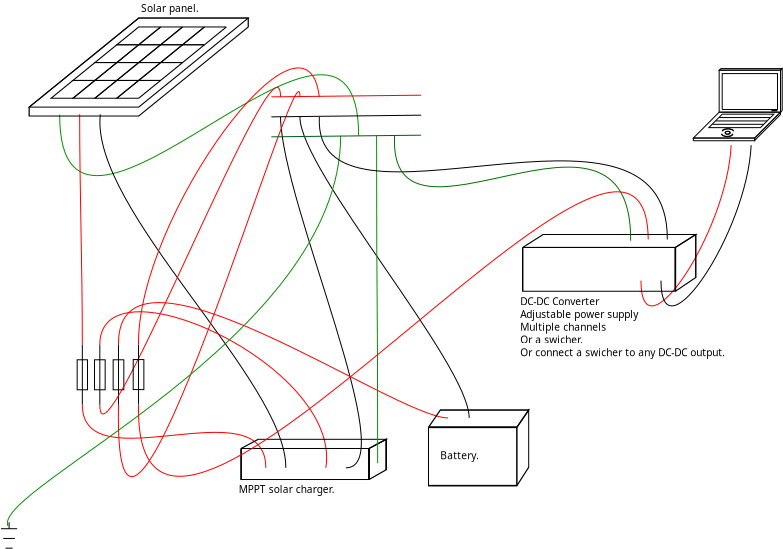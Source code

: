 <?xml version="1.0" encoding="UTF-8"?>
<dia:diagram xmlns:dia="http://www.lysator.liu.se/~alla/dia/">
  <dia:layer name="Background" visible="true" connectable="true" active="true">
    <dia:object type="Standard - Text" version="1" id="O0">
      <dia:attribute name="obj_pos">
        <dia:point val="7.998,4.836"/>
      </dia:attribute>
      <dia:attribute name="obj_bb">
        <dia:rectangle val="7.998,4.374;10.723,4.976"/>
      </dia:attribute>
      <dia:attribute name="text">
        <dia:composite type="text">
          <dia:attribute name="string">
            <dia:string>#Solar panel.#</dia:string>
          </dia:attribute>
          <dia:attribute name="font">
            <dia:font family="Electrolize" style="0" name="Courier"/>
          </dia:attribute>
          <dia:attribute name="height">
            <dia:real val="0.635"/>
          </dia:attribute>
          <dia:attribute name="pos">
            <dia:point val="7.998,4.836"/>
          </dia:attribute>
          <dia:attribute name="color">
            <dia:color val="#000000ff"/>
          </dia:attribute>
          <dia:attribute name="alignment">
            <dia:enum val="0"/>
          </dia:attribute>
        </dia:composite>
      </dia:attribute>
      <dia:attribute name="valign">
        <dia:enum val="3"/>
      </dia:attribute>
    </dia:object>
    <dia:object type="Standard - Path" version="0" id="O1">
      <dia:attribute name="obj_pos">
        <dia:point val="1.396,30.677"/>
      </dia:attribute>
      <dia:attribute name="obj_bb">
        <dia:rectangle val="0.992,30.353;1.8,31.649"/>
      </dia:attribute>
      <dia:attribute name="meta">
        <dia:composite type="dict"/>
      </dia:attribute>
      <dia:attribute name="bez_points">
        <dia:bezpoint type="moveto" p1="1.396,30.677"/>
        <dia:bezpoint type="lineto" p1="1.396,30.353"/>
        <dia:bezpoint type="moveto" p1="0.992,30.677"/>
        <dia:bezpoint type="lineto" p1="1.8,30.677"/>
        <dia:bezpoint type="moveto" p1="1.105,31.163"/>
        <dia:bezpoint type="lineto" p1="1.687,31.163"/>
        <dia:bezpoint type="moveto" p1="1.218,31.649"/>
        <dia:bezpoint type="lineto" p1="1.574,31.649"/>
      </dia:attribute>
      <dia:attribute name="stroke_or_fill">
        <dia:enum val="3"/>
      </dia:attribute>
      <dia:attribute name="line_width">
        <dia:real val="1.175e-38"/>
      </dia:attribute>
      <dia:attribute name="line_colour">
        <dia:color val="#000000ff"/>
      </dia:attribute>
      <dia:attribute name="line_style">
        <dia:enum val="0"/>
        <dia:real val="1"/>
      </dia:attribute>
      <dia:attribute name="line_join">
        <dia:enum val="0"/>
      </dia:attribute>
      <dia:attribute name="line_caps">
        <dia:enum val="0"/>
      </dia:attribute>
      <dia:attribute name="fill_colour">
        <dia:color val="#ffffffff"/>
      </dia:attribute>
      <dia:attribute name="show_control_lines">
        <dia:boolean val="false"/>
      </dia:attribute>
      <dia:attribute name="pattern"/>
    </dia:object>
    <dia:object type="Standard - BezierLine" version="0" id="O2">
      <dia:attribute name="obj_pos">
        <dia:point val="3.925,9.975"/>
      </dia:attribute>
      <dia:attribute name="obj_bb">
        <dia:rectangle val="3.925,7.792;18.873,13.255"/>
      </dia:attribute>
      <dia:attribute name="bez_points">
        <dia:point val="3.925,9.975"/>
        <dia:point val="3.925,20.095"/>
        <dia:point val="18.873,0.907"/>
        <dia:point val="18.873,11.027"/>
      </dia:attribute>
      <dia:attribute name="corner_types">
        <dia:enum val="2"/>
        <dia:enum val="2"/>
      </dia:attribute>
      <dia:attribute name="line_color">
        <dia:color val="#079000ff"/>
      </dia:attribute>
      <dia:attribute name="line_width">
        <dia:real val="1.175e-38"/>
      </dia:attribute>
      <dia:connections>
        <dia:connection handle="0" to="O107" connection="0"/>
        <dia:connection handle="3" to="O67" connection="0"/>
      </dia:connections>
    </dia:object>
    <dia:object type="Standard - BezierLine" version="0" id="O3">
      <dia:attribute name="obj_pos">
        <dia:point val="4.925,9.959"/>
      </dia:attribute>
      <dia:attribute name="obj_bb">
        <dia:rectangle val="4.925,10.258;5.058,21.48"/>
      </dia:attribute>
      <dia:attribute name="bez_points">
        <dia:point val="4.925,9.959"/>
        <dia:point val="4.925,13.959"/>
        <dia:point val="5.058,17.329"/>
        <dia:point val="5.058,21.48"/>
      </dia:attribute>
      <dia:attribute name="corner_types">
        <dia:enum val="2"/>
        <dia:enum val="2"/>
      </dia:attribute>
      <dia:attribute name="line_color">
        <dia:color val="#ff0000ff"/>
      </dia:attribute>
      <dia:attribute name="line_width">
        <dia:real val="1.175e-38"/>
      </dia:attribute>
      <dia:connections>
        <dia:connection handle="0" to="O106" connection="0"/>
        <dia:connection handle="3" to="O11" connection="0"/>
      </dia:connections>
    </dia:object>
    <dia:object type="Standard - BezierLine" version="0" id="O4">
      <dia:attribute name="obj_pos">
        <dia:point val="5.958,9.959"/>
      </dia:attribute>
      <dia:attribute name="obj_bb">
        <dia:rectangle val="5.904,10.257;15.236,27.333"/>
      </dia:attribute>
      <dia:attribute name="bez_points">
        <dia:point val="5.958,9.959"/>
        <dia:point val="5.425,14.708"/>
        <dia:point val="15.267,23.282"/>
        <dia:point val="15.233,27.633"/>
      </dia:attribute>
      <dia:attribute name="corner_types">
        <dia:enum val="2"/>
        <dia:enum val="2"/>
      </dia:attribute>
      <dia:attribute name="line_width">
        <dia:real val="1.175e-38"/>
      </dia:attribute>
      <dia:connections>
        <dia:connection handle="0" to="O105" connection="0"/>
        <dia:connection handle="3" to="O20" connection="0"/>
      </dia:connections>
    </dia:object>
    <dia:object type="Standard - BezierLine" version="0" id="O5">
      <dia:attribute name="obj_pos">
        <dia:point val="17.233,27.633"/>
      </dia:attribute>
      <dia:attribute name="obj_bb">
        <dia:rectangle val="5.933,19.779;17.322,27.337"/>
      </dia:attribute>
      <dia:attribute name="bez_points">
        <dia:point val="17.233,27.633"/>
        <dia:point val="18.067,22.516"/>
        <dia:point val="5.917,17.0"/>
        <dia:point val="5.933,21.48"/>
      </dia:attribute>
      <dia:attribute name="corner_types">
        <dia:enum val="2"/>
        <dia:enum val="2"/>
      </dia:attribute>
      <dia:attribute name="line_color">
        <dia:color val="#ff0000ff"/>
      </dia:attribute>
      <dia:attribute name="line_width">
        <dia:real val="1.175e-38"/>
      </dia:attribute>
      <dia:connections>
        <dia:connection handle="0" to="O21" connection="0"/>
        <dia:connection handle="3" to="O15" connection="0"/>
      </dia:connections>
    </dia:object>
    <dia:object type="Standard - BezierLine" version="0" id="O6">
      <dia:attribute name="obj_pos">
        <dia:point val="18.233,27.633"/>
      </dia:attribute>
      <dia:attribute name="obj_bb">
        <dia:rectangle val="14.973,10.39;19.282,27.633"/>
      </dia:attribute>
      <dia:attribute name="bez_points">
        <dia:point val="18.233,27.633"/>
        <dia:point val="21.123,27.633"/>
        <dia:point val="15.03,14.482"/>
        <dia:point val="14.969,10.092"/>
      </dia:attribute>
      <dia:attribute name="corner_types">
        <dia:enum val="2"/>
        <dia:enum val="2"/>
      </dia:attribute>
      <dia:attribute name="line_width">
        <dia:real val="1.175e-38"/>
      </dia:attribute>
      <dia:connections>
        <dia:connection handle="0" to="O22" connection="0"/>
        <dia:connection handle="3" to="O65" connection="0"/>
      </dia:connections>
    </dia:object>
    <dia:object type="Standard - BezierLine" version="0" id="O7">
      <dia:attribute name="obj_pos">
        <dia:point val="15.939,10.092"/>
      </dia:attribute>
      <dia:attribute name="obj_bb">
        <dia:rectangle val="15.939,10.392;24.401,24.838"/>
      </dia:attribute>
      <dia:attribute name="bez_points">
        <dia:point val="15.939,10.092"/>
        <dia:point val="15.939,12.8"/>
        <dia:point val="24.401,22.429"/>
        <dia:point val="24.401,25.137"/>
      </dia:attribute>
      <dia:attribute name="corner_types">
        <dia:enum val="2"/>
        <dia:enum val="2"/>
      </dia:attribute>
      <dia:attribute name="line_width">
        <dia:real val="1.175e-38"/>
      </dia:attribute>
      <dia:connections>
        <dia:connection handle="0" to="O63" connection="0"/>
        <dia:connection handle="3" to="O38" connection="0"/>
      </dia:connections>
    </dia:object>
    <dia:object type="Standard - BezierLine" version="0" id="O8">
      <dia:attribute name="obj_pos">
        <dia:point val="6.867,21.48"/>
      </dia:attribute>
      <dia:attribute name="obj_bb">
        <dia:rectangle val="6.866,19.371;23.047,25.137"/>
      </dia:attribute>
      <dia:attribute name="bez_points">
        <dia:point val="6.867,21.48"/>
        <dia:point val="6.783,15.133"/>
        <dia:point val="20.691,25.137"/>
        <dia:point val="23.346,25.137"/>
      </dia:attribute>
      <dia:attribute name="corner_types">
        <dia:enum val="2"/>
        <dia:enum val="2"/>
      </dia:attribute>
      <dia:attribute name="line_color">
        <dia:color val="#ff0000ff"/>
      </dia:attribute>
      <dia:attribute name="line_width">
        <dia:real val="1.175e-38"/>
      </dia:attribute>
      <dia:connections>
        <dia:connection handle="0" to="O13" connection="0"/>
        <dia:connection handle="3" to="O37" connection="0"/>
      </dia:connections>
    </dia:object>
    <dia:object type="Standard - Text" version="1" id="O9">
      <dia:attribute name="obj_pos">
        <dia:point val="11.778,20.469"/>
      </dia:attribute>
      <dia:attribute name="obj_bb">
        <dia:rectangle val="11.778,19.875;11.778,20.62"/>
      </dia:attribute>
      <dia:attribute name="text">
        <dia:composite type="text">
          <dia:attribute name="string">
            <dia:string>##</dia:string>
          </dia:attribute>
          <dia:attribute name="font">
            <dia:font family="sans" style="0" name="Helvetica"/>
          </dia:attribute>
          <dia:attribute name="height">
            <dia:real val="0.8"/>
          </dia:attribute>
          <dia:attribute name="pos">
            <dia:point val="11.778,20.469"/>
          </dia:attribute>
          <dia:attribute name="color">
            <dia:color val="#000000ff"/>
          </dia:attribute>
          <dia:attribute name="alignment">
            <dia:enum val="0"/>
          </dia:attribute>
        </dia:composite>
      </dia:attribute>
      <dia:attribute name="valign">
        <dia:enum val="3"/>
      </dia:attribute>
    </dia:object>
    <dia:object type="Standard - Text" version="1" id="O10">
      <dia:attribute name="obj_pos">
        <dia:point val="20.405,18.913"/>
      </dia:attribute>
      <dia:attribute name="obj_bb">
        <dia:rectangle val="20.405,18.319;20.405,19.064"/>
      </dia:attribute>
      <dia:attribute name="text">
        <dia:composite type="text">
          <dia:attribute name="string">
            <dia:string>##</dia:string>
          </dia:attribute>
          <dia:attribute name="font">
            <dia:font family="sans" style="0" name="Helvetica"/>
          </dia:attribute>
          <dia:attribute name="height">
            <dia:real val="0.8"/>
          </dia:attribute>
          <dia:attribute name="pos">
            <dia:point val="20.405,18.913"/>
          </dia:attribute>
          <dia:attribute name="color">
            <dia:color val="#000000ff"/>
          </dia:attribute>
          <dia:attribute name="alignment">
            <dia:enum val="0"/>
          </dia:attribute>
        </dia:composite>
      </dia:attribute>
      <dia:attribute name="valign">
        <dia:enum val="3"/>
      </dia:attribute>
    </dia:object>
    <dia:object type="Circuit - Vertical Fuse (European)" version="1" id="O11">
      <dia:attribute name="obj_pos">
        <dia:point val="4.8,21.48"/>
      </dia:attribute>
      <dia:attribute name="obj_bb">
        <dia:rectangle val="4.8,21.48;5.317,24.48"/>
      </dia:attribute>
      <dia:attribute name="meta">
        <dia:composite type="dict"/>
      </dia:attribute>
      <dia:attribute name="elem_corner">
        <dia:point val="4.8,21.48"/>
      </dia:attribute>
      <dia:attribute name="elem_width">
        <dia:real val="0.517"/>
      </dia:attribute>
      <dia:attribute name="elem_height">
        <dia:real val="3.0"/>
      </dia:attribute>
      <dia:attribute name="line_width">
        <dia:real val="1.175e-38"/>
      </dia:attribute>
      <dia:attribute name="line_colour">
        <dia:color val="#000000ff"/>
      </dia:attribute>
      <dia:attribute name="fill_colour">
        <dia:color val="#ffffffff"/>
      </dia:attribute>
      <dia:attribute name="show_background">
        <dia:boolean val="false"/>
      </dia:attribute>
      <dia:attribute name="line_style">
        <dia:enum val="0"/>
        <dia:real val="1"/>
      </dia:attribute>
      <dia:attribute name="flip_horizontal">
        <dia:boolean val="false"/>
      </dia:attribute>
      <dia:attribute name="flip_vertical">
        <dia:boolean val="false"/>
      </dia:attribute>
      <dia:attribute name="subscale">
        <dia:real val="1"/>
      </dia:attribute>
    </dia:object>
    <dia:object type="Standard - BezierLine" version="0" id="O12">
      <dia:attribute name="obj_pos">
        <dia:point val="5.058,24.48"/>
      </dia:attribute>
      <dia:attribute name="obj_bb">
        <dia:rectangle val="5.058,24.48;14.233,27.334"/>
      </dia:attribute>
      <dia:attribute name="bez_points">
        <dia:point val="5.058,24.48"/>
        <dia:point val="5.058,28.48"/>
        <dia:point val="14.233,23.483"/>
        <dia:point val="14.233,27.633"/>
      </dia:attribute>
      <dia:attribute name="corner_types">
        <dia:enum val="2"/>
        <dia:enum val="2"/>
      </dia:attribute>
      <dia:attribute name="line_color">
        <dia:color val="#ff0000ff"/>
      </dia:attribute>
      <dia:attribute name="line_width">
        <dia:real val="1.175e-38"/>
      </dia:attribute>
      <dia:connections>
        <dia:connection handle="0" to="O11" connection="1"/>
        <dia:connection handle="3" to="O19" connection="0"/>
      </dia:connections>
    </dia:object>
    <dia:object type="Circuit - Vertical Fuse (European)" version="1" id="O13">
      <dia:attribute name="obj_pos">
        <dia:point val="6.6,21.48"/>
      </dia:attribute>
      <dia:attribute name="obj_bb">
        <dia:rectangle val="6.6,21.48;7.133,24.48"/>
      </dia:attribute>
      <dia:attribute name="meta">
        <dia:composite type="dict"/>
      </dia:attribute>
      <dia:attribute name="elem_corner">
        <dia:point val="6.6,21.48"/>
      </dia:attribute>
      <dia:attribute name="elem_width">
        <dia:real val="0.533"/>
      </dia:attribute>
      <dia:attribute name="elem_height">
        <dia:real val="3.0"/>
      </dia:attribute>
      <dia:attribute name="line_width">
        <dia:real val="1.175e-38"/>
      </dia:attribute>
      <dia:attribute name="line_colour">
        <dia:color val="#000000ff"/>
      </dia:attribute>
      <dia:attribute name="fill_colour">
        <dia:color val="#ffffffff"/>
      </dia:attribute>
      <dia:attribute name="show_background">
        <dia:boolean val="false"/>
      </dia:attribute>
      <dia:attribute name="line_style">
        <dia:enum val="0"/>
        <dia:real val="1"/>
      </dia:attribute>
      <dia:attribute name="flip_horizontal">
        <dia:boolean val="false"/>
      </dia:attribute>
      <dia:attribute name="flip_vertical">
        <dia:boolean val="false"/>
      </dia:attribute>
      <dia:attribute name="subscale">
        <dia:real val="1"/>
      </dia:attribute>
    </dia:object>
    <dia:object type="Standard - BezierLine" version="0" id="O14">
      <dia:attribute name="obj_pos">
        <dia:point val="6.867,24.48"/>
      </dia:attribute>
      <dia:attribute name="obj_bb">
        <dia:rectangle val="6.86,8.522;15.948,28.047"/>
      </dia:attribute>
      <dia:attribute name="bez_points">
        <dia:point val="6.867,24.48"/>
        <dia:point val="6.577,38.8"/>
        <dia:point val="16.037,5.432"/>
        <dia:point val="15.939,9.102"/>
      </dia:attribute>
      <dia:attribute name="corner_types">
        <dia:enum val="2"/>
        <dia:enum val="2"/>
      </dia:attribute>
      <dia:attribute name="line_color">
        <dia:color val="#ff0000ff"/>
      </dia:attribute>
      <dia:attribute name="line_width">
        <dia:real val="1.175e-38"/>
      </dia:attribute>
      <dia:connections>
        <dia:connection handle="0" to="O13" connection="1"/>
        <dia:connection handle="3" to="O62" connection="0"/>
      </dia:connections>
    </dia:object>
    <dia:object type="Circuit - Vertical Fuse (European)" version="1" id="O15">
      <dia:attribute name="obj_pos">
        <dia:point val="5.667,21.48"/>
      </dia:attribute>
      <dia:attribute name="obj_bb">
        <dia:rectangle val="5.667,21.48;6.2,24.48"/>
      </dia:attribute>
      <dia:attribute name="meta">
        <dia:composite type="dict"/>
      </dia:attribute>
      <dia:attribute name="elem_corner">
        <dia:point val="5.667,21.48"/>
      </dia:attribute>
      <dia:attribute name="elem_width">
        <dia:real val="0.533"/>
      </dia:attribute>
      <dia:attribute name="elem_height">
        <dia:real val="3.0"/>
      </dia:attribute>
      <dia:attribute name="line_width">
        <dia:real val="1.175e-38"/>
      </dia:attribute>
      <dia:attribute name="line_colour">
        <dia:color val="#000000ff"/>
      </dia:attribute>
      <dia:attribute name="fill_colour">
        <dia:color val="#ffffffff"/>
      </dia:attribute>
      <dia:attribute name="show_background">
        <dia:boolean val="false"/>
      </dia:attribute>
      <dia:attribute name="line_style">
        <dia:enum val="0"/>
        <dia:real val="1"/>
      </dia:attribute>
      <dia:attribute name="flip_horizontal">
        <dia:boolean val="false"/>
      </dia:attribute>
      <dia:attribute name="flip_vertical">
        <dia:boolean val="false"/>
      </dia:attribute>
      <dia:attribute name="subscale">
        <dia:real val="1"/>
      </dia:attribute>
    </dia:object>
    <dia:group>
      <dia:attribute name="meta">
        <dia:composite type="dict"/>
      </dia:attribute>
      <dia:attribute name="matrix">
        <dia:matrix xx="0.808" xy="0" yx="0" yy="0.469" x0="4.089" y0="19.14"/>
      </dia:attribute>
      <dia:object type="Standard - Path" version="0" id="O16">
        <dia:attribute name="obj_pos">
          <dia:point val="11.024,16.045"/>
        </dia:attribute>
        <dia:attribute name="obj_bb">
          <dia:rectangle val="11.024,15.067;20,16.045"/>
        </dia:attribute>
        <dia:attribute name="meta">
          <dia:composite type="dict"/>
        </dia:attribute>
        <dia:attribute name="bez_points">
          <dia:bezpoint type="moveto" p1="11.024,16.045"/>
          <dia:bezpoint type="lineto" p1="12.083,15.067"/>
          <dia:bezpoint type="lineto" p1="20,15.067"/>
          <dia:bezpoint type="lineto" p1="18.941,16.045"/>
          <dia:bezpoint type="lineto" p1="11.024,16.045"/>
        </dia:attribute>
        <dia:attribute name="stroke_or_fill">
          <dia:enum val="1"/>
        </dia:attribute>
        <dia:attribute name="line_width">
          <dia:real val="1.175e-38"/>
        </dia:attribute>
        <dia:attribute name="line_colour">
          <dia:color val="#000000ff"/>
        </dia:attribute>
        <dia:attribute name="line_style">
          <dia:enum val="0"/>
          <dia:real val="1"/>
        </dia:attribute>
        <dia:attribute name="line_join">
          <dia:enum val="0"/>
        </dia:attribute>
        <dia:attribute name="line_caps">
          <dia:enum val="0"/>
        </dia:attribute>
        <dia:attribute name="fill_colour">
          <dia:color val="#ffffffff"/>
        </dia:attribute>
        <dia:attribute name="show_control_lines">
          <dia:boolean val="false"/>
        </dia:attribute>
        <dia:attribute name="pattern"/>
      </dia:object>
      <dia:object type="Standard - Path" version="0" id="O17">
        <dia:attribute name="obj_pos">
          <dia:point val="11.024,16.045"/>
        </dia:attribute>
        <dia:attribute name="obj_bb">
          <dia:rectangle val="11.024,16.045;18.941,19.354"/>
        </dia:attribute>
        <dia:attribute name="meta">
          <dia:composite type="dict"/>
        </dia:attribute>
        <dia:attribute name="bez_points">
          <dia:bezpoint type="moveto" p1="11.024,16.045"/>
          <dia:bezpoint type="lineto" p1="18.941,16.045"/>
          <dia:bezpoint type="lineto" p1="18.941,19.354"/>
          <dia:bezpoint type="lineto" p1="11.024,19.354"/>
          <dia:bezpoint type="lineto" p1="11.024,16.045"/>
        </dia:attribute>
        <dia:attribute name="stroke_or_fill">
          <dia:enum val="1"/>
        </dia:attribute>
        <dia:attribute name="line_width">
          <dia:real val="1.175e-38"/>
        </dia:attribute>
        <dia:attribute name="line_colour">
          <dia:color val="#000000ff"/>
        </dia:attribute>
        <dia:attribute name="line_style">
          <dia:enum val="0"/>
          <dia:real val="1"/>
        </dia:attribute>
        <dia:attribute name="line_join">
          <dia:enum val="0"/>
        </dia:attribute>
        <dia:attribute name="line_caps">
          <dia:enum val="0"/>
        </dia:attribute>
        <dia:attribute name="fill_colour">
          <dia:color val="#ffffffff"/>
        </dia:attribute>
        <dia:attribute name="show_control_lines">
          <dia:boolean val="false"/>
        </dia:attribute>
        <dia:attribute name="pattern"/>
      </dia:object>
      <dia:object type="Standard - Path" version="0" id="O18">
        <dia:attribute name="obj_pos">
          <dia:point val="18.941,19.354"/>
        </dia:attribute>
        <dia:attribute name="obj_bb">
          <dia:rectangle val="18.941,15.067;20,19.354"/>
        </dia:attribute>
        <dia:attribute name="meta">
          <dia:composite type="dict"/>
        </dia:attribute>
        <dia:attribute name="bez_points">
          <dia:bezpoint type="moveto" p1="18.941,19.354"/>
          <dia:bezpoint type="lineto" p1="20,18.314"/>
          <dia:bezpoint type="lineto" p1="20,15.067"/>
          <dia:bezpoint type="lineto" p1="18.941,16.045"/>
          <dia:bezpoint type="lineto" p1="18.941,19.354"/>
        </dia:attribute>
        <dia:attribute name="stroke_or_fill">
          <dia:enum val="1"/>
        </dia:attribute>
        <dia:attribute name="line_width">
          <dia:real val="1.175e-38"/>
        </dia:attribute>
        <dia:attribute name="line_colour">
          <dia:color val="#000000ff"/>
        </dia:attribute>
        <dia:attribute name="line_style">
          <dia:enum val="0"/>
          <dia:real val="1"/>
        </dia:attribute>
        <dia:attribute name="line_join">
          <dia:enum val="0"/>
        </dia:attribute>
        <dia:attribute name="line_caps">
          <dia:enum val="0"/>
        </dia:attribute>
        <dia:attribute name="fill_colour">
          <dia:color val="#ffffffff"/>
        </dia:attribute>
        <dia:attribute name="show_control_lines">
          <dia:boolean val="false"/>
        </dia:attribute>
        <dia:attribute name="pattern"/>
      </dia:object>
    </dia:group>
    <dia:object type="Electrical - Dispatch Box" version="1" id="O19">
      <dia:attribute name="obj_pos">
        <dia:point val="13.733,27.133"/>
      </dia:attribute>
      <dia:attribute name="obj_bb">
        <dia:rectangle val="13.733,27.133;14.733,28.133"/>
      </dia:attribute>
      <dia:attribute name="meta">
        <dia:composite type="dict"/>
      </dia:attribute>
      <dia:attribute name="elem_corner">
        <dia:point val="13.733,27.133"/>
      </dia:attribute>
      <dia:attribute name="elem_width">
        <dia:real val="1.0"/>
      </dia:attribute>
      <dia:attribute name="elem_height">
        <dia:real val="1.0"/>
      </dia:attribute>
      <dia:attribute name="line_width">
        <dia:real val="1.175e-38"/>
      </dia:attribute>
      <dia:attribute name="line_colour">
        <dia:color val="#ff0000ff"/>
      </dia:attribute>
      <dia:attribute name="fill_colour">
        <dia:color val="#ffffffff"/>
      </dia:attribute>
      <dia:attribute name="show_background">
        <dia:boolean val="true"/>
      </dia:attribute>
      <dia:attribute name="line_style">
        <dia:enum val="0"/>
        <dia:real val="1"/>
      </dia:attribute>
      <dia:attribute name="flip_horizontal">
        <dia:boolean val="false"/>
      </dia:attribute>
      <dia:attribute name="flip_vertical">
        <dia:boolean val="false"/>
      </dia:attribute>
      <dia:attribute name="subscale">
        <dia:real val="1"/>
      </dia:attribute>
    </dia:object>
    <dia:object type="Electrical - Dispatch Box" version="1" id="O20">
      <dia:attribute name="obj_pos">
        <dia:point val="14.733,27.133"/>
      </dia:attribute>
      <dia:attribute name="obj_bb">
        <dia:rectangle val="14.733,27.133;15.733,28.133"/>
      </dia:attribute>
      <dia:attribute name="meta">
        <dia:composite type="dict"/>
      </dia:attribute>
      <dia:attribute name="elem_corner">
        <dia:point val="14.733,27.133"/>
      </dia:attribute>
      <dia:attribute name="elem_width">
        <dia:real val="1.0"/>
      </dia:attribute>
      <dia:attribute name="elem_height">
        <dia:real val="1.0"/>
      </dia:attribute>
      <dia:attribute name="line_width">
        <dia:real val="1.175e-38"/>
      </dia:attribute>
      <dia:attribute name="line_colour">
        <dia:color val="#000000ff"/>
      </dia:attribute>
      <dia:attribute name="fill_colour">
        <dia:color val="#ffffffff"/>
      </dia:attribute>
      <dia:attribute name="show_background">
        <dia:boolean val="true"/>
      </dia:attribute>
      <dia:attribute name="line_style">
        <dia:enum val="0"/>
        <dia:real val="1"/>
      </dia:attribute>
      <dia:attribute name="flip_horizontal">
        <dia:boolean val="false"/>
      </dia:attribute>
      <dia:attribute name="flip_vertical">
        <dia:boolean val="false"/>
      </dia:attribute>
      <dia:attribute name="subscale">
        <dia:real val="1"/>
      </dia:attribute>
    </dia:object>
    <dia:object type="Electrical - Dispatch Box" version="1" id="O21">
      <dia:attribute name="obj_pos">
        <dia:point val="16.733,27.133"/>
      </dia:attribute>
      <dia:attribute name="obj_bb">
        <dia:rectangle val="16.733,27.133;17.733,28.133"/>
      </dia:attribute>
      <dia:attribute name="meta">
        <dia:composite type="dict"/>
      </dia:attribute>
      <dia:attribute name="elem_corner">
        <dia:point val="16.733,27.133"/>
      </dia:attribute>
      <dia:attribute name="elem_width">
        <dia:real val="1.0"/>
      </dia:attribute>
      <dia:attribute name="elem_height">
        <dia:real val="1.0"/>
      </dia:attribute>
      <dia:attribute name="line_width">
        <dia:real val="1.175e-38"/>
      </dia:attribute>
      <dia:attribute name="line_colour">
        <dia:color val="#ff0000ff"/>
      </dia:attribute>
      <dia:attribute name="fill_colour">
        <dia:color val="#ffffffff"/>
      </dia:attribute>
      <dia:attribute name="show_background">
        <dia:boolean val="true"/>
      </dia:attribute>
      <dia:attribute name="line_style">
        <dia:enum val="0"/>
        <dia:real val="1"/>
      </dia:attribute>
      <dia:attribute name="flip_horizontal">
        <dia:boolean val="false"/>
      </dia:attribute>
      <dia:attribute name="flip_vertical">
        <dia:boolean val="false"/>
      </dia:attribute>
      <dia:attribute name="subscale">
        <dia:real val="1"/>
      </dia:attribute>
    </dia:object>
    <dia:object type="Electrical - Dispatch Box" version="1" id="O22">
      <dia:attribute name="obj_pos">
        <dia:point val="17.733,27.133"/>
      </dia:attribute>
      <dia:attribute name="obj_bb">
        <dia:rectangle val="17.733,27.133;18.733,28.133"/>
      </dia:attribute>
      <dia:attribute name="meta">
        <dia:composite type="dict"/>
      </dia:attribute>
      <dia:attribute name="elem_corner">
        <dia:point val="17.733,27.133"/>
      </dia:attribute>
      <dia:attribute name="elem_width">
        <dia:real val="1.0"/>
      </dia:attribute>
      <dia:attribute name="elem_height">
        <dia:real val="1.0"/>
      </dia:attribute>
      <dia:attribute name="line_width">
        <dia:real val="1.175e-38"/>
      </dia:attribute>
      <dia:attribute name="line_colour">
        <dia:color val="#000000ff"/>
      </dia:attribute>
      <dia:attribute name="fill_colour">
        <dia:color val="#ffffffff"/>
      </dia:attribute>
      <dia:attribute name="show_background">
        <dia:boolean val="true"/>
      </dia:attribute>
      <dia:attribute name="line_style">
        <dia:enum val="0"/>
        <dia:real val="1"/>
      </dia:attribute>
      <dia:attribute name="flip_horizontal">
        <dia:boolean val="false"/>
      </dia:attribute>
      <dia:attribute name="flip_vertical">
        <dia:boolean val="false"/>
      </dia:attribute>
      <dia:attribute name="subscale">
        <dia:real val="1"/>
      </dia:attribute>
    </dia:object>
    <dia:object type="Standard - Text" version="1" id="O23">
      <dia:attribute name="obj_pos">
        <dia:point val="12.88,28.893"/>
      </dia:attribute>
      <dia:attribute name="obj_bb">
        <dia:rectangle val="12.88,28.43;17.615,29.667"/>
      </dia:attribute>
      <dia:attribute name="text">
        <dia:composite type="text">
          <dia:attribute name="string">
            <dia:string>#MPPT solar charger.
#</dia:string>
          </dia:attribute>
          <dia:attribute name="font">
            <dia:font family="Electrolize" style="0" name="Courier"/>
          </dia:attribute>
          <dia:attribute name="height">
            <dia:real val="0.635"/>
          </dia:attribute>
          <dia:attribute name="pos">
            <dia:point val="12.88,28.893"/>
          </dia:attribute>
          <dia:attribute name="color">
            <dia:color val="#000000ff"/>
          </dia:attribute>
          <dia:attribute name="alignment">
            <dia:enum val="0"/>
          </dia:attribute>
        </dia:composite>
      </dia:attribute>
      <dia:attribute name="valign">
        <dia:enum val="3"/>
      </dia:attribute>
    </dia:object>
    <dia:object type="Standard - BezierLine" version="0" id="O24">
      <dia:attribute name="obj_pos">
        <dia:point val="5.933,24.48"/>
      </dia:attribute>
      <dia:attribute name="obj_bb">
        <dia:rectangle val="5.933,8.316;14.969,24.934"/>
      </dia:attribute>
      <dia:attribute name="bez_points">
        <dia:point val="5.933,24.48"/>
        <dia:point val="5.933,28.48"/>
        <dia:point val="14.969,4.952"/>
        <dia:point val="14.969,9.102"/>
      </dia:attribute>
      <dia:attribute name="corner_types">
        <dia:enum val="2"/>
        <dia:enum val="2"/>
      </dia:attribute>
      <dia:attribute name="line_color">
        <dia:color val="#ff0000ff"/>
      </dia:attribute>
      <dia:attribute name="line_width">
        <dia:real val="1.175e-38"/>
      </dia:attribute>
      <dia:connections>
        <dia:connection handle="0" to="O15" connection="1"/>
        <dia:connection handle="3" to="O64" connection="0"/>
      </dia:connections>
    </dia:object>
    <dia:object type="Standard - BezierLine" version="0" id="O25">
      <dia:attribute name="obj_pos">
        <dia:point val="17.975,11.027"/>
      </dia:attribute>
      <dia:attribute name="obj_bb">
        <dia:rectangle val="1.309,11.281;17.975,30.532"/>
      </dia:attribute>
      <dia:attribute name="bez_points">
        <dia:point val="17.975,11.027"/>
        <dia:point val="17.975,21.147"/>
        <dia:point val="0.577,28.625"/>
        <dia:point val="1.333,30.532"/>
      </dia:attribute>
      <dia:attribute name="corner_types">
        <dia:enum val="2"/>
        <dia:enum val="2"/>
      </dia:attribute>
      <dia:attribute name="line_color">
        <dia:color val="#079000ff"/>
      </dia:attribute>
      <dia:attribute name="line_width">
        <dia:real val="1.175e-38"/>
      </dia:attribute>
      <dia:connections>
        <dia:connection handle="0" to="O68" connection="0"/>
      </dia:connections>
    </dia:object>
    <dia:object type="Electrical - Dispatch Box" version="1" id="O26">
      <dia:attribute name="obj_pos">
        <dia:point val="19.4,26.976"/>
      </dia:attribute>
      <dia:attribute name="obj_bb">
        <dia:rectangle val="19.4,26.976;20.25,27.826"/>
      </dia:attribute>
      <dia:attribute name="meta">
        <dia:composite type="dict"/>
      </dia:attribute>
      <dia:attribute name="elem_corner">
        <dia:point val="19.4,26.976"/>
      </dia:attribute>
      <dia:attribute name="elem_width">
        <dia:real val="0.85"/>
      </dia:attribute>
      <dia:attribute name="elem_height">
        <dia:real val="0.85"/>
      </dia:attribute>
      <dia:attribute name="line_width">
        <dia:real val="1.175e-38"/>
      </dia:attribute>
      <dia:attribute name="line_colour">
        <dia:color val="#005213ff"/>
      </dia:attribute>
      <dia:attribute name="fill_colour">
        <dia:color val="#ffffffff"/>
      </dia:attribute>
      <dia:attribute name="show_background">
        <dia:boolean val="true"/>
      </dia:attribute>
      <dia:attribute name="line_style">
        <dia:enum val="0"/>
        <dia:real val="1"/>
      </dia:attribute>
      <dia:attribute name="flip_horizontal">
        <dia:boolean val="false"/>
      </dia:attribute>
      <dia:attribute name="flip_vertical">
        <dia:boolean val="false"/>
      </dia:attribute>
      <dia:attribute name="subscale">
        <dia:real val="1"/>
      </dia:attribute>
    </dia:object>
    <dia:object type="Standard - BezierLine" version="0" id="O27">
      <dia:attribute name="obj_pos">
        <dia:point val="19.772,11.027"/>
      </dia:attribute>
      <dia:attribute name="obj_bb">
        <dia:rectangle val="19.772,11.155;19.825,27.273"/>
      </dia:attribute>
      <dia:attribute name="bez_points">
        <dia:point val="19.772,11.027"/>
        <dia:point val="19.772,21.147"/>
        <dia:point val="19.825,17.281"/>
        <dia:point val="19.825,27.401"/>
      </dia:attribute>
      <dia:attribute name="corner_types">
        <dia:enum val="2"/>
        <dia:enum val="2"/>
      </dia:attribute>
      <dia:attribute name="line_color">
        <dia:color val="#079000ff"/>
      </dia:attribute>
      <dia:attribute name="line_width">
        <dia:real val="1.175e-38"/>
      </dia:attribute>
      <dia:connections>
        <dia:connection handle="0" to="O70" connection="0"/>
        <dia:connection handle="3" to="O26" connection="0"/>
      </dia:connections>
    </dia:object>
    <dia:object type="Electronic - photo_sensitive_part" version="1" id="O28">
      <dia:attribute name="obj_pos">
        <dia:point val="6.025,4.72"/>
      </dia:attribute>
      <dia:attribute name="obj_bb">
        <dia:rectangle val="6.025,4.72;7.174,5.869"/>
      </dia:attribute>
      <dia:attribute name="meta">
        <dia:composite type="dict"/>
      </dia:attribute>
      <dia:attribute name="elem_corner">
        <dia:point val="6.025,4.72"/>
      </dia:attribute>
      <dia:attribute name="elem_width">
        <dia:real val="1.149"/>
      </dia:attribute>
      <dia:attribute name="elem_height">
        <dia:real val="1.149"/>
      </dia:attribute>
      <dia:attribute name="line_width">
        <dia:real val="1.175e-38"/>
      </dia:attribute>
      <dia:attribute name="line_colour">
        <dia:color val="#000000ff"/>
      </dia:attribute>
      <dia:attribute name="fill_colour">
        <dia:color val="#ffffffff"/>
      </dia:attribute>
      <dia:attribute name="show_background">
        <dia:boolean val="true"/>
      </dia:attribute>
      <dia:attribute name="line_style">
        <dia:enum val="0"/>
        <dia:real val="1"/>
      </dia:attribute>
      <dia:attribute name="flip_horizontal">
        <dia:boolean val="false"/>
      </dia:attribute>
      <dia:attribute name="flip_vertical">
        <dia:boolean val="false"/>
      </dia:attribute>
      <dia:attribute name="subscale">
        <dia:real val="1"/>
      </dia:attribute>
    </dia:object>
    <dia:object type="Standard - BezierLine" version="0" id="O29">
      <dia:attribute name="obj_pos">
        <dia:point val="32.991,18.273"/>
      </dia:attribute>
      <dia:attribute name="obj_bb">
        <dia:rectangle val="32.991,11.8;37.486,19.836"/>
      </dia:attribute>
      <dia:attribute name="bez_points">
        <dia:point val="32.991,18.273"/>
        <dia:point val="32.991,22.273"/>
        <dia:point val="37.295,15.88"/>
        <dia:point val="37.5,11.5"/>
      </dia:attribute>
      <dia:attribute name="corner_types">
        <dia:enum val="2"/>
        <dia:enum val="2"/>
      </dia:attribute>
      <dia:attribute name="line_color">
        <dia:color val="#ff0000ff"/>
      </dia:attribute>
      <dia:attribute name="line_width">
        <dia:real val="1.175e-38"/>
      </dia:attribute>
      <dia:connections>
        <dia:connection handle="0" to="O53" connection="0"/>
        <dia:connection handle="3" to="O71" connection="0"/>
      </dia:connections>
    </dia:object>
    <dia:object type="Standard - BezierLine" version="0" id="O30">
      <dia:attribute name="obj_pos">
        <dia:point val="33.991,18.273"/>
      </dia:attribute>
      <dia:attribute name="obj_bb">
        <dia:rectangle val="33.991,11.8;38.486,19.836"/>
      </dia:attribute>
      <dia:attribute name="bez_points">
        <dia:point val="33.991,18.273"/>
        <dia:point val="33.991,22.273"/>
        <dia:point val="38.295,15.88"/>
        <dia:point val="38.5,11.5"/>
      </dia:attribute>
      <dia:attribute name="corner_types">
        <dia:enum val="2"/>
        <dia:enum val="2"/>
      </dia:attribute>
      <dia:attribute name="line_width">
        <dia:real val="1.175e-38"/>
      </dia:attribute>
      <dia:connections>
        <dia:connection handle="0" to="O54" connection="0"/>
        <dia:connection handle="3" to="O72" connection="0"/>
      </dia:connections>
    </dia:object>
    <dia:object type="Circuit - Vertical Fuse (European)" version="1" id="O31">
      <dia:attribute name="obj_pos">
        <dia:point val="7.602,21.47"/>
      </dia:attribute>
      <dia:attribute name="obj_bb">
        <dia:rectangle val="7.602,21.47;8.136,24.47"/>
      </dia:attribute>
      <dia:attribute name="meta">
        <dia:composite type="dict"/>
      </dia:attribute>
      <dia:attribute name="elem_corner">
        <dia:point val="7.602,21.47"/>
      </dia:attribute>
      <dia:attribute name="elem_width">
        <dia:real val="0.533"/>
      </dia:attribute>
      <dia:attribute name="elem_height">
        <dia:real val="3.0"/>
      </dia:attribute>
      <dia:attribute name="line_width">
        <dia:real val="1.175e-38"/>
      </dia:attribute>
      <dia:attribute name="line_colour">
        <dia:color val="#000000ff"/>
      </dia:attribute>
      <dia:attribute name="fill_colour">
        <dia:color val="#ffffffff"/>
      </dia:attribute>
      <dia:attribute name="show_background">
        <dia:boolean val="false"/>
      </dia:attribute>
      <dia:attribute name="line_style">
        <dia:enum val="0"/>
        <dia:real val="1"/>
      </dia:attribute>
      <dia:attribute name="flip_horizontal">
        <dia:boolean val="false"/>
      </dia:attribute>
      <dia:attribute name="flip_vertical">
        <dia:boolean val="false"/>
      </dia:attribute>
      <dia:attribute name="subscale">
        <dia:real val="1"/>
      </dia:attribute>
    </dia:object>
    <dia:object type="Standard - BezierLine" version="0" id="O32">
      <dia:attribute name="obj_pos">
        <dia:point val="7.869,21.47"/>
      </dia:attribute>
      <dia:attribute name="obj_bb">
        <dia:rectangle val="7.869,7.366;16.875,21.47"/>
      </dia:attribute>
      <dia:attribute name="bez_points">
        <dia:point val="7.869,21.47"/>
        <dia:point val="7.786,15.123"/>
        <dia:point val="16.277,3.55"/>
        <dia:point val="16.909,9.102"/>
      </dia:attribute>
      <dia:attribute name="corner_types">
        <dia:enum val="2"/>
        <dia:enum val="2"/>
      </dia:attribute>
      <dia:attribute name="line_color">
        <dia:color val="#ff0000ff"/>
      </dia:attribute>
      <dia:attribute name="line_width">
        <dia:real val="1.175e-38"/>
      </dia:attribute>
      <dia:connections>
        <dia:connection handle="0" to="O31" connection="0"/>
        <dia:connection handle="3" to="O60" connection="0"/>
      </dia:connections>
    </dia:object>
    <dia:object type="Standard - BezierLine" version="0" id="O33">
      <dia:attribute name="obj_pos">
        <dia:point val="7.869,24.47"/>
      </dia:attribute>
      <dia:attribute name="obj_bb">
        <dia:rectangle val="7.867,13.832;33.352,28.056"/>
      </dia:attribute>
      <dia:attribute name="bez_points">
        <dia:point val="7.869,24.47"/>
        <dia:point val="7.58,38.791"/>
        <dia:point val="33.278,4.825"/>
        <dia:point val="33.352,16.21"/>
      </dia:attribute>
      <dia:attribute name="corner_types">
        <dia:enum val="2"/>
        <dia:enum val="2"/>
      </dia:attribute>
      <dia:attribute name="line_color">
        <dia:color val="#ff0000ff"/>
      </dia:attribute>
      <dia:attribute name="line_width">
        <dia:real val="1.175e-38"/>
      </dia:attribute>
      <dia:connections>
        <dia:connection handle="0" to="O31" connection="1"/>
      </dia:connections>
    </dia:object>
    <dia:object type="Standard - BezierLine" version="0" id="O34">
      <dia:attribute name="obj_pos">
        <dia:point val="16.909,10.092"/>
      </dia:attribute>
      <dia:attribute name="obj_bb">
        <dia:rectangle val="16.89,10.392;34.307,16.21"/>
      </dia:attribute>
      <dia:attribute name="bez_points">
        <dia:point val="16.909,10.092"/>
        <dia:point val="16.578,17.025"/>
        <dia:point val="34.377,7.525"/>
        <dia:point val="34.307,16.21"/>
      </dia:attribute>
      <dia:attribute name="corner_types">
        <dia:enum val="2"/>
        <dia:enum val="2"/>
      </dia:attribute>
      <dia:attribute name="line_width">
        <dia:real val="1.175e-38"/>
      </dia:attribute>
      <dia:connections>
        <dia:connection handle="0" to="O61" connection="0"/>
      </dia:connections>
    </dia:object>
    <dia:object type="Standard - Text" version="1" id="O35">
      <dia:attribute name="obj_pos">
        <dia:point val="26.953,19.508"/>
      </dia:attribute>
      <dia:attribute name="obj_bb">
        <dia:rectangle val="26.953,19.045;36.95,22.188"/>
      </dia:attribute>
      <dia:attribute name="text">
        <dia:composite type="text">
          <dia:attribute name="string">
            <dia:string>#DC-DC Converter 
Adjustable power supply
Multiple channels
Or a swicher.
Or connect a swicher to any DC-DC output.#</dia:string>
          </dia:attribute>
          <dia:attribute name="font">
            <dia:font family="Electrolize" style="0" name="Courier"/>
          </dia:attribute>
          <dia:attribute name="height">
            <dia:real val="0.635"/>
          </dia:attribute>
          <dia:attribute name="pos">
            <dia:point val="26.953,19.508"/>
          </dia:attribute>
          <dia:attribute name="color">
            <dia:color val="#000000ff"/>
          </dia:attribute>
          <dia:attribute name="alignment">
            <dia:enum val="0"/>
          </dia:attribute>
        </dia:composite>
      </dia:attribute>
      <dia:attribute name="valign">
        <dia:enum val="3"/>
      </dia:attribute>
    </dia:object>
    <dia:group>
      <dia:attribute name="meta">
        <dia:composite type="dict"/>
      </dia:attribute>
      <dia:attribute name="matrix"/>
      <dia:object type="Standard - Text" version="1" id="O36">
        <dia:attribute name="obj_pos">
          <dia:point val="22.951,27.208"/>
        </dia:attribute>
        <dia:attribute name="obj_bb">
          <dia:rectangle val="22.951,26.746;24.821,27.983"/>
        </dia:attribute>
        <dia:attribute name="text">
          <dia:composite type="text">
            <dia:attribute name="string">
              <dia:string>#Battery.
#</dia:string>
            </dia:attribute>
            <dia:attribute name="font">
              <dia:font family="Electrolize" style="0" name="Courier"/>
            </dia:attribute>
            <dia:attribute name="height">
              <dia:real val="0.635"/>
            </dia:attribute>
            <dia:attribute name="pos">
              <dia:point val="22.951,27.208"/>
            </dia:attribute>
            <dia:attribute name="color">
              <dia:color val="#000000ff"/>
            </dia:attribute>
            <dia:attribute name="alignment">
              <dia:enum val="0"/>
            </dia:attribute>
          </dia:composite>
        </dia:attribute>
        <dia:attribute name="valign">
          <dia:enum val="3"/>
        </dia:attribute>
      </dia:object>
      <dia:object type="Electrical - Dispatch Box" version="1" id="O37">
        <dia:attribute name="obj_pos">
          <dia:point val="22.846,24.637"/>
        </dia:attribute>
        <dia:attribute name="obj_bb">
          <dia:rectangle val="22.846,24.637;23.846,25.637"/>
        </dia:attribute>
        <dia:attribute name="meta">
          <dia:composite type="dict"/>
        </dia:attribute>
        <dia:attribute name="elem_corner">
          <dia:point val="22.846,24.637"/>
        </dia:attribute>
        <dia:attribute name="elem_width">
          <dia:real val="1.0"/>
        </dia:attribute>
        <dia:attribute name="elem_height">
          <dia:real val="1.0"/>
        </dia:attribute>
        <dia:attribute name="line_width">
          <dia:real val="1.175e-38"/>
        </dia:attribute>
        <dia:attribute name="line_colour">
          <dia:color val="#ff0000ff"/>
        </dia:attribute>
        <dia:attribute name="fill_colour">
          <dia:color val="#ffffffff"/>
        </dia:attribute>
        <dia:attribute name="show_background">
          <dia:boolean val="true"/>
        </dia:attribute>
        <dia:attribute name="line_style">
          <dia:enum val="0"/>
          <dia:real val="1"/>
        </dia:attribute>
        <dia:attribute name="flip_horizontal">
          <dia:boolean val="false"/>
        </dia:attribute>
        <dia:attribute name="flip_vertical">
          <dia:boolean val="false"/>
        </dia:attribute>
        <dia:attribute name="subscale">
          <dia:real val="1"/>
        </dia:attribute>
      </dia:object>
      <dia:object type="Electrical - Dispatch Box" version="1" id="O38">
        <dia:attribute name="obj_pos">
          <dia:point val="23.901,24.637"/>
        </dia:attribute>
        <dia:attribute name="obj_bb">
          <dia:rectangle val="23.901,24.637;24.901,25.637"/>
        </dia:attribute>
        <dia:attribute name="meta">
          <dia:composite type="dict"/>
        </dia:attribute>
        <dia:attribute name="elem_corner">
          <dia:point val="23.901,24.637"/>
        </dia:attribute>
        <dia:attribute name="elem_width">
          <dia:real val="1.0"/>
        </dia:attribute>
        <dia:attribute name="elem_height">
          <dia:real val="1.0"/>
        </dia:attribute>
        <dia:attribute name="line_width">
          <dia:real val="1.175e-38"/>
        </dia:attribute>
        <dia:attribute name="line_colour">
          <dia:color val="#000000ff"/>
        </dia:attribute>
        <dia:attribute name="fill_colour">
          <dia:color val="#ffffffff"/>
        </dia:attribute>
        <dia:attribute name="show_background">
          <dia:boolean val="true"/>
        </dia:attribute>
        <dia:attribute name="line_style">
          <dia:enum val="0"/>
          <dia:real val="1"/>
        </dia:attribute>
        <dia:attribute name="flip_horizontal">
          <dia:boolean val="false"/>
        </dia:attribute>
        <dia:attribute name="flip_vertical">
          <dia:boolean val="false"/>
        </dia:attribute>
        <dia:attribute name="subscale">
          <dia:real val="1"/>
        </dia:attribute>
      </dia:object>
      <dia:group>
        <dia:attribute name="meta">
          <dia:composite type="dict"/>
        </dia:attribute>
        <dia:attribute name="matrix">
          <dia:matrix xx="0.558" xy="0" yx="0" yy="0.882" x0="16.216" y0="11.454"/>
        </dia:attribute>
        <dia:object type="Standard - Path" version="0" id="O39">
          <dia:attribute name="obj_pos">
            <dia:point val="11.024,16.045"/>
          </dia:attribute>
          <dia:attribute name="obj_bb">
            <dia:rectangle val="11.024,15.067;20,16.045"/>
          </dia:attribute>
          <dia:attribute name="meta">
            <dia:composite type="dict"/>
          </dia:attribute>
          <dia:attribute name="bez_points">
            <dia:bezpoint type="moveto" p1="11.024,16.045"/>
            <dia:bezpoint type="lineto" p1="12.083,15.067"/>
            <dia:bezpoint type="lineto" p1="20,15.067"/>
            <dia:bezpoint type="lineto" p1="18.941,16.045"/>
            <dia:bezpoint type="lineto" p1="11.024,16.045"/>
          </dia:attribute>
          <dia:attribute name="stroke_or_fill">
            <dia:enum val="1"/>
          </dia:attribute>
          <dia:attribute name="line_width">
            <dia:real val="1.175e-38"/>
          </dia:attribute>
          <dia:attribute name="line_colour">
            <dia:color val="#000000ff"/>
          </dia:attribute>
          <dia:attribute name="line_style">
            <dia:enum val="0"/>
            <dia:real val="1"/>
          </dia:attribute>
          <dia:attribute name="line_join">
            <dia:enum val="0"/>
          </dia:attribute>
          <dia:attribute name="line_caps">
            <dia:enum val="0"/>
          </dia:attribute>
          <dia:attribute name="fill_colour">
            <dia:color val="#ffffffff"/>
          </dia:attribute>
          <dia:attribute name="show_control_lines">
            <dia:boolean val="false"/>
          </dia:attribute>
          <dia:attribute name="pattern"/>
        </dia:object>
        <dia:object type="Standard - Path" version="0" id="O40">
          <dia:attribute name="obj_pos">
            <dia:point val="11.024,16.045"/>
          </dia:attribute>
          <dia:attribute name="obj_bb">
            <dia:rectangle val="11.024,16.045;18.941,19.354"/>
          </dia:attribute>
          <dia:attribute name="meta">
            <dia:composite type="dict"/>
          </dia:attribute>
          <dia:attribute name="bez_points">
            <dia:bezpoint type="moveto" p1="11.024,16.045"/>
            <dia:bezpoint type="lineto" p1="18.941,16.045"/>
            <dia:bezpoint type="lineto" p1="18.941,19.354"/>
            <dia:bezpoint type="lineto" p1="11.024,19.354"/>
            <dia:bezpoint type="lineto" p1="11.024,16.045"/>
          </dia:attribute>
          <dia:attribute name="stroke_or_fill">
            <dia:enum val="1"/>
          </dia:attribute>
          <dia:attribute name="line_width">
            <dia:real val="1.175e-38"/>
          </dia:attribute>
          <dia:attribute name="line_colour">
            <dia:color val="#000000ff"/>
          </dia:attribute>
          <dia:attribute name="line_style">
            <dia:enum val="0"/>
            <dia:real val="1"/>
          </dia:attribute>
          <dia:attribute name="line_join">
            <dia:enum val="0"/>
          </dia:attribute>
          <dia:attribute name="line_caps">
            <dia:enum val="0"/>
          </dia:attribute>
          <dia:attribute name="fill_colour">
            <dia:color val="#ffffffff"/>
          </dia:attribute>
          <dia:attribute name="show_control_lines">
            <dia:boolean val="false"/>
          </dia:attribute>
          <dia:attribute name="pattern"/>
        </dia:object>
        <dia:object type="Standard - Path" version="0" id="O41">
          <dia:attribute name="obj_pos">
            <dia:point val="18.941,19.354"/>
          </dia:attribute>
          <dia:attribute name="obj_bb">
            <dia:rectangle val="18.941,15.067;20,19.354"/>
          </dia:attribute>
          <dia:attribute name="meta">
            <dia:composite type="dict"/>
          </dia:attribute>
          <dia:attribute name="bez_points">
            <dia:bezpoint type="moveto" p1="18.941,19.354"/>
            <dia:bezpoint type="lineto" p1="20,18.314"/>
            <dia:bezpoint type="lineto" p1="20,15.067"/>
            <dia:bezpoint type="lineto" p1="18.941,16.045"/>
            <dia:bezpoint type="lineto" p1="18.941,19.354"/>
          </dia:attribute>
          <dia:attribute name="stroke_or_fill">
            <dia:enum val="1"/>
          </dia:attribute>
          <dia:attribute name="line_width">
            <dia:real val="1.175e-38"/>
          </dia:attribute>
          <dia:attribute name="line_colour">
            <dia:color val="#000000ff"/>
          </dia:attribute>
          <dia:attribute name="line_style">
            <dia:enum val="0"/>
            <dia:real val="1"/>
          </dia:attribute>
          <dia:attribute name="line_join">
            <dia:enum val="0"/>
          </dia:attribute>
          <dia:attribute name="line_caps">
            <dia:enum val="0"/>
          </dia:attribute>
          <dia:attribute name="fill_colour">
            <dia:color val="#ffffffff"/>
          </dia:attribute>
          <dia:attribute name="show_control_lines">
            <dia:boolean val="false"/>
          </dia:attribute>
          <dia:attribute name="pattern"/>
        </dia:object>
      </dia:group>
    </dia:group>
    <dia:group>
      <dia:attribute name="meta">
        <dia:composite type="dict"/>
      </dia:attribute>
      <dia:attribute name="matrix"/>
      <dia:object type="Electrical - Dispatch Box" version="1" id="O42">
        <dia:attribute name="obj_pos">
          <dia:point val="32.875,15.77"/>
        </dia:attribute>
        <dia:attribute name="obj_bb">
          <dia:rectangle val="32.875,15.77;33.875,16.77"/>
        </dia:attribute>
        <dia:attribute name="meta">
          <dia:composite type="dict"/>
        </dia:attribute>
        <dia:attribute name="elem_corner">
          <dia:point val="32.875,15.77"/>
        </dia:attribute>
        <dia:attribute name="elem_width">
          <dia:real val="1.0"/>
        </dia:attribute>
        <dia:attribute name="elem_height">
          <dia:real val="1.0"/>
        </dia:attribute>
        <dia:attribute name="line_width">
          <dia:real val="1.175e-38"/>
        </dia:attribute>
        <dia:attribute name="line_colour">
          <dia:color val="#ff0000ff"/>
        </dia:attribute>
        <dia:attribute name="fill_colour">
          <dia:color val="#ffffffff"/>
        </dia:attribute>
        <dia:attribute name="show_background">
          <dia:boolean val="true"/>
        </dia:attribute>
        <dia:attribute name="line_style">
          <dia:enum val="0"/>
          <dia:real val="1"/>
        </dia:attribute>
        <dia:attribute name="flip_horizontal">
          <dia:boolean val="false"/>
        </dia:attribute>
        <dia:attribute name="flip_vertical">
          <dia:boolean val="false"/>
        </dia:attribute>
        <dia:attribute name="subscale">
          <dia:real val="1"/>
        </dia:attribute>
      </dia:object>
      <dia:object type="Electrical - Dispatch Box" version="1" id="O43">
        <dia:attribute name="obj_pos">
          <dia:point val="33.83,15.77"/>
        </dia:attribute>
        <dia:attribute name="obj_bb">
          <dia:rectangle val="33.83,15.77;34.83,16.77"/>
        </dia:attribute>
        <dia:attribute name="meta">
          <dia:composite type="dict"/>
        </dia:attribute>
        <dia:attribute name="elem_corner">
          <dia:point val="33.83,15.77"/>
        </dia:attribute>
        <dia:attribute name="elem_width">
          <dia:real val="1.0"/>
        </dia:attribute>
        <dia:attribute name="elem_height">
          <dia:real val="1.0"/>
        </dia:attribute>
        <dia:attribute name="line_width">
          <dia:real val="1.175e-38"/>
        </dia:attribute>
        <dia:attribute name="line_colour">
          <dia:color val="#000000ff"/>
        </dia:attribute>
        <dia:attribute name="fill_colour">
          <dia:color val="#ffffffff"/>
        </dia:attribute>
        <dia:attribute name="show_background">
          <dia:boolean val="true"/>
        </dia:attribute>
        <dia:attribute name="line_style">
          <dia:enum val="0"/>
          <dia:real val="1"/>
        </dia:attribute>
        <dia:attribute name="flip_horizontal">
          <dia:boolean val="false"/>
        </dia:attribute>
        <dia:attribute name="flip_vertical">
          <dia:boolean val="false"/>
        </dia:attribute>
        <dia:attribute name="subscale">
          <dia:real val="1"/>
        </dia:attribute>
      </dia:object>
      <dia:group>
        <dia:attribute name="meta">
          <dia:composite type="dict"/>
        </dia:attribute>
        <dia:attribute name="matrix">
          <dia:matrix xx="0.964" xy="0" yx="0" yy="0.662" x0="16.451" y0="5.991"/>
        </dia:attribute>
        <dia:object type="Standard - Path" version="0" id="O44">
          <dia:attribute name="obj_pos">
            <dia:point val="11.024,16.045"/>
          </dia:attribute>
          <dia:attribute name="obj_bb">
            <dia:rectangle val="11.024,15.067;20,16.045"/>
          </dia:attribute>
          <dia:attribute name="meta">
            <dia:composite type="dict"/>
          </dia:attribute>
          <dia:attribute name="bez_points">
            <dia:bezpoint type="moveto" p1="11.024,16.045"/>
            <dia:bezpoint type="lineto" p1="12.083,15.067"/>
            <dia:bezpoint type="lineto" p1="20,15.067"/>
            <dia:bezpoint type="lineto" p1="18.941,16.045"/>
            <dia:bezpoint type="lineto" p1="11.024,16.045"/>
          </dia:attribute>
          <dia:attribute name="stroke_or_fill">
            <dia:enum val="1"/>
          </dia:attribute>
          <dia:attribute name="line_width">
            <dia:real val="1.175e-38"/>
          </dia:attribute>
          <dia:attribute name="line_colour">
            <dia:color val="#000000ff"/>
          </dia:attribute>
          <dia:attribute name="line_style">
            <dia:enum val="0"/>
            <dia:real val="1"/>
          </dia:attribute>
          <dia:attribute name="line_join">
            <dia:enum val="0"/>
          </dia:attribute>
          <dia:attribute name="line_caps">
            <dia:enum val="0"/>
          </dia:attribute>
          <dia:attribute name="fill_colour">
            <dia:color val="#ffffffff"/>
          </dia:attribute>
          <dia:attribute name="show_control_lines">
            <dia:boolean val="false"/>
          </dia:attribute>
          <dia:attribute name="pattern"/>
        </dia:object>
        <dia:object type="Standard - Path" version="0" id="O45">
          <dia:attribute name="obj_pos">
            <dia:point val="11.024,16.045"/>
          </dia:attribute>
          <dia:attribute name="obj_bb">
            <dia:rectangle val="11.024,16.045;18.941,19.354"/>
          </dia:attribute>
          <dia:attribute name="meta">
            <dia:composite type="dict"/>
          </dia:attribute>
          <dia:attribute name="bez_points">
            <dia:bezpoint type="moveto" p1="11.024,16.045"/>
            <dia:bezpoint type="lineto" p1="18.941,16.045"/>
            <dia:bezpoint type="lineto" p1="18.941,19.354"/>
            <dia:bezpoint type="lineto" p1="11.024,19.354"/>
            <dia:bezpoint type="lineto" p1="11.024,16.045"/>
          </dia:attribute>
          <dia:attribute name="stroke_or_fill">
            <dia:enum val="1"/>
          </dia:attribute>
          <dia:attribute name="line_width">
            <dia:real val="1.175e-38"/>
          </dia:attribute>
          <dia:attribute name="line_colour">
            <dia:color val="#000000ff"/>
          </dia:attribute>
          <dia:attribute name="line_style">
            <dia:enum val="0"/>
            <dia:real val="1"/>
          </dia:attribute>
          <dia:attribute name="line_join">
            <dia:enum val="0"/>
          </dia:attribute>
          <dia:attribute name="line_caps">
            <dia:enum val="0"/>
          </dia:attribute>
          <dia:attribute name="fill_colour">
            <dia:color val="#ffffffff"/>
          </dia:attribute>
          <dia:attribute name="show_control_lines">
            <dia:boolean val="false"/>
          </dia:attribute>
          <dia:attribute name="pattern"/>
        </dia:object>
        <dia:object type="Standard - Path" version="0" id="O46">
          <dia:attribute name="obj_pos">
            <dia:point val="18.941,19.354"/>
          </dia:attribute>
          <dia:attribute name="obj_bb">
            <dia:rectangle val="18.941,15.067;20,19.354"/>
          </dia:attribute>
          <dia:attribute name="meta">
            <dia:composite type="dict"/>
          </dia:attribute>
          <dia:attribute name="bez_points">
            <dia:bezpoint type="moveto" p1="18.941,19.354"/>
            <dia:bezpoint type="lineto" p1="20,18.314"/>
            <dia:bezpoint type="lineto" p1="20,15.067"/>
            <dia:bezpoint type="lineto" p1="18.941,16.045"/>
            <dia:bezpoint type="lineto" p1="18.941,19.354"/>
          </dia:attribute>
          <dia:attribute name="stroke_or_fill">
            <dia:enum val="1"/>
          </dia:attribute>
          <dia:attribute name="line_width">
            <dia:real val="1.175e-38"/>
          </dia:attribute>
          <dia:attribute name="line_colour">
            <dia:color val="#000000ff"/>
          </dia:attribute>
          <dia:attribute name="line_style">
            <dia:enum val="0"/>
            <dia:real val="1"/>
          </dia:attribute>
          <dia:attribute name="line_join">
            <dia:enum val="0"/>
          </dia:attribute>
          <dia:attribute name="line_caps">
            <dia:enum val="0"/>
          </dia:attribute>
          <dia:attribute name="fill_colour">
            <dia:color val="#ffffffff"/>
          </dia:attribute>
          <dia:attribute name="show_control_lines">
            <dia:boolean val="false"/>
          </dia:attribute>
          <dia:attribute name="pattern"/>
        </dia:object>
      </dia:group>
      <dia:object type="Electrical - Fuse Auto v" version="1" id="O47">
        <dia:attribute name="obj_pos">
          <dia:point val="27.829,16.788"/>
        </dia:attribute>
        <dia:attribute name="obj_bb">
          <dia:rectangle val="27.829,16.788;28.829,17.788"/>
        </dia:attribute>
        <dia:attribute name="meta">
          <dia:composite type="dict"/>
        </dia:attribute>
        <dia:attribute name="elem_corner">
          <dia:point val="27.829,16.788"/>
        </dia:attribute>
        <dia:attribute name="elem_width">
          <dia:real val="1.0"/>
        </dia:attribute>
        <dia:attribute name="elem_height">
          <dia:real val="1.0"/>
        </dia:attribute>
        <dia:attribute name="line_width">
          <dia:real val="1.175e-39"/>
        </dia:attribute>
        <dia:attribute name="line_colour">
          <dia:color val="#000000ff"/>
        </dia:attribute>
        <dia:attribute name="fill_colour">
          <dia:color val="#ffffffff"/>
        </dia:attribute>
        <dia:attribute name="show_background">
          <dia:boolean val="true"/>
        </dia:attribute>
        <dia:attribute name="line_style">
          <dia:enum val="0"/>
          <dia:real val="1"/>
        </dia:attribute>
        <dia:attribute name="padding">
          <dia:real val="0.1"/>
        </dia:attribute>
        <dia:attribute name="text">
          <dia:composite type="text">
            <dia:attribute name="string">
              <dia:string>##</dia:string>
            </dia:attribute>
            <dia:attribute name="font">
              <dia:font family="sans" style="0" name="Helvetica"/>
            </dia:attribute>
            <dia:attribute name="height">
              <dia:real val="0.8"/>
            </dia:attribute>
            <dia:attribute name="pos">
              <dia:point val="28.429,17.482"/>
            </dia:attribute>
            <dia:attribute name="color">
              <dia:color val="#000000ff"/>
            </dia:attribute>
            <dia:attribute name="alignment">
              <dia:enum val="0"/>
            </dia:attribute>
          </dia:composite>
        </dia:attribute>
        <dia:attribute name="text_fitting">
          <dia:enum val="0"/>
        </dia:attribute>
        <dia:attribute name="flip_horizontal">
          <dia:boolean val="false"/>
        </dia:attribute>
        <dia:attribute name="flip_vertical">
          <dia:boolean val="false"/>
        </dia:attribute>
        <dia:attribute name="subscale">
          <dia:real val="1"/>
        </dia:attribute>
      </dia:object>
      <dia:object type="Electrical - Fuse Auto v" version="1" id="O48">
        <dia:attribute name="obj_pos">
          <dia:point val="30.47,16.834"/>
        </dia:attribute>
        <dia:attribute name="obj_bb">
          <dia:rectangle val="30.47,16.803;31.407,17.772"/>
        </dia:attribute>
        <dia:attribute name="meta">
          <dia:composite type="dict"/>
        </dia:attribute>
        <dia:attribute name="elem_corner">
          <dia:point val="30.47,16.834"/>
        </dia:attribute>
        <dia:attribute name="elem_width">
          <dia:real val="0.937"/>
        </dia:attribute>
        <dia:attribute name="elem_height">
          <dia:real val="0.937"/>
        </dia:attribute>
        <dia:attribute name="line_width">
          <dia:real val="1.175e-39"/>
        </dia:attribute>
        <dia:attribute name="line_colour">
          <dia:color val="#000000ff"/>
        </dia:attribute>
        <dia:attribute name="fill_colour">
          <dia:color val="#ffffffff"/>
        </dia:attribute>
        <dia:attribute name="show_background">
          <dia:boolean val="true"/>
        </dia:attribute>
        <dia:attribute name="line_style">
          <dia:enum val="0"/>
          <dia:real val="1"/>
        </dia:attribute>
        <dia:attribute name="padding">
          <dia:real val="0.1"/>
        </dia:attribute>
        <dia:attribute name="text">
          <dia:composite type="text">
            <dia:attribute name="string">
              <dia:string>##</dia:string>
            </dia:attribute>
            <dia:attribute name="font">
              <dia:font family="sans" style="0" name="Helvetica"/>
            </dia:attribute>
            <dia:attribute name="height">
              <dia:real val="0.8"/>
            </dia:attribute>
            <dia:attribute name="pos">
              <dia:point val="31.038,17.497"/>
            </dia:attribute>
            <dia:attribute name="color">
              <dia:color val="#000000ff"/>
            </dia:attribute>
            <dia:attribute name="alignment">
              <dia:enum val="0"/>
            </dia:attribute>
          </dia:composite>
        </dia:attribute>
        <dia:attribute name="text_fitting">
          <dia:enum val="0"/>
        </dia:attribute>
        <dia:attribute name="flip_horizontal">
          <dia:boolean val="false"/>
        </dia:attribute>
        <dia:attribute name="flip_vertical">
          <dia:boolean val="false"/>
        </dia:attribute>
        <dia:attribute name="subscale">
          <dia:real val="1"/>
        </dia:attribute>
      </dia:object>
      <dia:group>
        <dia:attribute name="meta">
          <dia:composite type="dict"/>
        </dia:attribute>
        <dia:attribute name="matrix">
          <dia:matrix xx="1" xy="0" yx="0" yy="1" x0="6.429" y0="-4.817"/>
        </dia:attribute>
        <dia:object type="Electrical - Dispatch Box" version="1" id="O49">
          <dia:attribute name="obj_pos">
            <dia:point val="20.855,22.62"/>
          </dia:attribute>
          <dia:attribute name="obj_bb">
            <dia:rectangle val="20.855,22.62;21.855,23.62"/>
          </dia:attribute>
          <dia:attribute name="meta">
            <dia:composite type="dict"/>
          </dia:attribute>
          <dia:attribute name="elem_corner">
            <dia:point val="20.855,22.62"/>
          </dia:attribute>
          <dia:attribute name="elem_width">
            <dia:real val="1.0"/>
          </dia:attribute>
          <dia:attribute name="elem_height">
            <dia:real val="1.0"/>
          </dia:attribute>
          <dia:attribute name="line_width">
            <dia:real val="1.175e-38"/>
          </dia:attribute>
          <dia:attribute name="line_colour">
            <dia:color val="#ff0000ff"/>
          </dia:attribute>
          <dia:attribute name="fill_colour">
            <dia:color val="#ffffffff"/>
          </dia:attribute>
          <dia:attribute name="show_background">
            <dia:boolean val="true"/>
          </dia:attribute>
          <dia:attribute name="line_style">
            <dia:enum val="0"/>
            <dia:real val="1"/>
          </dia:attribute>
          <dia:attribute name="flip_horizontal">
            <dia:boolean val="false"/>
          </dia:attribute>
          <dia:attribute name="flip_vertical">
            <dia:boolean val="false"/>
          </dia:attribute>
          <dia:attribute name="subscale">
            <dia:real val="1"/>
          </dia:attribute>
        </dia:object>
        <dia:object type="Electrical - Dispatch Box" version="1" id="O50">
          <dia:attribute name="obj_pos">
            <dia:point val="21.855,22.62"/>
          </dia:attribute>
          <dia:attribute name="obj_bb">
            <dia:rectangle val="21.855,22.62;22.855,23.62"/>
          </dia:attribute>
          <dia:attribute name="meta">
            <dia:composite type="dict"/>
          </dia:attribute>
          <dia:attribute name="elem_corner">
            <dia:point val="21.855,22.62"/>
          </dia:attribute>
          <dia:attribute name="elem_width">
            <dia:real val="1.0"/>
          </dia:attribute>
          <dia:attribute name="elem_height">
            <dia:real val="1.0"/>
          </dia:attribute>
          <dia:attribute name="line_width">
            <dia:real val="1.175e-38"/>
          </dia:attribute>
          <dia:attribute name="line_colour">
            <dia:color val="#000000ff"/>
          </dia:attribute>
          <dia:attribute name="fill_colour">
            <dia:color val="#ffffffff"/>
          </dia:attribute>
          <dia:attribute name="show_background">
            <dia:boolean val="true"/>
          </dia:attribute>
          <dia:attribute name="line_style">
            <dia:enum val="0"/>
            <dia:real val="1"/>
          </dia:attribute>
          <dia:attribute name="flip_horizontal">
            <dia:boolean val="false"/>
          </dia:attribute>
          <dia:attribute name="flip_vertical">
            <dia:boolean val="false"/>
          </dia:attribute>
          <dia:attribute name="subscale">
            <dia:real val="1"/>
          </dia:attribute>
        </dia:object>
      </dia:group>
      <dia:group>
        <dia:attribute name="meta">
          <dia:composite type="dict"/>
        </dia:attribute>
        <dia:attribute name="matrix"/>
        <dia:object type="Electrical - Dispatch Box" version="1" id="O51">
          <dia:attribute name="obj_pos">
            <dia:point val="29.887,17.803"/>
          </dia:attribute>
          <dia:attribute name="obj_bb">
            <dia:rectangle val="29.887,17.803;30.887,18.803"/>
          </dia:attribute>
          <dia:attribute name="meta">
            <dia:composite type="dict"/>
          </dia:attribute>
          <dia:attribute name="elem_corner">
            <dia:point val="29.887,17.803"/>
          </dia:attribute>
          <dia:attribute name="elem_width">
            <dia:real val="1.0"/>
          </dia:attribute>
          <dia:attribute name="elem_height">
            <dia:real val="1.0"/>
          </dia:attribute>
          <dia:attribute name="line_width">
            <dia:real val="1.175e-38"/>
          </dia:attribute>
          <dia:attribute name="line_colour">
            <dia:color val="#ff0000ff"/>
          </dia:attribute>
          <dia:attribute name="fill_colour">
            <dia:color val="#ffffffff"/>
          </dia:attribute>
          <dia:attribute name="show_background">
            <dia:boolean val="true"/>
          </dia:attribute>
          <dia:attribute name="line_style">
            <dia:enum val="0"/>
            <dia:real val="1"/>
          </dia:attribute>
          <dia:attribute name="flip_horizontal">
            <dia:boolean val="false"/>
          </dia:attribute>
          <dia:attribute name="flip_vertical">
            <dia:boolean val="false"/>
          </dia:attribute>
          <dia:attribute name="subscale">
            <dia:real val="1"/>
          </dia:attribute>
        </dia:object>
        <dia:object type="Electrical - Dispatch Box" version="1" id="O52">
          <dia:attribute name="obj_pos">
            <dia:point val="30.887,17.803"/>
          </dia:attribute>
          <dia:attribute name="obj_bb">
            <dia:rectangle val="30.887,17.803;31.887,18.803"/>
          </dia:attribute>
          <dia:attribute name="meta">
            <dia:composite type="dict"/>
          </dia:attribute>
          <dia:attribute name="elem_corner">
            <dia:point val="30.887,17.803"/>
          </dia:attribute>
          <dia:attribute name="elem_width">
            <dia:real val="1.0"/>
          </dia:attribute>
          <dia:attribute name="elem_height">
            <dia:real val="1.0"/>
          </dia:attribute>
          <dia:attribute name="line_width">
            <dia:real val="1.175e-38"/>
          </dia:attribute>
          <dia:attribute name="line_colour">
            <dia:color val="#000000ff"/>
          </dia:attribute>
          <dia:attribute name="fill_colour">
            <dia:color val="#ffffffff"/>
          </dia:attribute>
          <dia:attribute name="show_background">
            <dia:boolean val="true"/>
          </dia:attribute>
          <dia:attribute name="line_style">
            <dia:enum val="0"/>
            <dia:real val="1"/>
          </dia:attribute>
          <dia:attribute name="flip_horizontal">
            <dia:boolean val="false"/>
          </dia:attribute>
          <dia:attribute name="flip_vertical">
            <dia:boolean val="false"/>
          </dia:attribute>
          <dia:attribute name="subscale">
            <dia:real val="1"/>
          </dia:attribute>
        </dia:object>
      </dia:group>
      <dia:group>
        <dia:attribute name="meta">
          <dia:composite type="dict"/>
        </dia:attribute>
        <dia:attribute name="matrix"/>
        <dia:object type="Electrical - Dispatch Box" version="1" id="O53">
          <dia:attribute name="obj_pos">
            <dia:point val="32.491,17.773"/>
          </dia:attribute>
          <dia:attribute name="obj_bb">
            <dia:rectangle val="32.491,17.773;33.491,18.773"/>
          </dia:attribute>
          <dia:attribute name="meta">
            <dia:composite type="dict"/>
          </dia:attribute>
          <dia:attribute name="elem_corner">
            <dia:point val="32.491,17.773"/>
          </dia:attribute>
          <dia:attribute name="elem_width">
            <dia:real val="1.0"/>
          </dia:attribute>
          <dia:attribute name="elem_height">
            <dia:real val="1.0"/>
          </dia:attribute>
          <dia:attribute name="line_width">
            <dia:real val="1.175e-38"/>
          </dia:attribute>
          <dia:attribute name="line_colour">
            <dia:color val="#ff0000ff"/>
          </dia:attribute>
          <dia:attribute name="fill_colour">
            <dia:color val="#ffffffff"/>
          </dia:attribute>
          <dia:attribute name="show_background">
            <dia:boolean val="true"/>
          </dia:attribute>
          <dia:attribute name="line_style">
            <dia:enum val="0"/>
            <dia:real val="1"/>
          </dia:attribute>
          <dia:attribute name="flip_horizontal">
            <dia:boolean val="false"/>
          </dia:attribute>
          <dia:attribute name="flip_vertical">
            <dia:boolean val="false"/>
          </dia:attribute>
          <dia:attribute name="subscale">
            <dia:real val="1"/>
          </dia:attribute>
        </dia:object>
        <dia:object type="Electrical - Dispatch Box" version="1" id="O54">
          <dia:attribute name="obj_pos">
            <dia:point val="33.491,17.773"/>
          </dia:attribute>
          <dia:attribute name="obj_bb">
            <dia:rectangle val="33.491,17.773;34.491,18.773"/>
          </dia:attribute>
          <dia:attribute name="meta">
            <dia:composite type="dict"/>
          </dia:attribute>
          <dia:attribute name="elem_corner">
            <dia:point val="33.491,17.773"/>
          </dia:attribute>
          <dia:attribute name="elem_width">
            <dia:real val="1.0"/>
          </dia:attribute>
          <dia:attribute name="elem_height">
            <dia:real val="1.0"/>
          </dia:attribute>
          <dia:attribute name="line_width">
            <dia:real val="1.175e-38"/>
          </dia:attribute>
          <dia:attribute name="line_colour">
            <dia:color val="#000000ff"/>
          </dia:attribute>
          <dia:attribute name="fill_colour">
            <dia:color val="#ffffffff"/>
          </dia:attribute>
          <dia:attribute name="show_background">
            <dia:boolean val="true"/>
          </dia:attribute>
          <dia:attribute name="line_style">
            <dia:enum val="0"/>
            <dia:real val="1"/>
          </dia:attribute>
          <dia:attribute name="flip_horizontal">
            <dia:boolean val="false"/>
          </dia:attribute>
          <dia:attribute name="flip_vertical">
            <dia:boolean val="false"/>
          </dia:attribute>
          <dia:attribute name="subscale">
            <dia:real val="1"/>
          </dia:attribute>
        </dia:object>
      </dia:group>
      <dia:object type="Electrical - Fuse Auto v" version="1" id="O55">
        <dia:attribute name="obj_pos">
          <dia:point val="33.048,16.788"/>
        </dia:attribute>
        <dia:attribute name="obj_bb">
          <dia:rectangle val="33.048,16.788;34.048,17.788"/>
        </dia:attribute>
        <dia:attribute name="meta">
          <dia:composite type="dict"/>
        </dia:attribute>
        <dia:attribute name="elem_corner">
          <dia:point val="33.048,16.788"/>
        </dia:attribute>
        <dia:attribute name="elem_width">
          <dia:real val="1.0"/>
        </dia:attribute>
        <dia:attribute name="elem_height">
          <dia:real val="1.0"/>
        </dia:attribute>
        <dia:attribute name="line_width">
          <dia:real val="1.175e-39"/>
        </dia:attribute>
        <dia:attribute name="line_colour">
          <dia:color val="#000000ff"/>
        </dia:attribute>
        <dia:attribute name="fill_colour">
          <dia:color val="#ffffffff"/>
        </dia:attribute>
        <dia:attribute name="show_background">
          <dia:boolean val="true"/>
        </dia:attribute>
        <dia:attribute name="line_style">
          <dia:enum val="0"/>
          <dia:real val="1"/>
        </dia:attribute>
        <dia:attribute name="padding">
          <dia:real val="0.1"/>
        </dia:attribute>
        <dia:attribute name="text">
          <dia:composite type="text">
            <dia:attribute name="string">
              <dia:string>##</dia:string>
            </dia:attribute>
            <dia:attribute name="font">
              <dia:font family="sans" style="0" name="Helvetica"/>
            </dia:attribute>
            <dia:attribute name="height">
              <dia:real val="0.8"/>
            </dia:attribute>
            <dia:attribute name="pos">
              <dia:point val="33.648,17.482"/>
            </dia:attribute>
            <dia:attribute name="color">
              <dia:color val="#000000ff"/>
            </dia:attribute>
            <dia:attribute name="alignment">
              <dia:enum val="0"/>
            </dia:attribute>
          </dia:composite>
        </dia:attribute>
        <dia:attribute name="text_fitting">
          <dia:enum val="0"/>
        </dia:attribute>
        <dia:attribute name="flip_horizontal">
          <dia:boolean val="false"/>
        </dia:attribute>
        <dia:attribute name="flip_vertical">
          <dia:boolean val="false"/>
        </dia:attribute>
        <dia:attribute name="subscale">
          <dia:real val="1"/>
        </dia:attribute>
      </dia:object>
      <dia:object type="Electrical - Dispatch Box" version="1" id="O56">
        <dia:attribute name="obj_pos">
          <dia:point val="31.975,15.777"/>
        </dia:attribute>
        <dia:attribute name="obj_bb">
          <dia:rectangle val="31.975,15.777;32.975,16.777"/>
        </dia:attribute>
        <dia:attribute name="meta">
          <dia:composite type="dict"/>
        </dia:attribute>
        <dia:attribute name="elem_corner">
          <dia:point val="31.975,15.777"/>
        </dia:attribute>
        <dia:attribute name="elem_width">
          <dia:real val="1.0"/>
        </dia:attribute>
        <dia:attribute name="elem_height">
          <dia:real val="1.0"/>
        </dia:attribute>
        <dia:attribute name="line_width">
          <dia:real val="1.175e-38"/>
        </dia:attribute>
        <dia:attribute name="line_colour">
          <dia:color val="#009030ff"/>
        </dia:attribute>
        <dia:attribute name="fill_colour">
          <dia:color val="#ffffffff"/>
        </dia:attribute>
        <dia:attribute name="show_background">
          <dia:boolean val="true"/>
        </dia:attribute>
        <dia:attribute name="line_style">
          <dia:enum val="0"/>
          <dia:real val="1"/>
        </dia:attribute>
        <dia:attribute name="flip_horizontal">
          <dia:boolean val="false"/>
        </dia:attribute>
        <dia:attribute name="flip_vertical">
          <dia:boolean val="false"/>
        </dia:attribute>
        <dia:attribute name="subscale">
          <dia:real val="1"/>
        </dia:attribute>
      </dia:object>
    </dia:group>
    <dia:object type="Standard - BezierLine" version="0" id="O57">
      <dia:attribute name="obj_pos">
        <dia:point val="20.67,11.027"/>
      </dia:attribute>
      <dia:attribute name="obj_bb">
        <dia:rectangle val="20.651,11.28;32.478,15.977"/>
      </dia:attribute>
      <dia:attribute name="bez_points">
        <dia:point val="20.67,11.027"/>
        <dia:point val="20.338,17.96"/>
        <dia:point val="32.545,7.593"/>
        <dia:point val="32.475,16.277"/>
      </dia:attribute>
      <dia:attribute name="corner_types">
        <dia:enum val="2"/>
        <dia:enum val="2"/>
      </dia:attribute>
      <dia:attribute name="line_color">
        <dia:color val="#007003ff"/>
      </dia:attribute>
      <dia:attribute name="line_width">
        <dia:real val="1.175e-38"/>
      </dia:attribute>
      <dia:connections>
        <dia:connection handle="0" to="O69" connection="0"/>
        <dia:connection handle="3" to="O56" connection="0"/>
      </dia:connections>
    </dia:object>
    <dia:group>
      <dia:attribute name="meta">
        <dia:composite type="dict"/>
      </dia:attribute>
      <dia:attribute name="matrix"/>
      <dia:object type="Standard - Line" version="0" id="O58">
        <dia:attribute name="obj_pos">
          <dia:point val="14.509,9.084"/>
        </dia:attribute>
        <dia:attribute name="obj_bb">
          <dia:rectangle val="14.509,9;22,9.084"/>
        </dia:attribute>
        <dia:attribute name="conn_endpoints">
          <dia:point val="14.509,9.084"/>
          <dia:point val="22,9"/>
        </dia:attribute>
        <dia:attribute name="numcp">
          <dia:int val="1"/>
        </dia:attribute>
        <dia:attribute name="line_color">
          <dia:color val="#ff0000ff"/>
        </dia:attribute>
        <dia:attribute name="line_width">
          <dia:real val="1.175e-38"/>
        </dia:attribute>
      </dia:object>
      <dia:object type="Standard - Line" version="0" id="O59">
        <dia:attribute name="obj_pos">
          <dia:point val="14.509,10.084"/>
        </dia:attribute>
        <dia:attribute name="obj_bb">
          <dia:rectangle val="14.509,10;22,10.084"/>
        </dia:attribute>
        <dia:attribute name="conn_endpoints">
          <dia:point val="14.509,10.084"/>
          <dia:point val="22,10"/>
        </dia:attribute>
        <dia:attribute name="numcp">
          <dia:int val="1"/>
        </dia:attribute>
        <dia:attribute name="line_width">
          <dia:real val="1.175e-38"/>
        </dia:attribute>
      </dia:object>
      <dia:object type="Electrical - Dispatch Box" version="1" id="O60">
        <dia:attribute name="obj_pos">
          <dia:point val="16.409,8.602"/>
        </dia:attribute>
        <dia:attribute name="obj_bb">
          <dia:rectangle val="16.409,8.602;17.409,9.602"/>
        </dia:attribute>
        <dia:attribute name="meta">
          <dia:composite type="dict"/>
        </dia:attribute>
        <dia:attribute name="elem_corner">
          <dia:point val="16.409,8.602"/>
        </dia:attribute>
        <dia:attribute name="elem_width">
          <dia:real val="1.0"/>
        </dia:attribute>
        <dia:attribute name="elem_height">
          <dia:real val="1.0"/>
        </dia:attribute>
        <dia:attribute name="line_width">
          <dia:real val="1.175e-38"/>
        </dia:attribute>
        <dia:attribute name="line_colour">
          <dia:color val="#ff0000ff"/>
        </dia:attribute>
        <dia:attribute name="fill_colour">
          <dia:color val="#ffffffff"/>
        </dia:attribute>
        <dia:attribute name="show_background">
          <dia:boolean val="true"/>
        </dia:attribute>
        <dia:attribute name="line_style">
          <dia:enum val="0"/>
          <dia:real val="1"/>
        </dia:attribute>
        <dia:attribute name="flip_horizontal">
          <dia:boolean val="false"/>
        </dia:attribute>
        <dia:attribute name="flip_vertical">
          <dia:boolean val="false"/>
        </dia:attribute>
        <dia:attribute name="subscale">
          <dia:real val="1"/>
        </dia:attribute>
      </dia:object>
      <dia:object type="Electrical - Dispatch Box" version="1" id="O61">
        <dia:attribute name="obj_pos">
          <dia:point val="16.409,9.592"/>
        </dia:attribute>
        <dia:attribute name="obj_bb">
          <dia:rectangle val="16.409,9.592;17.409,10.592"/>
        </dia:attribute>
        <dia:attribute name="meta">
          <dia:composite type="dict"/>
        </dia:attribute>
        <dia:attribute name="elem_corner">
          <dia:point val="16.409,9.592"/>
        </dia:attribute>
        <dia:attribute name="elem_width">
          <dia:real val="1.0"/>
        </dia:attribute>
        <dia:attribute name="elem_height">
          <dia:real val="1.0"/>
        </dia:attribute>
        <dia:attribute name="line_width">
          <dia:real val="1.175e-38"/>
        </dia:attribute>
        <dia:attribute name="line_colour">
          <dia:color val="#000000ff"/>
        </dia:attribute>
        <dia:attribute name="fill_colour">
          <dia:color val="#ffffffff"/>
        </dia:attribute>
        <dia:attribute name="show_background">
          <dia:boolean val="true"/>
        </dia:attribute>
        <dia:attribute name="line_style">
          <dia:enum val="0"/>
          <dia:real val="1"/>
        </dia:attribute>
        <dia:attribute name="flip_horizontal">
          <dia:boolean val="false"/>
        </dia:attribute>
        <dia:attribute name="flip_vertical">
          <dia:boolean val="false"/>
        </dia:attribute>
        <dia:attribute name="subscale">
          <dia:real val="1"/>
        </dia:attribute>
      </dia:object>
      <dia:object type="Electrical - Dispatch Box" version="1" id="O62">
        <dia:attribute name="obj_pos">
          <dia:point val="15.439,8.602"/>
        </dia:attribute>
        <dia:attribute name="obj_bb">
          <dia:rectangle val="15.439,8.602;16.439,9.602"/>
        </dia:attribute>
        <dia:attribute name="meta">
          <dia:composite type="dict"/>
        </dia:attribute>
        <dia:attribute name="elem_corner">
          <dia:point val="15.439,8.602"/>
        </dia:attribute>
        <dia:attribute name="elem_width">
          <dia:real val="1.0"/>
        </dia:attribute>
        <dia:attribute name="elem_height">
          <dia:real val="1.0"/>
        </dia:attribute>
        <dia:attribute name="line_width">
          <dia:real val="1.175e-38"/>
        </dia:attribute>
        <dia:attribute name="line_colour">
          <dia:color val="#ff0000ff"/>
        </dia:attribute>
        <dia:attribute name="fill_colour">
          <dia:color val="#ffffffff"/>
        </dia:attribute>
        <dia:attribute name="show_background">
          <dia:boolean val="true"/>
        </dia:attribute>
        <dia:attribute name="line_style">
          <dia:enum val="0"/>
          <dia:real val="1"/>
        </dia:attribute>
        <dia:attribute name="flip_horizontal">
          <dia:boolean val="false"/>
        </dia:attribute>
        <dia:attribute name="flip_vertical">
          <dia:boolean val="false"/>
        </dia:attribute>
        <dia:attribute name="subscale">
          <dia:real val="1"/>
        </dia:attribute>
      </dia:object>
      <dia:object type="Electrical - Dispatch Box" version="1" id="O63">
        <dia:attribute name="obj_pos">
          <dia:point val="15.439,9.592"/>
        </dia:attribute>
        <dia:attribute name="obj_bb">
          <dia:rectangle val="15.439,9.592;16.439,10.592"/>
        </dia:attribute>
        <dia:attribute name="meta">
          <dia:composite type="dict"/>
        </dia:attribute>
        <dia:attribute name="elem_corner">
          <dia:point val="15.439,9.592"/>
        </dia:attribute>
        <dia:attribute name="elem_width">
          <dia:real val="1.0"/>
        </dia:attribute>
        <dia:attribute name="elem_height">
          <dia:real val="1.0"/>
        </dia:attribute>
        <dia:attribute name="line_width">
          <dia:real val="1.175e-38"/>
        </dia:attribute>
        <dia:attribute name="line_colour">
          <dia:color val="#000000ff"/>
        </dia:attribute>
        <dia:attribute name="fill_colour">
          <dia:color val="#ffffffff"/>
        </dia:attribute>
        <dia:attribute name="show_background">
          <dia:boolean val="true"/>
        </dia:attribute>
        <dia:attribute name="line_style">
          <dia:enum val="0"/>
          <dia:real val="1"/>
        </dia:attribute>
        <dia:attribute name="flip_horizontal">
          <dia:boolean val="false"/>
        </dia:attribute>
        <dia:attribute name="flip_vertical">
          <dia:boolean val="false"/>
        </dia:attribute>
        <dia:attribute name="subscale">
          <dia:real val="1"/>
        </dia:attribute>
      </dia:object>
      <dia:object type="Electrical - Dispatch Box" version="1" id="O64">
        <dia:attribute name="obj_pos">
          <dia:point val="14.469,8.602"/>
        </dia:attribute>
        <dia:attribute name="obj_bb">
          <dia:rectangle val="14.469,8.602;15.469,9.602"/>
        </dia:attribute>
        <dia:attribute name="meta">
          <dia:composite type="dict"/>
        </dia:attribute>
        <dia:attribute name="elem_corner">
          <dia:point val="14.469,8.602"/>
        </dia:attribute>
        <dia:attribute name="elem_width">
          <dia:real val="1.0"/>
        </dia:attribute>
        <dia:attribute name="elem_height">
          <dia:real val="1.0"/>
        </dia:attribute>
        <dia:attribute name="line_width">
          <dia:real val="1.175e-38"/>
        </dia:attribute>
        <dia:attribute name="line_colour">
          <dia:color val="#ff0000ff"/>
        </dia:attribute>
        <dia:attribute name="fill_colour">
          <dia:color val="#ffffffff"/>
        </dia:attribute>
        <dia:attribute name="show_background">
          <dia:boolean val="true"/>
        </dia:attribute>
        <dia:attribute name="line_style">
          <dia:enum val="0"/>
          <dia:real val="1"/>
        </dia:attribute>
        <dia:attribute name="flip_horizontal">
          <dia:boolean val="false"/>
        </dia:attribute>
        <dia:attribute name="flip_vertical">
          <dia:boolean val="false"/>
        </dia:attribute>
        <dia:attribute name="subscale">
          <dia:real val="1"/>
        </dia:attribute>
      </dia:object>
      <dia:object type="Electrical - Dispatch Box" version="1" id="O65">
        <dia:attribute name="obj_pos">
          <dia:point val="14.469,9.592"/>
        </dia:attribute>
        <dia:attribute name="obj_bb">
          <dia:rectangle val="14.469,9.592;15.469,10.592"/>
        </dia:attribute>
        <dia:attribute name="meta">
          <dia:composite type="dict"/>
        </dia:attribute>
        <dia:attribute name="elem_corner">
          <dia:point val="14.469,9.592"/>
        </dia:attribute>
        <dia:attribute name="elem_width">
          <dia:real val="1.0"/>
        </dia:attribute>
        <dia:attribute name="elem_height">
          <dia:real val="1.0"/>
        </dia:attribute>
        <dia:attribute name="line_width">
          <dia:real val="1.175e-38"/>
        </dia:attribute>
        <dia:attribute name="line_colour">
          <dia:color val="#000000ff"/>
        </dia:attribute>
        <dia:attribute name="fill_colour">
          <dia:color val="#ffffffff"/>
        </dia:attribute>
        <dia:attribute name="show_background">
          <dia:boolean val="true"/>
        </dia:attribute>
        <dia:attribute name="line_style">
          <dia:enum val="0"/>
          <dia:real val="1"/>
        </dia:attribute>
        <dia:attribute name="flip_horizontal">
          <dia:boolean val="false"/>
        </dia:attribute>
        <dia:attribute name="flip_vertical">
          <dia:boolean val="false"/>
        </dia:attribute>
        <dia:attribute name="subscale">
          <dia:real val="1"/>
        </dia:attribute>
      </dia:object>
      <dia:object type="Standard - Line" version="0" id="O66">
        <dia:attribute name="obj_pos">
          <dia:point val="14.509,11.083"/>
        </dia:attribute>
        <dia:attribute name="obj_bb">
          <dia:rectangle val="14.509,11;22,11.083"/>
        </dia:attribute>
        <dia:attribute name="conn_endpoints">
          <dia:point val="14.509,11.083"/>
          <dia:point val="22,11"/>
        </dia:attribute>
        <dia:attribute name="numcp">
          <dia:int val="1"/>
        </dia:attribute>
        <dia:attribute name="line_color">
          <dia:color val="#005c17ff"/>
        </dia:attribute>
        <dia:attribute name="line_width">
          <dia:real val="1.175e-38"/>
        </dia:attribute>
      </dia:object>
      <dia:object type="Electrical - Dispatch Box" version="1" id="O67">
        <dia:attribute name="obj_pos">
          <dia:point val="18.448,10.602"/>
        </dia:attribute>
        <dia:attribute name="obj_bb">
          <dia:rectangle val="18.448,10.602;19.298,11.452"/>
        </dia:attribute>
        <dia:attribute name="meta">
          <dia:composite type="dict"/>
        </dia:attribute>
        <dia:attribute name="elem_corner">
          <dia:point val="18.448,10.602"/>
        </dia:attribute>
        <dia:attribute name="elem_width">
          <dia:real val="0.85"/>
        </dia:attribute>
        <dia:attribute name="elem_height">
          <dia:real val="0.85"/>
        </dia:attribute>
        <dia:attribute name="line_width">
          <dia:real val="1.175e-38"/>
        </dia:attribute>
        <dia:attribute name="line_colour">
          <dia:color val="#005213ff"/>
        </dia:attribute>
        <dia:attribute name="fill_colour">
          <dia:color val="#ffffffff"/>
        </dia:attribute>
        <dia:attribute name="show_background">
          <dia:boolean val="true"/>
        </dia:attribute>
        <dia:attribute name="line_style">
          <dia:enum val="0"/>
          <dia:real val="1"/>
        </dia:attribute>
        <dia:attribute name="flip_horizontal">
          <dia:boolean val="false"/>
        </dia:attribute>
        <dia:attribute name="flip_vertical">
          <dia:boolean val="false"/>
        </dia:attribute>
        <dia:attribute name="subscale">
          <dia:real val="1"/>
        </dia:attribute>
      </dia:object>
      <dia:object type="Electrical - Dispatch Box" version="1" id="O68">
        <dia:attribute name="obj_pos">
          <dia:point val="17.55,10.602"/>
        </dia:attribute>
        <dia:attribute name="obj_bb">
          <dia:rectangle val="17.55,10.602;18.4,11.452"/>
        </dia:attribute>
        <dia:attribute name="meta">
          <dia:composite type="dict"/>
        </dia:attribute>
        <dia:attribute name="elem_corner">
          <dia:point val="17.55,10.602"/>
        </dia:attribute>
        <dia:attribute name="elem_width">
          <dia:real val="0.85"/>
        </dia:attribute>
        <dia:attribute name="elem_height">
          <dia:real val="0.85"/>
        </dia:attribute>
        <dia:attribute name="line_width">
          <dia:real val="1.175e-38"/>
        </dia:attribute>
        <dia:attribute name="line_colour">
          <dia:color val="#005213ff"/>
        </dia:attribute>
        <dia:attribute name="fill_colour">
          <dia:color val="#ffffffff"/>
        </dia:attribute>
        <dia:attribute name="show_background">
          <dia:boolean val="true"/>
        </dia:attribute>
        <dia:attribute name="line_style">
          <dia:enum val="0"/>
          <dia:real val="1"/>
        </dia:attribute>
        <dia:attribute name="flip_horizontal">
          <dia:boolean val="false"/>
        </dia:attribute>
        <dia:attribute name="flip_vertical">
          <dia:boolean val="false"/>
        </dia:attribute>
        <dia:attribute name="subscale">
          <dia:real val="1"/>
        </dia:attribute>
      </dia:object>
      <dia:object type="Electrical - Dispatch Box" version="1" id="O69">
        <dia:attribute name="obj_pos">
          <dia:point val="20.245,10.602"/>
        </dia:attribute>
        <dia:attribute name="obj_bb">
          <dia:rectangle val="20.245,10.602;21.095,11.452"/>
        </dia:attribute>
        <dia:attribute name="meta">
          <dia:composite type="dict"/>
        </dia:attribute>
        <dia:attribute name="elem_corner">
          <dia:point val="20.245,10.602"/>
        </dia:attribute>
        <dia:attribute name="elem_width">
          <dia:real val="0.85"/>
        </dia:attribute>
        <dia:attribute name="elem_height">
          <dia:real val="0.85"/>
        </dia:attribute>
        <dia:attribute name="line_width">
          <dia:real val="1.175e-38"/>
        </dia:attribute>
        <dia:attribute name="line_colour">
          <dia:color val="#005213ff"/>
        </dia:attribute>
        <dia:attribute name="fill_colour">
          <dia:color val="#ffffffff"/>
        </dia:attribute>
        <dia:attribute name="show_background">
          <dia:boolean val="true"/>
        </dia:attribute>
        <dia:attribute name="line_style">
          <dia:enum val="0"/>
          <dia:real val="1"/>
        </dia:attribute>
        <dia:attribute name="flip_horizontal">
          <dia:boolean val="false"/>
        </dia:attribute>
        <dia:attribute name="flip_vertical">
          <dia:boolean val="false"/>
        </dia:attribute>
        <dia:attribute name="subscale">
          <dia:real val="1"/>
        </dia:attribute>
      </dia:object>
      <dia:object type="Electrical - Dispatch Box" version="1" id="O70">
        <dia:attribute name="obj_pos">
          <dia:point val="19.347,10.602"/>
        </dia:attribute>
        <dia:attribute name="obj_bb">
          <dia:rectangle val="19.347,10.602;20.197,11.452"/>
        </dia:attribute>
        <dia:attribute name="meta">
          <dia:composite type="dict"/>
        </dia:attribute>
        <dia:attribute name="elem_corner">
          <dia:point val="19.347,10.602"/>
        </dia:attribute>
        <dia:attribute name="elem_width">
          <dia:real val="0.85"/>
        </dia:attribute>
        <dia:attribute name="elem_height">
          <dia:real val="0.85"/>
        </dia:attribute>
        <dia:attribute name="line_width">
          <dia:real val="1.175e-38"/>
        </dia:attribute>
        <dia:attribute name="line_colour">
          <dia:color val="#005213ff"/>
        </dia:attribute>
        <dia:attribute name="fill_colour">
          <dia:color val="#ffffffff"/>
        </dia:attribute>
        <dia:attribute name="show_background">
          <dia:boolean val="true"/>
        </dia:attribute>
        <dia:attribute name="line_style">
          <dia:enum val="0"/>
          <dia:real val="1"/>
        </dia:attribute>
        <dia:attribute name="flip_horizontal">
          <dia:boolean val="false"/>
        </dia:attribute>
        <dia:attribute name="flip_vertical">
          <dia:boolean val="false"/>
        </dia:attribute>
        <dia:attribute name="subscale">
          <dia:real val="1"/>
        </dia:attribute>
      </dia:object>
    </dia:group>
    <dia:group>
      <dia:attribute name="meta">
        <dia:composite type="dict"/>
      </dia:attribute>
      <dia:attribute name="matrix"/>
      <dia:group>
        <dia:attribute name="meta">
          <dia:composite type="dict"/>
        </dia:attribute>
        <dia:attribute name="matrix"/>
        <dia:object type="Electrical - Dispatch Box" version="1" id="O71">
          <dia:attribute name="obj_pos">
            <dia:point val="37,11"/>
          </dia:attribute>
          <dia:attribute name="obj_bb">
            <dia:rectangle val="37,11;38,12"/>
          </dia:attribute>
          <dia:attribute name="meta">
            <dia:composite type="dict"/>
          </dia:attribute>
          <dia:attribute name="elem_corner">
            <dia:point val="37,11"/>
          </dia:attribute>
          <dia:attribute name="elem_width">
            <dia:real val="1.0"/>
          </dia:attribute>
          <dia:attribute name="elem_height">
            <dia:real val="1.0"/>
          </dia:attribute>
          <dia:attribute name="line_width">
            <dia:real val="1.175e-38"/>
          </dia:attribute>
          <dia:attribute name="line_colour">
            <dia:color val="#ff0000ff"/>
          </dia:attribute>
          <dia:attribute name="fill_colour">
            <dia:color val="#ffffffff"/>
          </dia:attribute>
          <dia:attribute name="show_background">
            <dia:boolean val="true"/>
          </dia:attribute>
          <dia:attribute name="line_style">
            <dia:enum val="0"/>
            <dia:real val="1"/>
          </dia:attribute>
          <dia:attribute name="flip_horizontal">
            <dia:boolean val="false"/>
          </dia:attribute>
          <dia:attribute name="flip_vertical">
            <dia:boolean val="false"/>
          </dia:attribute>
          <dia:attribute name="subscale">
            <dia:real val="1"/>
          </dia:attribute>
        </dia:object>
        <dia:object type="Electrical - Dispatch Box" version="1" id="O72">
          <dia:attribute name="obj_pos">
            <dia:point val="38,11"/>
          </dia:attribute>
          <dia:attribute name="obj_bb">
            <dia:rectangle val="38,11;39,12"/>
          </dia:attribute>
          <dia:attribute name="meta">
            <dia:composite type="dict"/>
          </dia:attribute>
          <dia:attribute name="elem_corner">
            <dia:point val="38,11"/>
          </dia:attribute>
          <dia:attribute name="elem_width">
            <dia:real val="1.0"/>
          </dia:attribute>
          <dia:attribute name="elem_height">
            <dia:real val="1.0"/>
          </dia:attribute>
          <dia:attribute name="line_width">
            <dia:real val="1.175e-38"/>
          </dia:attribute>
          <dia:attribute name="line_colour">
            <dia:color val="#000000ff"/>
          </dia:attribute>
          <dia:attribute name="fill_colour">
            <dia:color val="#ffffffff"/>
          </dia:attribute>
          <dia:attribute name="show_background">
            <dia:boolean val="true"/>
          </dia:attribute>
          <dia:attribute name="line_style">
            <dia:enum val="0"/>
            <dia:real val="1"/>
          </dia:attribute>
          <dia:attribute name="flip_horizontal">
            <dia:boolean val="false"/>
          </dia:attribute>
          <dia:attribute name="flip_vertical">
            <dia:boolean val="false"/>
          </dia:attribute>
          <dia:attribute name="subscale">
            <dia:real val="1"/>
          </dia:attribute>
        </dia:object>
      </dia:group>
      <dia:group>
        <dia:attribute name="meta">
          <dia:composite type="dict"/>
        </dia:attribute>
        <dia:attribute name="matrix"/>
        <dia:object type="Standard - Path" version="0" id="O73">
          <dia:attribute name="obj_pos">
            <dia:point val="36.9,9.85"/>
          </dia:attribute>
          <dia:attribute name="obj_bb">
            <dia:rectangle val="35.61,9.85;39.968,11.144"/>
          </dia:attribute>
          <dia:attribute name="meta">
            <dia:composite type="dict"/>
          </dia:attribute>
          <dia:attribute name="bez_points">
            <dia:bezpoint type="moveto" p1="36.9,9.85"/>
            <dia:bezpoint type="lineto" p1="39.968,9.85"/>
            <dia:bezpoint type="lineto" p1="38.678,11.144"/>
            <dia:bezpoint type="lineto" p1="35.61,11.144"/>
            <dia:bezpoint type="lineto" p1="36.9,9.85"/>
          </dia:attribute>
          <dia:attribute name="stroke_or_fill">
            <dia:enum val="1"/>
          </dia:attribute>
          <dia:attribute name="line_width">
            <dia:real val="1.175e-39"/>
          </dia:attribute>
          <dia:attribute name="line_colour">
            <dia:color val="#000000ff"/>
          </dia:attribute>
          <dia:attribute name="line_style">
            <dia:enum val="0"/>
            <dia:real val="1"/>
          </dia:attribute>
          <dia:attribute name="line_join">
            <dia:enum val="0"/>
          </dia:attribute>
          <dia:attribute name="line_caps">
            <dia:enum val="0"/>
          </dia:attribute>
          <dia:attribute name="fill_colour">
            <dia:color val="#ffffffff"/>
          </dia:attribute>
          <dia:attribute name="show_control_lines">
            <dia:boolean val="false"/>
          </dia:attribute>
          <dia:attribute name="pattern"/>
        </dia:object>
        <dia:object type="Standard - Path" version="0" id="O74">
          <dia:attribute name="obj_pos">
            <dia:point val="37.018,10.926"/>
          </dia:attribute>
          <dia:attribute name="obj_bb">
            <dia:rectangle val="37.018,10.675;37.603,11.06"/>
          </dia:attribute>
          <dia:attribute name="meta">
            <dia:composite type="dict"/>
          </dia:attribute>
          <dia:attribute name="bez_points">
            <dia:bezpoint type="moveto" p1="37.018,10.926"/>
            <dia:bezpoint type="lineto" p1="37.018,10.933"/>
            <dia:bezpoint type="lineto" p1="37.019,10.938"/>
            <dia:bezpoint type="lineto" p1="37.021,10.946"/>
            <dia:bezpoint type="lineto" p1="37.023,10.953"/>
            <dia:bezpoint type="lineto" p1="37.027,10.959"/>
            <dia:bezpoint type="lineto" p1="37.032,10.966"/>
            <dia:bezpoint type="lineto" p1="37.037,10.972"/>
            <dia:bezpoint type="lineto" p1="37.043,10.978"/>
            <dia:bezpoint type="lineto" p1="37.048,10.985"/>
            <dia:bezpoint type="lineto" p1="37.056,10.992"/>
            <dia:bezpoint type="lineto" p1="37.063,10.997"/>
            <dia:bezpoint type="lineto" p1="37.072,11.002"/>
            <dia:bezpoint type="lineto" p1="37.081,11.007"/>
            <dia:bezpoint type="lineto" p1="37.09,11.013"/>
            <dia:bezpoint type="lineto" p1="37.101,11.017"/>
            <dia:bezpoint type="lineto" p1="37.111,11.023"/>
            <dia:bezpoint type="lineto" p1="37.122,11.027"/>
            <dia:bezpoint type="lineto" p1="37.135,11.031"/>
            <dia:bezpoint type="lineto" p1="37.148,11.035"/>
            <dia:bezpoint type="lineto" p1="37.159,11.039"/>
            <dia:bezpoint type="lineto" p1="37.172,11.043"/>
            <dia:bezpoint type="lineto" p1="37.186,11.047"/>
            <dia:bezpoint type="lineto" p1="37.2,11.049"/>
            <dia:bezpoint type="lineto" p1="37.215,11.051"/>
            <dia:bezpoint type="lineto" p1="37.229,11.052"/>
            <dia:bezpoint type="lineto" p1="37.244,11.055"/>
            <dia:bezpoint type="lineto" p1="37.258,11.057"/>
            <dia:bezpoint type="lineto" p1="37.273,11.059"/>
            <dia:bezpoint type="lineto" p1="37.289,11.059"/>
            <dia:bezpoint type="lineto" p1="37.304,11.06"/>
            <dia:bezpoint type="lineto" p1="37.319,11.06"/>
            <dia:bezpoint type="moveto" p1="37.286,11.06"/>
            <dia:bezpoint type="lineto" p1="37.301,11.06"/>
            <dia:bezpoint type="lineto" p1="37.315,11.059"/>
            <dia:bezpoint type="lineto" p1="37.33,11.058"/>
            <dia:bezpoint type="lineto" p1="37.345,11.056"/>
            <dia:bezpoint type="lineto" p1="37.36,11.055"/>
            <dia:bezpoint type="lineto" p1="37.374,11.052"/>
            <dia:bezpoint type="lineto" p1="37.387,11.051"/>
            <dia:bezpoint type="lineto" p1="37.402,11.048"/>
            <dia:bezpoint type="lineto" p1="37.415,11.045"/>
            <dia:bezpoint type="lineto" p1="37.429,11.041"/>
            <dia:bezpoint type="lineto" p1="37.441,11.037"/>
            <dia:bezpoint type="lineto" p1="37.453,11.033"/>
            <dia:bezpoint type="lineto" p1="37.465,11.029"/>
            <dia:bezpoint type="lineto" p1="37.476,11.025"/>
            <dia:bezpoint type="lineto" p1="37.486,11.02"/>
            <dia:bezpoint type="lineto" p1="37.497,11.015"/>
            <dia:bezpoint type="lineto" p1="37.507,11.01"/>
            <dia:bezpoint type="lineto" p1="37.516,11.005"/>
            <dia:bezpoint type="lineto" p1="37.525,10.998"/>
            <dia:bezpoint type="lineto" p1="37.532,10.992"/>
            <dia:bezpoint type="lineto" p1="37.539,10.986"/>
            <dia:bezpoint type="lineto" p1="37.545,10.98"/>
            <dia:bezpoint type="lineto" p1="37.551,10.973"/>
            <dia:bezpoint type="lineto" p1="37.556,10.966"/>
            <dia:bezpoint type="lineto" p1="37.56,10.961"/>
            <dia:bezpoint type="lineto" p1="37.564,10.954"/>
            <dia:bezpoint type="lineto" p1="37.566,10.946"/>
            <dia:bezpoint type="lineto" p1="37.568,10.939"/>
            <dia:bezpoint type="lineto" p1="37.57,10.933"/>
            <dia:bezpoint type="lineto" p1="37.57,10.926"/>
            <dia:bezpoint type="moveto" p1="37.352,10.675"/>
            <dia:bezpoint type="lineto" p1="37.337,10.675"/>
            <dia:bezpoint type="lineto" p1="37.322,10.675"/>
            <dia:bezpoint type="lineto" p1="37.306,10.675"/>
            <dia:bezpoint type="lineto" p1="37.292,10.676"/>
            <dia:bezpoint type="lineto" p1="37.277,10.678"/>
            <dia:bezpoint type="lineto" p1="37.262,10.68"/>
            <dia:bezpoint type="lineto" p1="37.248,10.681"/>
            <dia:bezpoint type="lineto" p1="37.233,10.684"/>
            <dia:bezpoint type="lineto" p1="37.219,10.686"/>
            <dia:bezpoint type="lineto" p1="37.206,10.688"/>
            <dia:bezpoint type="lineto" p1="37.193,10.691"/>
            <dia:bezpoint type="lineto" p1="37.18,10.695"/>
            <dia:bezpoint type="lineto" p1="37.168,10.698"/>
            <dia:bezpoint type="lineto" p1="37.157,10.702"/>
            <dia:bezpoint type="lineto" p1="37.146,10.707"/>
            <dia:bezpoint type="lineto" p1="37.133,10.711"/>
            <dia:bezpoint type="lineto" p1="37.124,10.715"/>
            <dia:bezpoint type="lineto" p1="37.114,10.719"/>
            <dia:bezpoint type="lineto" p1="37.105,10.724"/>
            <dia:bezpoint type="lineto" p1="37.097,10.73"/>
            <dia:bezpoint type="lineto" p1="37.089,10.735"/>
            <dia:bezpoint type="lineto" p1="37.082,10.739"/>
            <dia:bezpoint type="lineto" p1="37.075,10.745"/>
            <dia:bezpoint type="lineto" p1="37.07,10.75"/>
            <dia:bezpoint type="lineto" p1="37.065,10.757"/>
            <dia:bezpoint type="lineto" p1="37.06,10.762"/>
            <dia:bezpoint type="lineto" p1="37.058,10.767"/>
            <dia:bezpoint type="lineto" p1="37.055,10.773"/>
            <dia:bezpoint type="lineto" p1="37.053,10.778"/>
            <dia:bezpoint type="lineto" p1="37.052,10.785"/>
            <dia:bezpoint type="lineto" p1="37.052,10.79"/>
            <dia:bezpoint type="moveto" p1="37.603,10.79"/>
            <dia:bezpoint type="lineto" p1="37.603,10.785"/>
            <dia:bezpoint type="lineto" p1="37.602,10.778"/>
            <dia:bezpoint type="lineto" p1="37.6,10.773"/>
            <dia:bezpoint type="lineto" p1="37.597,10.766"/>
            <dia:bezpoint type="lineto" p1="37.594,10.761"/>
            <dia:bezpoint type="lineto" p1="37.589,10.754"/>
            <dia:bezpoint type="lineto" p1="37.584,10.749"/>
            <dia:bezpoint type="lineto" p1="37.579,10.743"/>
            <dia:bezpoint type="lineto" p1="37.572,10.738"/>
            <dia:bezpoint type="lineto" p1="37.566,10.732"/>
            <dia:bezpoint type="lineto" p1="37.558,10.727"/>
            <dia:bezpoint type="lineto" p1="37.548,10.723"/>
            <dia:bezpoint type="lineto" p1="37.54,10.716"/>
            <dia:bezpoint type="lineto" p1="37.531,10.713"/>
            <dia:bezpoint type="lineto" p1="37.521,10.708"/>
            <dia:bezpoint type="lineto" p1="37.51,10.703"/>
            <dia:bezpoint type="lineto" p1="37.498,10.7"/>
            <dia:bezpoint type="lineto" p1="37.486,10.696"/>
            <dia:bezpoint type="lineto" p1="37.474,10.693"/>
            <dia:bezpoint type="lineto" p1="37.461,10.69"/>
            <dia:bezpoint type="lineto" p1="37.448,10.687"/>
            <dia:bezpoint type="lineto" p1="37.434,10.684"/>
            <dia:bezpoint type="lineto" p1="37.421,10.682"/>
            <dia:bezpoint type="lineto" p1="37.407,10.68"/>
            <dia:bezpoint type="lineto" p1="37.394,10.678"/>
            <dia:bezpoint type="lineto" p1="37.379,10.676"/>
            <dia:bezpoint type="lineto" p1="37.364,10.675"/>
            <dia:bezpoint type="lineto" p1="37.349,10.675"/>
            <dia:bezpoint type="lineto" p1="37.334,10.675"/>
            <dia:bezpoint type="lineto" p1="37.319,10.675"/>
          </dia:attribute>
          <dia:attribute name="stroke_or_fill">
            <dia:enum val="1"/>
          </dia:attribute>
          <dia:attribute name="line_width">
            <dia:real val="1.175e-39"/>
          </dia:attribute>
          <dia:attribute name="line_colour">
            <dia:color val="#000000ff"/>
          </dia:attribute>
          <dia:attribute name="line_style">
            <dia:enum val="0"/>
            <dia:real val="1"/>
          </dia:attribute>
          <dia:attribute name="line_join">
            <dia:enum val="0"/>
          </dia:attribute>
          <dia:attribute name="line_caps">
            <dia:enum val="0"/>
          </dia:attribute>
          <dia:attribute name="fill_colour">
            <dia:color val="#ffffffff"/>
          </dia:attribute>
          <dia:attribute name="show_control_lines">
            <dia:boolean val="false"/>
          </dia:attribute>
          <dia:attribute name="pattern"/>
        </dia:object>
        <dia:object type="Standard - Path" version="0" id="O75">
          <dia:attribute name="obj_pos">
            <dia:point val="35.61,11.278"/>
          </dia:attribute>
          <dia:attribute name="obj_bb">
            <dia:rectangle val="35.61,11.144;38.678,11.278"/>
          </dia:attribute>
          <dia:attribute name="meta">
            <dia:composite type="dict"/>
          </dia:attribute>
          <dia:attribute name="bez_points">
            <dia:bezpoint type="moveto" p1="35.61,11.278"/>
            <dia:bezpoint type="lineto" p1="38.678,11.278"/>
            <dia:bezpoint type="lineto" p1="38.678,11.144"/>
            <dia:bezpoint type="lineto" p1="35.61,11.144"/>
            <dia:bezpoint type="lineto" p1="35.61,11.278"/>
          </dia:attribute>
          <dia:attribute name="stroke_or_fill">
            <dia:enum val="1"/>
          </dia:attribute>
          <dia:attribute name="line_width">
            <dia:real val="1.175e-39"/>
          </dia:attribute>
          <dia:attribute name="line_colour">
            <dia:color val="#000000ff"/>
          </dia:attribute>
          <dia:attribute name="line_style">
            <dia:enum val="0"/>
            <dia:real val="1"/>
          </dia:attribute>
          <dia:attribute name="line_join">
            <dia:enum val="0"/>
          </dia:attribute>
          <dia:attribute name="line_caps">
            <dia:enum val="0"/>
          </dia:attribute>
          <dia:attribute name="fill_colour">
            <dia:color val="#ffffffff"/>
          </dia:attribute>
          <dia:attribute name="show_control_lines">
            <dia:boolean val="false"/>
          </dia:attribute>
          <dia:attribute name="pattern"/>
        </dia:object>
        <dia:object type="Standard - Path" version="0" id="O76">
          <dia:attribute name="obj_pos">
            <dia:point val="36.9,9.85"/>
          </dia:attribute>
          <dia:attribute name="obj_bb">
            <dia:rectangle val="36.9,7.751;39.968,9.85"/>
          </dia:attribute>
          <dia:attribute name="meta">
            <dia:composite type="dict"/>
          </dia:attribute>
          <dia:attribute name="bez_points">
            <dia:bezpoint type="moveto" p1="36.9,9.85"/>
            <dia:bezpoint type="lineto" p1="39.968,9.85"/>
            <dia:bezpoint type="lineto" p1="39.968,7.751"/>
            <dia:bezpoint type="lineto" p1="36.9,7.751"/>
            <dia:bezpoint type="lineto" p1="36.9,9.85"/>
          </dia:attribute>
          <dia:attribute name="stroke_or_fill">
            <dia:enum val="1"/>
          </dia:attribute>
          <dia:attribute name="line_width">
            <dia:real val="1.175e-39"/>
          </dia:attribute>
          <dia:attribute name="line_colour">
            <dia:color val="#000000ff"/>
          </dia:attribute>
          <dia:attribute name="line_style">
            <dia:enum val="0"/>
            <dia:real val="1"/>
          </dia:attribute>
          <dia:attribute name="line_join">
            <dia:enum val="0"/>
          </dia:attribute>
          <dia:attribute name="line_caps">
            <dia:enum val="0"/>
          </dia:attribute>
          <dia:attribute name="fill_colour">
            <dia:color val="#ffffffff"/>
          </dia:attribute>
          <dia:attribute name="show_control_lines">
            <dia:boolean val="false"/>
          </dia:attribute>
          <dia:attribute name="pattern"/>
        </dia:object>
        <dia:object type="Standard - Path" version="0" id="O77">
          <dia:attribute name="obj_pos">
            <dia:point val="40.052,9.767"/>
          </dia:attribute>
          <dia:attribute name="obj_bb">
            <dia:rectangle val="39.968,7.669;40.052,9.85"/>
          </dia:attribute>
          <dia:attribute name="meta">
            <dia:composite type="dict"/>
          </dia:attribute>
          <dia:attribute name="bez_points">
            <dia:bezpoint type="moveto" p1="40.052,9.767"/>
            <dia:bezpoint type="lineto" p1="40.052,7.669"/>
            <dia:bezpoint type="lineto" p1="39.968,7.751"/>
            <dia:bezpoint type="lineto" p1="39.968,9.85"/>
            <dia:bezpoint type="lineto" p1="40.052,9.767"/>
          </dia:attribute>
          <dia:attribute name="stroke_or_fill">
            <dia:enum val="1"/>
          </dia:attribute>
          <dia:attribute name="line_width">
            <dia:real val="1.175e-39"/>
          </dia:attribute>
          <dia:attribute name="line_colour">
            <dia:color val="#000000ff"/>
          </dia:attribute>
          <dia:attribute name="line_style">
            <dia:enum val="0"/>
            <dia:real val="1"/>
          </dia:attribute>
          <dia:attribute name="line_join">
            <dia:enum val="0"/>
          </dia:attribute>
          <dia:attribute name="line_caps">
            <dia:enum val="0"/>
          </dia:attribute>
          <dia:attribute name="fill_colour">
            <dia:color val="#ffffffff"/>
          </dia:attribute>
          <dia:attribute name="show_control_lines">
            <dia:boolean val="false"/>
          </dia:attribute>
          <dia:attribute name="pattern"/>
        </dia:object>
        <dia:object type="Standard - Path" version="0" id="O78">
          <dia:attribute name="obj_pos">
            <dia:point val="37.052,9.717"/>
          </dia:attribute>
          <dia:attribute name="obj_bb">
            <dia:rectangle val="37.052,7.92;39.817,9.717"/>
          </dia:attribute>
          <dia:attribute name="meta">
            <dia:composite type="dict"/>
          </dia:attribute>
          <dia:attribute name="bez_points">
            <dia:bezpoint type="moveto" p1="37.052,9.717"/>
            <dia:bezpoint type="lineto" p1="39.817,9.717"/>
            <dia:bezpoint type="lineto" p1="39.817,7.92"/>
            <dia:bezpoint type="lineto" p1="37.052,7.92"/>
            <dia:bezpoint type="lineto" p1="37.052,9.717"/>
          </dia:attribute>
          <dia:attribute name="stroke_or_fill">
            <dia:enum val="1"/>
          </dia:attribute>
          <dia:attribute name="line_width">
            <dia:real val="1.175e-39"/>
          </dia:attribute>
          <dia:attribute name="line_colour">
            <dia:color val="#000000ff"/>
          </dia:attribute>
          <dia:attribute name="line_style">
            <dia:enum val="0"/>
            <dia:real val="1"/>
          </dia:attribute>
          <dia:attribute name="line_join">
            <dia:enum val="0"/>
          </dia:attribute>
          <dia:attribute name="line_caps">
            <dia:enum val="0"/>
          </dia:attribute>
          <dia:attribute name="fill_colour">
            <dia:color val="#ffffffff"/>
          </dia:attribute>
          <dia:attribute name="show_control_lines">
            <dia:boolean val="false"/>
          </dia:attribute>
          <dia:attribute name="pattern"/>
        </dia:object>
        <dia:object type="Standard - Path" version="0" id="O79">
          <dia:attribute name="obj_pos">
            <dia:point val="37.052,9.951"/>
          </dia:attribute>
          <dia:attribute name="obj_bb">
            <dia:rectangle val="36.381,9.951;39.632,10.624"/>
          </dia:attribute>
          <dia:attribute name="meta">
            <dia:composite type="dict"/>
          </dia:attribute>
          <dia:attribute name="bez_points">
            <dia:bezpoint type="moveto" p1="37.052,9.951"/>
            <dia:bezpoint type="lineto" p1="39.632,9.951"/>
            <dia:bezpoint type="lineto" p1="38.962,10.624"/>
            <dia:bezpoint type="lineto" p1="36.381,10.624"/>
            <dia:bezpoint type="lineto" p1="37.052,9.951"/>
          </dia:attribute>
          <dia:attribute name="stroke_or_fill">
            <dia:enum val="1"/>
          </dia:attribute>
          <dia:attribute name="line_width">
            <dia:real val="1.175e-39"/>
          </dia:attribute>
          <dia:attribute name="line_colour">
            <dia:color val="#000000ff"/>
          </dia:attribute>
          <dia:attribute name="line_style">
            <dia:enum val="0"/>
            <dia:real val="1"/>
          </dia:attribute>
          <dia:attribute name="line_join">
            <dia:enum val="0"/>
          </dia:attribute>
          <dia:attribute name="line_caps">
            <dia:enum val="0"/>
          </dia:attribute>
          <dia:attribute name="fill_colour">
            <dia:color val="#ffffffff"/>
          </dia:attribute>
          <dia:attribute name="show_control_lines">
            <dia:boolean val="false"/>
          </dia:attribute>
          <dia:attribute name="pattern"/>
        </dia:object>
        <dia:object type="Standard - Path" version="0" id="O80">
          <dia:attribute name="obj_pos">
            <dia:point val="37.453,10.883"/>
          </dia:attribute>
          <dia:attribute name="obj_bb">
            <dia:rectangle val="37.201,10.809;37.453,10.958"/>
          </dia:attribute>
          <dia:attribute name="meta">
            <dia:composite type="dict"/>
          </dia:attribute>
          <dia:attribute name="bez_points">
            <dia:bezpoint type="moveto" p1="37.453,10.883"/>
            <dia:bezpoint type="lineto" p1="37.453,10.879"/>
            <dia:bezpoint type="lineto" p1="37.453,10.876"/>
            <dia:bezpoint type="lineto" p1="37.452,10.872"/>
            <dia:bezpoint type="lineto" p1="37.45,10.867"/>
            <dia:bezpoint type="lineto" p1="37.449,10.864"/>
            <dia:bezpoint type="lineto" p1="37.447,10.861"/>
            <dia:bezpoint type="lineto" p1="37.446,10.857"/>
            <dia:bezpoint type="lineto" p1="37.443,10.854"/>
            <dia:bezpoint type="lineto" p1="37.439,10.851"/>
            <dia:bezpoint type="lineto" p1="37.438,10.847"/>
            <dia:bezpoint type="lineto" p1="37.434,10.844"/>
            <dia:bezpoint type="lineto" p1="37.431,10.841"/>
            <dia:bezpoint type="lineto" p1="37.427,10.837"/>
            <dia:bezpoint type="lineto" p1="37.422,10.834"/>
            <dia:bezpoint type="lineto" p1="37.419,10.832"/>
            <dia:bezpoint type="lineto" p1="37.414,10.829"/>
            <dia:bezpoint type="lineto" p1="37.409,10.826"/>
            <dia:bezpoint type="lineto" p1="37.404,10.824"/>
            <dia:bezpoint type="lineto" p1="37.399,10.821"/>
            <dia:bezpoint type="lineto" p1="37.394,10.82"/>
            <dia:bezpoint type="lineto" p1="37.388,10.817"/>
            <dia:bezpoint type="lineto" p1="37.383,10.816"/>
            <dia:bezpoint type="lineto" p1="37.377,10.814"/>
            <dia:bezpoint type="lineto" p1="37.371,10.813"/>
            <dia:bezpoint type="lineto" p1="37.364,10.812"/>
            <dia:bezpoint type="lineto" p1="37.359,10.81"/>
            <dia:bezpoint type="lineto" p1="37.352,10.809"/>
            <dia:bezpoint type="lineto" p1="37.347,10.809"/>
            <dia:bezpoint type="lineto" p1="37.34,10.809"/>
            <dia:bezpoint type="lineto" p1="37.333,10.809"/>
            <dia:bezpoint type="lineto" p1="37.328,10.809"/>
            <dia:bezpoint type="lineto" p1="37.328,10.809"/>
            <dia:bezpoint type="lineto" p1="37.321,10.809"/>
            <dia:bezpoint type="lineto" p1="37.314,10.809"/>
            <dia:bezpoint type="lineto" p1="37.309,10.809"/>
            <dia:bezpoint type="lineto" p1="37.302,10.809"/>
            <dia:bezpoint type="lineto" p1="37.297,10.81"/>
            <dia:bezpoint type="lineto" p1="37.29,10.812"/>
            <dia:bezpoint type="lineto" p1="37.284,10.813"/>
            <dia:bezpoint type="lineto" p1="37.278,10.814"/>
            <dia:bezpoint type="lineto" p1="37.272,10.816"/>
            <dia:bezpoint type="lineto" p1="37.267,10.817"/>
            <dia:bezpoint type="lineto" p1="37.261,10.82"/>
            <dia:bezpoint type="lineto" p1="37.255,10.821"/>
            <dia:bezpoint type="lineto" p1="37.251,10.824"/>
            <dia:bezpoint type="lineto" p1="37.246,10.826"/>
            <dia:bezpoint type="lineto" p1="37.241,10.829"/>
            <dia:bezpoint type="lineto" p1="37.236,10.832"/>
            <dia:bezpoint type="lineto" p1="37.233,10.834"/>
            <dia:bezpoint type="lineto" p1="37.228,10.837"/>
            <dia:bezpoint type="lineto" p1="37.224,10.841"/>
            <dia:bezpoint type="lineto" p1="37.221,10.844"/>
            <dia:bezpoint type="lineto" p1="37.217,10.847"/>
            <dia:bezpoint type="lineto" p1="37.215,10.851"/>
            <dia:bezpoint type="lineto" p1="37.211,10.854"/>
            <dia:bezpoint type="lineto" p1="37.209,10.857"/>
            <dia:bezpoint type="lineto" p1="37.208,10.861"/>
            <dia:bezpoint type="lineto" p1="37.206,10.864"/>
            <dia:bezpoint type="lineto" p1="37.205,10.867"/>
            <dia:bezpoint type="lineto" p1="37.204,10.872"/>
            <dia:bezpoint type="lineto" p1="37.203,10.876"/>
            <dia:bezpoint type="lineto" p1="37.201,10.879"/>
            <dia:bezpoint type="lineto" p1="37.201,10.883"/>
            <dia:bezpoint type="lineto" p1="37.201,10.883"/>
            <dia:bezpoint type="lineto" p1="37.201,10.887"/>
            <dia:bezpoint type="lineto" p1="37.203,10.891"/>
            <dia:bezpoint type="lineto" p1="37.204,10.895"/>
            <dia:bezpoint type="lineto" p1="37.205,10.899"/>
            <dia:bezpoint type="lineto" p1="37.206,10.902"/>
            <dia:bezpoint type="lineto" p1="37.208,10.906"/>
            <dia:bezpoint type="lineto" p1="37.209,10.91"/>
            <dia:bezpoint type="lineto" p1="37.211,10.913"/>
            <dia:bezpoint type="lineto" p1="37.215,10.917"/>
            <dia:bezpoint type="lineto" p1="37.217,10.919"/>
            <dia:bezpoint type="lineto" p1="37.221,10.923"/>
            <dia:bezpoint type="lineto" p1="37.224,10.926"/>
            <dia:bezpoint type="lineto" p1="37.228,10.93"/>
            <dia:bezpoint type="lineto" p1="37.233,10.933"/>
            <dia:bezpoint type="lineto" p1="37.236,10.935"/>
            <dia:bezpoint type="lineto" p1="37.241,10.938"/>
            <dia:bezpoint type="lineto" p1="37.246,10.941"/>
            <dia:bezpoint type="lineto" p1="37.251,10.943"/>
            <dia:bezpoint type="lineto" p1="37.255,10.946"/>
            <dia:bezpoint type="lineto" p1="37.261,10.947"/>
            <dia:bezpoint type="lineto" p1="37.267,10.95"/>
            <dia:bezpoint type="lineto" p1="37.272,10.951"/>
            <dia:bezpoint type="lineto" p1="37.278,10.953"/>
            <dia:bezpoint type="lineto" p1="37.284,10.954"/>
            <dia:bezpoint type="lineto" p1="37.29,10.955"/>
            <dia:bezpoint type="lineto" p1="37.297,10.956"/>
            <dia:bezpoint type="lineto" p1="37.302,10.958"/>
            <dia:bezpoint type="lineto" p1="37.309,10.958"/>
            <dia:bezpoint type="lineto" p1="37.314,10.958"/>
            <dia:bezpoint type="lineto" p1="37.321,10.958"/>
            <dia:bezpoint type="lineto" p1="37.328,10.958"/>
            <dia:bezpoint type="lineto" p1="37.328,10.958"/>
            <dia:bezpoint type="lineto" p1="37.333,10.958"/>
            <dia:bezpoint type="lineto" p1="37.34,10.958"/>
            <dia:bezpoint type="lineto" p1="37.347,10.958"/>
            <dia:bezpoint type="lineto" p1="37.352,10.958"/>
            <dia:bezpoint type="lineto" p1="37.359,10.956"/>
            <dia:bezpoint type="lineto" p1="37.364,10.955"/>
            <dia:bezpoint type="lineto" p1="37.371,10.954"/>
            <dia:bezpoint type="lineto" p1="37.377,10.953"/>
            <dia:bezpoint type="lineto" p1="37.383,10.951"/>
            <dia:bezpoint type="lineto" p1="37.388,10.95"/>
            <dia:bezpoint type="lineto" p1="37.394,10.947"/>
            <dia:bezpoint type="lineto" p1="37.399,10.946"/>
            <dia:bezpoint type="lineto" p1="37.404,10.943"/>
            <dia:bezpoint type="lineto" p1="37.409,10.941"/>
            <dia:bezpoint type="lineto" p1="37.414,10.938"/>
            <dia:bezpoint type="lineto" p1="37.419,10.935"/>
            <dia:bezpoint type="lineto" p1="37.422,10.933"/>
            <dia:bezpoint type="lineto" p1="37.427,10.93"/>
            <dia:bezpoint type="lineto" p1="37.431,10.926"/>
            <dia:bezpoint type="lineto" p1="37.434,10.923"/>
            <dia:bezpoint type="lineto" p1="37.438,10.919"/>
            <dia:bezpoint type="lineto" p1="37.439,10.917"/>
            <dia:bezpoint type="lineto" p1="37.443,10.913"/>
            <dia:bezpoint type="lineto" p1="37.446,10.91"/>
            <dia:bezpoint type="lineto" p1="37.447,10.906"/>
            <dia:bezpoint type="lineto" p1="37.449,10.902"/>
            <dia:bezpoint type="lineto" p1="37.45,10.899"/>
            <dia:bezpoint type="lineto" p1="37.452,10.895"/>
            <dia:bezpoint type="lineto" p1="37.453,10.891"/>
            <dia:bezpoint type="lineto" p1="37.453,10.887"/>
            <dia:bezpoint type="lineto" p1="37.453,10.883"/>
          </dia:attribute>
          <dia:attribute name="stroke_or_fill">
            <dia:enum val="1"/>
          </dia:attribute>
          <dia:attribute name="line_width">
            <dia:real val="1.175e-39"/>
          </dia:attribute>
          <dia:attribute name="line_colour">
            <dia:color val="#000000ff"/>
          </dia:attribute>
          <dia:attribute name="line_style">
            <dia:enum val="0"/>
            <dia:real val="1"/>
          </dia:attribute>
          <dia:attribute name="line_join">
            <dia:enum val="0"/>
          </dia:attribute>
          <dia:attribute name="line_caps">
            <dia:enum val="0"/>
          </dia:attribute>
          <dia:attribute name="fill_colour">
            <dia:color val="#ffffffff"/>
          </dia:attribute>
          <dia:attribute name="show_control_lines">
            <dia:boolean val="false"/>
          </dia:attribute>
          <dia:attribute name="pattern"/>
        </dia:object>
        <dia:object type="Standard - Path" version="0" id="O81">
          <dia:attribute name="obj_pos">
            <dia:point val="37.437,10.876"/>
          </dia:attribute>
          <dia:attribute name="obj_bb">
            <dia:rectangle val="37.203,10.809;37.437,10.942"/>
          </dia:attribute>
          <dia:attribute name="meta">
            <dia:composite type="dict"/>
          </dia:attribute>
          <dia:attribute name="bez_points">
            <dia:bezpoint type="moveto" p1="37.437,10.876"/>
            <dia:bezpoint type="lineto" p1="37.437,10.872"/>
            <dia:bezpoint type="lineto" p1="37.436,10.868"/>
            <dia:bezpoint type="lineto" p1="37.436,10.865"/>
            <dia:bezpoint type="lineto" p1="37.434,10.862"/>
            <dia:bezpoint type="lineto" p1="37.433,10.857"/>
            <dia:bezpoint type="lineto" p1="37.432,10.855"/>
            <dia:bezpoint type="lineto" p1="37.429,10.852"/>
            <dia:bezpoint type="lineto" p1="37.427,10.848"/>
            <dia:bezpoint type="lineto" p1="37.425,10.845"/>
            <dia:bezpoint type="lineto" p1="37.422,10.843"/>
            <dia:bezpoint type="lineto" p1="37.419,10.841"/>
            <dia:bezpoint type="lineto" p1="37.416,10.836"/>
            <dia:bezpoint type="lineto" p1="37.412,10.834"/>
            <dia:bezpoint type="lineto" p1="37.408,10.832"/>
            <dia:bezpoint type="lineto" p1="37.405,10.829"/>
            <dia:bezpoint type="lineto" p1="37.4,10.826"/>
            <dia:bezpoint type="lineto" p1="37.396,10.825"/>
            <dia:bezpoint type="lineto" p1="37.392,10.822"/>
            <dia:bezpoint type="lineto" p1="37.387,10.82"/>
            <dia:bezpoint type="lineto" p1="37.382,10.818"/>
            <dia:bezpoint type="lineto" p1="37.377,10.817"/>
            <dia:bezpoint type="lineto" p1="37.371,10.815"/>
            <dia:bezpoint type="lineto" p1="37.366,10.813"/>
            <dia:bezpoint type="lineto" p1="37.361,10.812"/>
            <dia:bezpoint type="lineto" p1="37.355,10.812"/>
            <dia:bezpoint type="lineto" p1="37.349,10.81"/>
            <dia:bezpoint type="lineto" p1="37.343,10.809"/>
            <dia:bezpoint type="lineto" p1="37.337,10.809"/>
            <dia:bezpoint type="lineto" p1="37.332,10.809"/>
            <dia:bezpoint type="lineto" p1="37.325,10.809"/>
            <dia:bezpoint type="lineto" p1="37.32,10.809"/>
            <dia:bezpoint type="lineto" p1="37.32,10.809"/>
            <dia:bezpoint type="lineto" p1="37.313,10.809"/>
            <dia:bezpoint type="lineto" p1="37.308,10.809"/>
            <dia:bezpoint type="lineto" p1="37.302,10.809"/>
            <dia:bezpoint type="lineto" p1="37.297,10.809"/>
            <dia:bezpoint type="lineto" p1="37.29,10.81"/>
            <dia:bezpoint type="lineto" p1="37.285,10.812"/>
            <dia:bezpoint type="lineto" p1="37.278,10.812"/>
            <dia:bezpoint type="lineto" p1="37.273,10.813"/>
            <dia:bezpoint type="lineto" p1="37.269,10.815"/>
            <dia:bezpoint type="lineto" p1="37.263,10.817"/>
            <dia:bezpoint type="lineto" p1="37.258,10.818"/>
            <dia:bezpoint type="lineto" p1="37.252,10.82"/>
            <dia:bezpoint type="lineto" p1="37.248,10.822"/>
            <dia:bezpoint type="lineto" p1="37.243,10.825"/>
            <dia:bezpoint type="lineto" p1="37.239,10.826"/>
            <dia:bezpoint type="lineto" p1="37.234,10.829"/>
            <dia:bezpoint type="lineto" p1="37.231,10.832"/>
            <dia:bezpoint type="lineto" p1="37.227,10.834"/>
            <dia:bezpoint type="lineto" p1="37.223,10.836"/>
            <dia:bezpoint type="lineto" p1="37.22,10.841"/>
            <dia:bezpoint type="lineto" p1="37.217,10.843"/>
            <dia:bezpoint type="lineto" p1="37.215,10.845"/>
            <dia:bezpoint type="lineto" p1="37.211,10.848"/>
            <dia:bezpoint type="lineto" p1="37.21,10.852"/>
            <dia:bezpoint type="lineto" p1="37.208,10.855"/>
            <dia:bezpoint type="lineto" p1="37.206,10.857"/>
            <dia:bezpoint type="lineto" p1="37.205,10.862"/>
            <dia:bezpoint type="lineto" p1="37.204,10.865"/>
            <dia:bezpoint type="lineto" p1="37.203,10.868"/>
            <dia:bezpoint type="lineto" p1="37.203,10.872"/>
            <dia:bezpoint type="lineto" p1="37.203,10.876"/>
            <dia:bezpoint type="lineto" p1="37.203,10.876"/>
            <dia:bezpoint type="lineto" p1="37.203,10.879"/>
            <dia:bezpoint type="lineto" p1="37.203,10.883"/>
            <dia:bezpoint type="lineto" p1="37.204,10.886"/>
            <dia:bezpoint type="lineto" p1="37.205,10.888"/>
            <dia:bezpoint type="lineto" p1="37.206,10.892"/>
            <dia:bezpoint type="lineto" p1="37.208,10.896"/>
            <dia:bezpoint type="lineto" p1="37.21,10.899"/>
            <dia:bezpoint type="lineto" p1="37.211,10.902"/>
            <dia:bezpoint type="lineto" p1="37.215,10.906"/>
            <dia:bezpoint type="lineto" p1="37.217,10.908"/>
            <dia:bezpoint type="lineto" p1="37.22,10.911"/>
            <dia:bezpoint type="lineto" p1="37.223,10.914"/>
            <dia:bezpoint type="lineto" p1="37.227,10.917"/>
            <dia:bezpoint type="lineto" p1="37.231,10.919"/>
            <dia:bezpoint type="lineto" p1="37.234,10.922"/>
            <dia:bezpoint type="lineto" p1="37.239,10.924"/>
            <dia:bezpoint type="lineto" p1="37.243,10.926"/>
            <dia:bezpoint type="lineto" p1="37.248,10.929"/>
            <dia:bezpoint type="lineto" p1="37.252,10.93"/>
            <dia:bezpoint type="lineto" p1="37.258,10.933"/>
            <dia:bezpoint type="lineto" p1="37.263,10.934"/>
            <dia:bezpoint type="lineto" p1="37.269,10.935"/>
            <dia:bezpoint type="lineto" p1="37.273,10.937"/>
            <dia:bezpoint type="lineto" p1="37.278,10.938"/>
            <dia:bezpoint type="lineto" p1="37.285,10.939"/>
            <dia:bezpoint type="lineto" p1="37.29,10.941"/>
            <dia:bezpoint type="lineto" p1="37.297,10.942"/>
            <dia:bezpoint type="lineto" p1="37.302,10.942"/>
            <dia:bezpoint type="lineto" p1="37.308,10.942"/>
            <dia:bezpoint type="lineto" p1="37.313,10.942"/>
            <dia:bezpoint type="lineto" p1="37.32,10.942"/>
            <dia:bezpoint type="lineto" p1="37.32,10.942"/>
            <dia:bezpoint type="lineto" p1="37.325,10.942"/>
            <dia:bezpoint type="lineto" p1="37.332,10.942"/>
            <dia:bezpoint type="lineto" p1="37.337,10.942"/>
            <dia:bezpoint type="lineto" p1="37.343,10.942"/>
            <dia:bezpoint type="lineto" p1="37.349,10.941"/>
            <dia:bezpoint type="lineto" p1="37.355,10.939"/>
            <dia:bezpoint type="lineto" p1="37.361,10.938"/>
            <dia:bezpoint type="lineto" p1="37.366,10.937"/>
            <dia:bezpoint type="lineto" p1="37.371,10.935"/>
            <dia:bezpoint type="lineto" p1="37.377,10.934"/>
            <dia:bezpoint type="lineto" p1="37.382,10.933"/>
            <dia:bezpoint type="lineto" p1="37.387,10.93"/>
            <dia:bezpoint type="lineto" p1="37.392,10.929"/>
            <dia:bezpoint type="lineto" p1="37.396,10.926"/>
            <dia:bezpoint type="lineto" p1="37.4,10.924"/>
            <dia:bezpoint type="lineto" p1="37.405,10.922"/>
            <dia:bezpoint type="lineto" p1="37.408,10.919"/>
            <dia:bezpoint type="lineto" p1="37.412,10.917"/>
            <dia:bezpoint type="lineto" p1="37.416,10.914"/>
            <dia:bezpoint type="lineto" p1="37.419,10.911"/>
            <dia:bezpoint type="lineto" p1="37.422,10.908"/>
            <dia:bezpoint type="lineto" p1="37.425,10.906"/>
            <dia:bezpoint type="lineto" p1="37.427,10.902"/>
            <dia:bezpoint type="lineto" p1="37.429,10.899"/>
            <dia:bezpoint type="lineto" p1="37.432,10.896"/>
            <dia:bezpoint type="lineto" p1="37.433,10.892"/>
            <dia:bezpoint type="lineto" p1="37.434,10.888"/>
            <dia:bezpoint type="lineto" p1="37.436,10.886"/>
            <dia:bezpoint type="lineto" p1="37.436,10.883"/>
            <dia:bezpoint type="lineto" p1="37.437,10.879"/>
            <dia:bezpoint type="lineto" p1="37.437,10.876"/>
          </dia:attribute>
          <dia:attribute name="stroke_or_fill">
            <dia:enum val="1"/>
          </dia:attribute>
          <dia:attribute name="line_width">
            <dia:real val="1.175e-39"/>
          </dia:attribute>
          <dia:attribute name="line_colour">
            <dia:color val="#000000ff"/>
          </dia:attribute>
          <dia:attribute name="line_style">
            <dia:enum val="0"/>
            <dia:real val="1"/>
          </dia:attribute>
          <dia:attribute name="line_join">
            <dia:enum val="0"/>
          </dia:attribute>
          <dia:attribute name="line_caps">
            <dia:enum val="0"/>
          </dia:attribute>
          <dia:attribute name="fill_colour">
            <dia:color val="#ffffffff"/>
          </dia:attribute>
          <dia:attribute name="show_control_lines">
            <dia:boolean val="false"/>
          </dia:attribute>
          <dia:attribute name="pattern"/>
        </dia:object>
        <dia:object type="Standard - Path" version="0" id="O82">
          <dia:attribute name="obj_pos">
            <dia:point val="37.035,10.942"/>
          </dia:attribute>
          <dia:attribute name="obj_bb">
            <dia:rectangle val="37.035,10.691;37.62,11.075"/>
          </dia:attribute>
          <dia:attribute name="meta">
            <dia:composite type="dict"/>
          </dia:attribute>
          <dia:attribute name="bez_points">
            <dia:bezpoint type="moveto" p1="37.035,10.942"/>
            <dia:bezpoint type="lineto" p1="37.035,10.95"/>
            <dia:bezpoint type="lineto" p1="37.037,10.955"/>
            <dia:bezpoint type="lineto" p1="37.039,10.962"/>
            <dia:bezpoint type="lineto" p1="37.041,10.97"/>
            <dia:bezpoint type="lineto" p1="37.045,10.976"/>
            <dia:bezpoint type="lineto" p1="37.048,10.981"/>
            <dia:bezpoint type="lineto" p1="37.054,10.988"/>
            <dia:bezpoint type="lineto" p1="37.06,10.995"/>
            <dia:bezpoint type="lineto" p1="37.066,11.001"/>
            <dia:bezpoint type="lineto" p1="37.072,11.007"/>
            <dia:bezpoint type="lineto" p1="37.08,11.013"/>
            <dia:bezpoint type="lineto" p1="37.088,11.019"/>
            <dia:bezpoint type="lineto" p1="37.098,11.024"/>
            <dia:bezpoint type="lineto" p1="37.107,11.029"/>
            <dia:bezpoint type="lineto" p1="37.117,11.033"/>
            <dia:bezpoint type="lineto" p1="37.128,11.039"/>
            <dia:bezpoint type="lineto" p1="37.14,11.043"/>
            <dia:bezpoint type="lineto" p1="37.151,11.048"/>
            <dia:bezpoint type="lineto" p1="37.164,11.052"/>
            <dia:bezpoint type="lineto" p1="37.177,11.055"/>
            <dia:bezpoint type="lineto" p1="37.19,11.06"/>
            <dia:bezpoint type="lineto" p1="37.203,11.063"/>
            <dia:bezpoint type="lineto" p1="37.217,11.065"/>
            <dia:bezpoint type="lineto" p1="37.231,11.067"/>
            <dia:bezpoint type="lineto" p1="37.246,11.07"/>
            <dia:bezpoint type="lineto" p1="37.26,11.071"/>
            <dia:bezpoint type="lineto" p1="37.275,11.073"/>
            <dia:bezpoint type="lineto" p1="37.29,11.075"/>
            <dia:bezpoint type="lineto" p1="37.305,11.075"/>
            <dia:bezpoint type="lineto" p1="37.32,11.075"/>
            <dia:bezpoint type="lineto" p1="37.335,11.075"/>
            <dia:bezpoint type="moveto" p1="37.302,11.075"/>
            <dia:bezpoint type="lineto" p1="37.317,11.075"/>
            <dia:bezpoint type="lineto" p1="37.332,11.075"/>
            <dia:bezpoint type="lineto" p1="37.347,11.074"/>
            <dia:bezpoint type="lineto" p1="37.361,11.072"/>
            <dia:bezpoint type="lineto" p1="37.376,11.071"/>
            <dia:bezpoint type="lineto" p1="37.391,11.07"/>
            <dia:bezpoint type="lineto" p1="37.404,11.067"/>
            <dia:bezpoint type="lineto" p1="37.418,11.064"/>
            <dia:bezpoint type="lineto" p1="37.431,11.061"/>
            <dia:bezpoint type="lineto" p1="37.444,11.059"/>
            <dia:bezpoint type="lineto" p1="37.458,11.055"/>
            <dia:bezpoint type="lineto" p1="37.469,11.051"/>
            <dia:bezpoint type="lineto" p1="37.481,11.047"/>
            <dia:bezpoint type="lineto" p1="37.493,11.041"/>
            <dia:bezpoint type="lineto" p1="37.504,11.037"/>
            <dia:bezpoint type="lineto" p1="37.513,11.031"/>
            <dia:bezpoint type="lineto" p1="37.523,11.027"/>
            <dia:bezpoint type="lineto" p1="37.532,11.02"/>
            <dia:bezpoint type="lineto" p1="37.54,11.015"/>
            <dia:bezpoint type="lineto" p1="37.548,11.008"/>
            <dia:bezpoint type="lineto" p1="37.555,11.003"/>
            <dia:bezpoint type="lineto" p1="37.562,10.997"/>
            <dia:bezpoint type="lineto" p1="37.568,10.99"/>
            <dia:bezpoint type="lineto" p1="37.572,10.983"/>
            <dia:bezpoint type="lineto" p1="37.577,10.977"/>
            <dia:bezpoint type="lineto" p1="37.58,10.97"/>
            <dia:bezpoint type="lineto" p1="37.583,10.963"/>
            <dia:bezpoint type="lineto" p1="37.585,10.955"/>
            <dia:bezpoint type="lineto" p1="37.585,10.95"/>
            <dia:bezpoint type="lineto" p1="37.587,10.942"/>
            <dia:bezpoint type="moveto" p1="37.369,10.691"/>
            <dia:bezpoint type="lineto" p1="37.354,10.691"/>
            <dia:bezpoint type="lineto" p1="37.339,10.691"/>
            <dia:bezpoint type="lineto" p1="37.324,10.691"/>
            <dia:bezpoint type="lineto" p1="37.309,10.693"/>
            <dia:bezpoint type="lineto" p1="37.293,10.694"/>
            <dia:bezpoint type="lineto" p1="37.278,10.695"/>
            <dia:bezpoint type="lineto" p1="37.265,10.698"/>
            <dia:bezpoint type="lineto" p1="37.25,10.7"/>
            <dia:bezpoint type="lineto" p1="37.236,10.703"/>
            <dia:bezpoint type="lineto" p1="37.223,10.704"/>
            <dia:bezpoint type="lineto" p1="37.21,10.708"/>
            <dia:bezpoint type="lineto" p1="37.198,10.711"/>
            <dia:bezpoint type="lineto" p1="37.185,10.715"/>
            <dia:bezpoint type="lineto" p1="37.174,10.719"/>
            <dia:bezpoint type="lineto" p1="37.163,10.723"/>
            <dia:bezpoint type="lineto" p1="37.151,10.726"/>
            <dia:bezpoint type="lineto" p1="37.141,10.731"/>
            <dia:bezpoint type="lineto" p1="37.131,10.735"/>
            <dia:bezpoint type="lineto" p1="37.122,10.741"/>
            <dia:bezpoint type="lineto" p1="37.114,10.746"/>
            <dia:bezpoint type="lineto" p1="37.107,10.75"/>
            <dia:bezpoint type="lineto" p1="37.099,10.757"/>
            <dia:bezpoint type="lineto" p1="37.092,10.761"/>
            <dia:bezpoint type="lineto" p1="37.087,10.766"/>
            <dia:bezpoint type="lineto" p1="37.082,10.773"/>
            <dia:bezpoint type="lineto" p1="37.078,10.778"/>
            <dia:bezpoint type="lineto" p1="37.074,10.784"/>
            <dia:bezpoint type="lineto" p1="37.072,10.789"/>
            <dia:bezpoint type="lineto" p1="37.07,10.795"/>
            <dia:bezpoint type="lineto" p1="37.069,10.802"/>
            <dia:bezpoint type="lineto" p1="37.069,10.808"/>
            <dia:bezpoint type="moveto" p1="37.62,10.808"/>
            <dia:bezpoint type="lineto" p1="37.619,10.801"/>
            <dia:bezpoint type="lineto" p1="37.619,10.795"/>
            <dia:bezpoint type="lineto" p1="37.617,10.789"/>
            <dia:bezpoint type="lineto" p1="37.614,10.783"/>
            <dia:bezpoint type="lineto" p1="37.61,10.777"/>
            <dia:bezpoint type="lineto" p1="37.606,10.771"/>
            <dia:bezpoint type="lineto" p1="37.601,10.766"/>
            <dia:bezpoint type="lineto" p1="37.595,10.76"/>
            <dia:bezpoint type="lineto" p1="37.589,10.754"/>
            <dia:bezpoint type="lineto" p1="37.582,10.749"/>
            <dia:bezpoint type="lineto" p1="37.574,10.743"/>
            <dia:bezpoint type="lineto" p1="37.566,10.738"/>
            <dia:bezpoint type="lineto" p1="37.556,10.734"/>
            <dia:bezpoint type="lineto" p1="37.547,10.73"/>
            <dia:bezpoint type="lineto" p1="37.536,10.725"/>
            <dia:bezpoint type="lineto" p1="37.526,10.72"/>
            <dia:bezpoint type="lineto" p1="37.515,10.716"/>
            <dia:bezpoint type="lineto" p1="37.503,10.713"/>
            <dia:bezpoint type="lineto" p1="37.49,10.71"/>
            <dia:bezpoint type="lineto" p1="37.478,10.707"/>
            <dia:bezpoint type="lineto" p1="37.465,10.703"/>
            <dia:bezpoint type="lineto" p1="37.452,10.701"/>
            <dia:bezpoint type="lineto" p1="37.438,10.698"/>
            <dia:bezpoint type="lineto" p1="37.423,10.696"/>
            <dia:bezpoint type="lineto" p1="37.41,10.694"/>
            <dia:bezpoint type="lineto" p1="37.395,10.693"/>
            <dia:bezpoint type="lineto" p1="37.38,10.691"/>
            <dia:bezpoint type="lineto" p1="37.365,10.691"/>
            <dia:bezpoint type="lineto" p1="37.351,10.691"/>
            <dia:bezpoint type="lineto" p1="37.335,10.691"/>
          </dia:attribute>
          <dia:attribute name="stroke_or_fill">
            <dia:enum val="1"/>
          </dia:attribute>
          <dia:attribute name="line_width">
            <dia:real val="1.175e-39"/>
          </dia:attribute>
          <dia:attribute name="line_colour">
            <dia:color val="#000000ff"/>
          </dia:attribute>
          <dia:attribute name="line_style">
            <dia:enum val="0"/>
            <dia:real val="1"/>
          </dia:attribute>
          <dia:attribute name="line_join">
            <dia:enum val="0"/>
          </dia:attribute>
          <dia:attribute name="line_caps">
            <dia:enum val="0"/>
          </dia:attribute>
          <dia:attribute name="fill_colour">
            <dia:color val="#ffffffff"/>
          </dia:attribute>
          <dia:attribute name="show_control_lines">
            <dia:boolean val="false"/>
          </dia:attribute>
          <dia:attribute name="pattern"/>
        </dia:object>
        <dia:object type="Standard - Path" version="0" id="O83">
          <dia:attribute name="obj_pos">
            <dia:point val="39.968,9.968"/>
          </dia:attribute>
          <dia:attribute name="obj_bb">
            <dia:rectangle val="38.678,9.85;39.968,11.262"/>
          </dia:attribute>
          <dia:attribute name="meta">
            <dia:composite type="dict"/>
          </dia:attribute>
          <dia:attribute name="bez_points">
            <dia:bezpoint type="moveto" p1="39.968,9.968"/>
            <dia:bezpoint type="lineto" p1="38.678,11.262"/>
            <dia:bezpoint type="lineto" p1="38.678,11.144"/>
            <dia:bezpoint type="lineto" p1="39.968,9.85"/>
            <dia:bezpoint type="lineto" p1="39.968,9.968"/>
          </dia:attribute>
          <dia:attribute name="stroke_or_fill">
            <dia:enum val="1"/>
          </dia:attribute>
          <dia:attribute name="line_width">
            <dia:real val="1.175e-39"/>
          </dia:attribute>
          <dia:attribute name="line_colour">
            <dia:color val="#000000ff"/>
          </dia:attribute>
          <dia:attribute name="line_style">
            <dia:enum val="0"/>
            <dia:real val="1"/>
          </dia:attribute>
          <dia:attribute name="line_join">
            <dia:enum val="0"/>
          </dia:attribute>
          <dia:attribute name="line_caps">
            <dia:enum val="0"/>
          </dia:attribute>
          <dia:attribute name="fill_colour">
            <dia:color val="#ffffffff"/>
          </dia:attribute>
          <dia:attribute name="show_control_lines">
            <dia:boolean val="false"/>
          </dia:attribute>
          <dia:attribute name="pattern"/>
        </dia:object>
        <dia:object type="Standard - Path" version="0" id="O84">
          <dia:attribute name="obj_pos">
            <dia:point val="39.532,9.751"/>
          </dia:attribute>
          <dia:attribute name="obj_bb">
            <dia:rectangle val="39.532,9.751;39.784,9.783"/>
          </dia:attribute>
          <dia:attribute name="meta">
            <dia:composite type="dict"/>
          </dia:attribute>
          <dia:attribute name="bez_points">
            <dia:bezpoint type="moveto" p1="39.532,9.751"/>
            <dia:bezpoint type="lineto" p1="39.532,9.783"/>
            <dia:bezpoint type="lineto" p1="39.784,9.783"/>
            <dia:bezpoint type="lineto" p1="39.784,9.751"/>
            <dia:bezpoint type="lineto" p1="39.532,9.751"/>
          </dia:attribute>
          <dia:attribute name="stroke_or_fill">
            <dia:enum val="1"/>
          </dia:attribute>
          <dia:attribute name="line_width">
            <dia:real val="1.175e-39"/>
          </dia:attribute>
          <dia:attribute name="line_colour">
            <dia:color val="#000000ff"/>
          </dia:attribute>
          <dia:attribute name="line_style">
            <dia:enum val="0"/>
            <dia:real val="1"/>
          </dia:attribute>
          <dia:attribute name="line_join">
            <dia:enum val="0"/>
          </dia:attribute>
          <dia:attribute name="line_caps">
            <dia:enum val="0"/>
          </dia:attribute>
          <dia:attribute name="fill_colour">
            <dia:color val="#ffffffff"/>
          </dia:attribute>
          <dia:attribute name="show_control_lines">
            <dia:boolean val="false"/>
          </dia:attribute>
          <dia:attribute name="pattern"/>
        </dia:object>
        <dia:object type="Standard - Path" version="0" id="O85">
          <dia:attribute name="obj_pos">
            <dia:point val="39.464,10.119"/>
          </dia:attribute>
          <dia:attribute name="obj_bb">
            <dia:rectangle val="36.566,10.119;39.464,10.456"/>
          </dia:attribute>
          <dia:attribute name="meta">
            <dia:composite type="dict"/>
          </dia:attribute>
          <dia:attribute name="bez_points">
            <dia:bezpoint type="moveto" p1="39.464,10.119"/>
            <dia:bezpoint type="lineto" p1="36.9,10.119"/>
            <dia:bezpoint type="moveto" p1="39.297,10.288"/>
            <dia:bezpoint type="lineto" p1="36.733,10.288"/>
            <dia:bezpoint type="moveto" p1="39.13,10.456"/>
            <dia:bezpoint type="lineto" p1="36.566,10.456"/>
          </dia:attribute>
          <dia:attribute name="stroke_or_fill">
            <dia:enum val="1"/>
          </dia:attribute>
          <dia:attribute name="line_width">
            <dia:real val="1.175e-39"/>
          </dia:attribute>
          <dia:attribute name="line_colour">
            <dia:color val="#000000ff"/>
          </dia:attribute>
          <dia:attribute name="line_style">
            <dia:enum val="0"/>
            <dia:real val="1"/>
          </dia:attribute>
          <dia:attribute name="line_join">
            <dia:enum val="0"/>
          </dia:attribute>
          <dia:attribute name="line_caps">
            <dia:enum val="0"/>
          </dia:attribute>
          <dia:attribute name="fill_colour">
            <dia:color val="#ffffffff"/>
          </dia:attribute>
          <dia:attribute name="show_control_lines">
            <dia:boolean val="false"/>
          </dia:attribute>
          <dia:attribute name="pattern"/>
        </dia:object>
        <dia:object type="Standard - Path" version="0" id="O86">
          <dia:attribute name="obj_pos">
            <dia:point val="36.984,7.669"/>
          </dia:attribute>
          <dia:attribute name="obj_bb">
            <dia:rectangle val="36.9,7.669;40.052,7.751"/>
          </dia:attribute>
          <dia:attribute name="meta">
            <dia:composite type="dict"/>
          </dia:attribute>
          <dia:attribute name="bez_points">
            <dia:bezpoint type="moveto" p1="36.984,7.669"/>
            <dia:bezpoint type="lineto" p1="40.052,7.669"/>
            <dia:bezpoint type="lineto" p1="39.968,7.751"/>
            <dia:bezpoint type="lineto" p1="36.9,7.751"/>
            <dia:bezpoint type="lineto" p1="36.984,7.669"/>
          </dia:attribute>
          <dia:attribute name="stroke_or_fill">
            <dia:enum val="1"/>
          </dia:attribute>
          <dia:attribute name="line_width">
            <dia:real val="1.175e-39"/>
          </dia:attribute>
          <dia:attribute name="line_colour">
            <dia:color val="#000000ff"/>
          </dia:attribute>
          <dia:attribute name="line_style">
            <dia:enum val="0"/>
            <dia:real val="1"/>
          </dia:attribute>
          <dia:attribute name="line_join">
            <dia:enum val="0"/>
          </dia:attribute>
          <dia:attribute name="line_caps">
            <dia:enum val="0"/>
          </dia:attribute>
          <dia:attribute name="fill_colour">
            <dia:color val="#ffffffff"/>
          </dia:attribute>
          <dia:attribute name="show_control_lines">
            <dia:boolean val="false"/>
          </dia:attribute>
          <dia:attribute name="pattern"/>
        </dia:object>
      </dia:group>
    </dia:group>
    <dia:group>
      <dia:attribute name="meta">
        <dia:composite type="dict"/>
      </dia:attribute>
      <dia:attribute name="matrix"/>
      <dia:group>
        <dia:attribute name="meta">
          <dia:composite type="dict"/>
        </dia:attribute>
        <dia:attribute name="matrix">
          <dia:matrix xx="1" xy="0" yx="0" yy="0.813" x0="0.4" y0="1.892"/>
        </dia:attribute>
        <dia:object type="Standard - Path" version="0" id="O87">
          <dia:attribute name="obj_pos">
            <dia:point val="2,9.477"/>
          </dia:attribute>
          <dia:attribute name="obj_bb">
            <dia:rectangle val="2,4;12.954,10.025"/>
          </dia:attribute>
          <dia:attribute name="meta">
            <dia:composite type="dict"/>
          </dia:attribute>
          <dia:attribute name="bez_points">
            <dia:bezpoint type="moveto" p1="2,9.477"/>
            <dia:bezpoint type="lineto" p1="2,10.025"/>
            <dia:bezpoint type="lineto" p1="7.477,10.025"/>
            <dia:bezpoint type="lineto" p1="12.954,4.548"/>
            <dia:bezpoint type="lineto" p1="12.954,4"/>
            <dia:bezpoint type="lineto" p1="7.477,4"/>
            <dia:bezpoint type="lineto" p1="2,9.477"/>
            <dia:bezpoint type="lineto" p1="2,10.025"/>
            <dia:bezpoint type="lineto" p1="7.477,10.025"/>
            <dia:bezpoint type="lineto" p1="12.954,4.548"/>
            <dia:bezpoint type="lineto" p1="12.954,4"/>
            <dia:bezpoint type="lineto" p1="7.477,4"/>
            <dia:bezpoint type="lineto" p1="2,9.477"/>
          </dia:attribute>
          <dia:attribute name="stroke_or_fill">
            <dia:enum val="1"/>
          </dia:attribute>
          <dia:attribute name="line_width">
            <dia:real val="1.175e-38"/>
          </dia:attribute>
          <dia:attribute name="line_colour">
            <dia:color val="#000000ff"/>
          </dia:attribute>
          <dia:attribute name="line_style">
            <dia:enum val="0"/>
            <dia:real val="1"/>
          </dia:attribute>
          <dia:attribute name="line_join">
            <dia:enum val="0"/>
          </dia:attribute>
          <dia:attribute name="line_caps">
            <dia:enum val="0"/>
          </dia:attribute>
          <dia:attribute name="fill_colour">
            <dia:color val="#ffffffff"/>
          </dia:attribute>
          <dia:attribute name="show_control_lines">
            <dia:boolean val="false"/>
          </dia:attribute>
          <dia:attribute name="pattern"/>
        </dia:object>
        <dia:object type="Standard - Path" version="0" id="O88">
          <dia:attribute name="obj_pos">
            <dia:point val="12.954,4"/>
          </dia:attribute>
          <dia:attribute name="obj_bb">
            <dia:rectangle val="2,4;12.954,9.477"/>
          </dia:attribute>
          <dia:attribute name="meta">
            <dia:composite type="dict"/>
          </dia:attribute>
          <dia:attribute name="bez_points">
            <dia:bezpoint type="moveto" p1="12.954,4"/>
            <dia:bezpoint type="lineto" p1="7.477,4"/>
            <dia:bezpoint type="lineto" p1="2,9.477"/>
            <dia:bezpoint type="lineto" p1="7.477,9.477"/>
            <dia:bezpoint type="lineto" p1="12.954,4"/>
            <dia:bezpoint type="lineto" p1="7.477,4"/>
            <dia:bezpoint type="lineto" p1="2,9.477"/>
            <dia:bezpoint type="lineto" p1="7.477,9.477"/>
            <dia:bezpoint type="lineto" p1="12.954,4"/>
          </dia:attribute>
          <dia:attribute name="stroke_or_fill">
            <dia:enum val="1"/>
          </dia:attribute>
          <dia:attribute name="line_width">
            <dia:real val="1.175e-38"/>
          </dia:attribute>
          <dia:attribute name="line_colour">
            <dia:color val="#000000ff"/>
          </dia:attribute>
          <dia:attribute name="line_style">
            <dia:enum val="0"/>
            <dia:real val="1"/>
          </dia:attribute>
          <dia:attribute name="line_join">
            <dia:enum val="0"/>
          </dia:attribute>
          <dia:attribute name="line_caps">
            <dia:enum val="0"/>
          </dia:attribute>
          <dia:attribute name="fill_colour">
            <dia:color val="#ffffffff"/>
          </dia:attribute>
          <dia:attribute name="show_control_lines">
            <dia:boolean val="false"/>
          </dia:attribute>
          <dia:attribute name="pattern"/>
        </dia:object>
        <dia:object type="Standard - Path" version="0" id="O89">
          <dia:attribute name="obj_pos">
            <dia:point val="8.573,7.834"/>
          </dia:attribute>
          <dia:attribute name="obj_bb">
            <dia:rectangle val="6.382,7.834;8.573,8.93"/>
          </dia:attribute>
          <dia:attribute name="meta">
            <dia:composite type="dict"/>
          </dia:attribute>
          <dia:attribute name="bez_points">
            <dia:bezpoint type="moveto" p1="8.573,7.834"/>
            <dia:bezpoint type="lineto" p1="7.477,7.834"/>
            <dia:bezpoint type="lineto" p1="6.382,8.93"/>
            <dia:bezpoint type="lineto" p1="7.477,8.93"/>
            <dia:bezpoint type="lineto" p1="8.573,7.834"/>
          </dia:attribute>
          <dia:attribute name="stroke_or_fill">
            <dia:enum val="1"/>
          </dia:attribute>
          <dia:attribute name="line_width">
            <dia:real val="1.175e-38"/>
          </dia:attribute>
          <dia:attribute name="line_colour">
            <dia:color val="#000000ff"/>
          </dia:attribute>
          <dia:attribute name="line_style">
            <dia:enum val="0"/>
            <dia:real val="1"/>
          </dia:attribute>
          <dia:attribute name="line_join">
            <dia:enum val="0"/>
          </dia:attribute>
          <dia:attribute name="line_caps">
            <dia:enum val="0"/>
          </dia:attribute>
          <dia:attribute name="fill_colour">
            <dia:color val="#ffffffff"/>
          </dia:attribute>
          <dia:attribute name="show_control_lines">
            <dia:boolean val="false"/>
          </dia:attribute>
          <dia:attribute name="pattern"/>
        </dia:object>
        <dia:object type="Standard - Path" version="0" id="O90">
          <dia:attribute name="obj_pos">
            <dia:point val="7.477,7.834"/>
          </dia:attribute>
          <dia:attribute name="obj_bb">
            <dia:rectangle val="5.286,7.834;7.477,8.93"/>
          </dia:attribute>
          <dia:attribute name="meta">
            <dia:composite type="dict"/>
          </dia:attribute>
          <dia:attribute name="bez_points">
            <dia:bezpoint type="moveto" p1="7.477,7.834"/>
            <dia:bezpoint type="lineto" p1="6.382,7.834"/>
            <dia:bezpoint type="lineto" p1="5.286,8.93"/>
            <dia:bezpoint type="lineto" p1="6.382,8.93"/>
            <dia:bezpoint type="lineto" p1="7.477,7.834"/>
          </dia:attribute>
          <dia:attribute name="stroke_or_fill">
            <dia:enum val="1"/>
          </dia:attribute>
          <dia:attribute name="line_width">
            <dia:real val="1.175e-38"/>
          </dia:attribute>
          <dia:attribute name="line_colour">
            <dia:color val="#000000ff"/>
          </dia:attribute>
          <dia:attribute name="line_style">
            <dia:enum val="0"/>
            <dia:real val="1"/>
          </dia:attribute>
          <dia:attribute name="line_join">
            <dia:enum val="0"/>
          </dia:attribute>
          <dia:attribute name="line_caps">
            <dia:enum val="0"/>
          </dia:attribute>
          <dia:attribute name="fill_colour">
            <dia:color val="#ffffffff"/>
          </dia:attribute>
          <dia:attribute name="show_control_lines">
            <dia:boolean val="false"/>
          </dia:attribute>
          <dia:attribute name="pattern"/>
        </dia:object>
        <dia:object type="Standard - Path" version="0" id="O91">
          <dia:attribute name="obj_pos">
            <dia:point val="6.382,7.834"/>
          </dia:attribute>
          <dia:attribute name="obj_bb">
            <dia:rectangle val="4.191,7.834;6.382,8.93"/>
          </dia:attribute>
          <dia:attribute name="meta">
            <dia:composite type="dict"/>
          </dia:attribute>
          <dia:attribute name="bez_points">
            <dia:bezpoint type="moveto" p1="6.382,7.834"/>
            <dia:bezpoint type="lineto" p1="5.286,7.834"/>
            <dia:bezpoint type="lineto" p1="4.191,8.93"/>
            <dia:bezpoint type="lineto" p1="5.286,8.93"/>
            <dia:bezpoint type="lineto" p1="6.382,7.834"/>
          </dia:attribute>
          <dia:attribute name="stroke_or_fill">
            <dia:enum val="1"/>
          </dia:attribute>
          <dia:attribute name="line_width">
            <dia:real val="1.175e-38"/>
          </dia:attribute>
          <dia:attribute name="line_colour">
            <dia:color val="#000000ff"/>
          </dia:attribute>
          <dia:attribute name="line_style">
            <dia:enum val="0"/>
            <dia:real val="1"/>
          </dia:attribute>
          <dia:attribute name="line_join">
            <dia:enum val="0"/>
          </dia:attribute>
          <dia:attribute name="line_caps">
            <dia:enum val="0"/>
          </dia:attribute>
          <dia:attribute name="fill_colour">
            <dia:color val="#ffffffff"/>
          </dia:attribute>
          <dia:attribute name="show_control_lines">
            <dia:boolean val="false"/>
          </dia:attribute>
          <dia:attribute name="pattern"/>
        </dia:object>
        <dia:object type="Standard - Path" version="0" id="O92">
          <dia:attribute name="obj_pos">
            <dia:point val="5.286,7.834"/>
          </dia:attribute>
          <dia:attribute name="obj_bb">
            <dia:rectangle val="3.095,7.834;5.286,8.93"/>
          </dia:attribute>
          <dia:attribute name="meta">
            <dia:composite type="dict"/>
          </dia:attribute>
          <dia:attribute name="bez_points">
            <dia:bezpoint type="moveto" p1="5.286,7.834"/>
            <dia:bezpoint type="lineto" p1="4.191,7.834"/>
            <dia:bezpoint type="lineto" p1="3.095,8.93"/>
            <dia:bezpoint type="lineto" p1="4.191,8.93"/>
            <dia:bezpoint type="lineto" p1="5.286,7.834"/>
          </dia:attribute>
          <dia:attribute name="stroke_or_fill">
            <dia:enum val="1"/>
          </dia:attribute>
          <dia:attribute name="line_width">
            <dia:real val="1.175e-38"/>
          </dia:attribute>
          <dia:attribute name="line_colour">
            <dia:color val="#000000ff"/>
          </dia:attribute>
          <dia:attribute name="line_style">
            <dia:enum val="0"/>
            <dia:real val="1"/>
          </dia:attribute>
          <dia:attribute name="line_join">
            <dia:enum val="0"/>
          </dia:attribute>
          <dia:attribute name="line_caps">
            <dia:enum val="0"/>
          </dia:attribute>
          <dia:attribute name="fill_colour">
            <dia:color val="#ffffffff"/>
          </dia:attribute>
          <dia:attribute name="show_control_lines">
            <dia:boolean val="false"/>
          </dia:attribute>
          <dia:attribute name="pattern"/>
        </dia:object>
        <dia:object type="Standard - Path" version="0" id="O93">
          <dia:attribute name="obj_pos">
            <dia:point val="9.668,6.739"/>
          </dia:attribute>
          <dia:attribute name="obj_bb">
            <dia:rectangle val="7.477,6.739;9.668,7.834"/>
          </dia:attribute>
          <dia:attribute name="meta">
            <dia:composite type="dict"/>
          </dia:attribute>
          <dia:attribute name="bez_points">
            <dia:bezpoint type="moveto" p1="9.668,6.739"/>
            <dia:bezpoint type="lineto" p1="8.573,6.739"/>
            <dia:bezpoint type="lineto" p1="7.477,7.834"/>
            <dia:bezpoint type="lineto" p1="8.573,7.834"/>
            <dia:bezpoint type="lineto" p1="9.668,6.739"/>
          </dia:attribute>
          <dia:attribute name="stroke_or_fill">
            <dia:enum val="1"/>
          </dia:attribute>
          <dia:attribute name="line_width">
            <dia:real val="1.175e-38"/>
          </dia:attribute>
          <dia:attribute name="line_colour">
            <dia:color val="#000000ff"/>
          </dia:attribute>
          <dia:attribute name="line_style">
            <dia:enum val="0"/>
            <dia:real val="1"/>
          </dia:attribute>
          <dia:attribute name="line_join">
            <dia:enum val="0"/>
          </dia:attribute>
          <dia:attribute name="line_caps">
            <dia:enum val="0"/>
          </dia:attribute>
          <dia:attribute name="fill_colour">
            <dia:color val="#ffffffff"/>
          </dia:attribute>
          <dia:attribute name="show_control_lines">
            <dia:boolean val="false"/>
          </dia:attribute>
          <dia:attribute name="pattern"/>
        </dia:object>
        <dia:object type="Standard - Path" version="0" id="O94">
          <dia:attribute name="obj_pos">
            <dia:point val="8.573,6.739"/>
          </dia:attribute>
          <dia:attribute name="obj_bb">
            <dia:rectangle val="6.382,6.739;8.573,7.834"/>
          </dia:attribute>
          <dia:attribute name="meta">
            <dia:composite type="dict"/>
          </dia:attribute>
          <dia:attribute name="bez_points">
            <dia:bezpoint type="moveto" p1="8.573,6.739"/>
            <dia:bezpoint type="lineto" p1="7.477,6.739"/>
            <dia:bezpoint type="lineto" p1="6.382,7.834"/>
            <dia:bezpoint type="lineto" p1="7.477,7.834"/>
            <dia:bezpoint type="lineto" p1="8.573,6.739"/>
          </dia:attribute>
          <dia:attribute name="stroke_or_fill">
            <dia:enum val="1"/>
          </dia:attribute>
          <dia:attribute name="line_width">
            <dia:real val="1.175e-38"/>
          </dia:attribute>
          <dia:attribute name="line_colour">
            <dia:color val="#000000ff"/>
          </dia:attribute>
          <dia:attribute name="line_style">
            <dia:enum val="0"/>
            <dia:real val="1"/>
          </dia:attribute>
          <dia:attribute name="line_join">
            <dia:enum val="0"/>
          </dia:attribute>
          <dia:attribute name="line_caps">
            <dia:enum val="0"/>
          </dia:attribute>
          <dia:attribute name="fill_colour">
            <dia:color val="#ffffffff"/>
          </dia:attribute>
          <dia:attribute name="show_control_lines">
            <dia:boolean val="false"/>
          </dia:attribute>
          <dia:attribute name="pattern"/>
        </dia:object>
        <dia:object type="Standard - Path" version="0" id="O95">
          <dia:attribute name="obj_pos">
            <dia:point val="7.477,6.739"/>
          </dia:attribute>
          <dia:attribute name="obj_bb">
            <dia:rectangle val="5.286,6.739;7.477,7.834"/>
          </dia:attribute>
          <dia:attribute name="meta">
            <dia:composite type="dict"/>
          </dia:attribute>
          <dia:attribute name="bez_points">
            <dia:bezpoint type="moveto" p1="7.477,6.739"/>
            <dia:bezpoint type="lineto" p1="6.382,6.739"/>
            <dia:bezpoint type="lineto" p1="5.286,7.834"/>
            <dia:bezpoint type="lineto" p1="6.382,7.834"/>
            <dia:bezpoint type="lineto" p1="7.477,6.739"/>
          </dia:attribute>
          <dia:attribute name="stroke_or_fill">
            <dia:enum val="1"/>
          </dia:attribute>
          <dia:attribute name="line_width">
            <dia:real val="1.175e-38"/>
          </dia:attribute>
          <dia:attribute name="line_colour">
            <dia:color val="#000000ff"/>
          </dia:attribute>
          <dia:attribute name="line_style">
            <dia:enum val="0"/>
            <dia:real val="1"/>
          </dia:attribute>
          <dia:attribute name="line_join">
            <dia:enum val="0"/>
          </dia:attribute>
          <dia:attribute name="line_caps">
            <dia:enum val="0"/>
          </dia:attribute>
          <dia:attribute name="fill_colour">
            <dia:color val="#ffffffff"/>
          </dia:attribute>
          <dia:attribute name="show_control_lines">
            <dia:boolean val="false"/>
          </dia:attribute>
          <dia:attribute name="pattern"/>
        </dia:object>
        <dia:object type="Standard - Path" version="0" id="O96">
          <dia:attribute name="obj_pos">
            <dia:point val="6.382,6.739"/>
          </dia:attribute>
          <dia:attribute name="obj_bb">
            <dia:rectangle val="4.191,6.739;6.382,7.834"/>
          </dia:attribute>
          <dia:attribute name="meta">
            <dia:composite type="dict"/>
          </dia:attribute>
          <dia:attribute name="bez_points">
            <dia:bezpoint type="moveto" p1="6.382,6.739"/>
            <dia:bezpoint type="lineto" p1="5.286,6.739"/>
            <dia:bezpoint type="lineto" p1="4.191,7.834"/>
            <dia:bezpoint type="lineto" p1="5.286,7.834"/>
            <dia:bezpoint type="lineto" p1="6.382,6.739"/>
          </dia:attribute>
          <dia:attribute name="stroke_or_fill">
            <dia:enum val="1"/>
          </dia:attribute>
          <dia:attribute name="line_width">
            <dia:real val="1.175e-38"/>
          </dia:attribute>
          <dia:attribute name="line_colour">
            <dia:color val="#000000ff"/>
          </dia:attribute>
          <dia:attribute name="line_style">
            <dia:enum val="0"/>
            <dia:real val="1"/>
          </dia:attribute>
          <dia:attribute name="line_join">
            <dia:enum val="0"/>
          </dia:attribute>
          <dia:attribute name="line_caps">
            <dia:enum val="0"/>
          </dia:attribute>
          <dia:attribute name="fill_colour">
            <dia:color val="#ffffffff"/>
          </dia:attribute>
          <dia:attribute name="show_control_lines">
            <dia:boolean val="false"/>
          </dia:attribute>
          <dia:attribute name="pattern"/>
        </dia:object>
        <dia:object type="Standard - Path" version="0" id="O97">
          <dia:attribute name="obj_pos">
            <dia:point val="10.764,5.643"/>
          </dia:attribute>
          <dia:attribute name="obj_bb">
            <dia:rectangle val="8.573,5.643;10.764,6.739"/>
          </dia:attribute>
          <dia:attribute name="meta">
            <dia:composite type="dict"/>
          </dia:attribute>
          <dia:attribute name="bez_points">
            <dia:bezpoint type="moveto" p1="10.764,5.643"/>
            <dia:bezpoint type="lineto" p1="9.668,5.643"/>
            <dia:bezpoint type="lineto" p1="8.573,6.739"/>
            <dia:bezpoint type="lineto" p1="9.668,6.739"/>
            <dia:bezpoint type="lineto" p1="10.764,5.643"/>
          </dia:attribute>
          <dia:attribute name="stroke_or_fill">
            <dia:enum val="1"/>
          </dia:attribute>
          <dia:attribute name="line_width">
            <dia:real val="1.175e-38"/>
          </dia:attribute>
          <dia:attribute name="line_colour">
            <dia:color val="#000000ff"/>
          </dia:attribute>
          <dia:attribute name="line_style">
            <dia:enum val="0"/>
            <dia:real val="1"/>
          </dia:attribute>
          <dia:attribute name="line_join">
            <dia:enum val="0"/>
          </dia:attribute>
          <dia:attribute name="line_caps">
            <dia:enum val="0"/>
          </dia:attribute>
          <dia:attribute name="fill_colour">
            <dia:color val="#ffffffff"/>
          </dia:attribute>
          <dia:attribute name="show_control_lines">
            <dia:boolean val="false"/>
          </dia:attribute>
          <dia:attribute name="pattern"/>
        </dia:object>
        <dia:object type="Standard - Path" version="0" id="O98">
          <dia:attribute name="obj_pos">
            <dia:point val="9.668,5.643"/>
          </dia:attribute>
          <dia:attribute name="obj_bb">
            <dia:rectangle val="7.477,5.643;9.668,6.739"/>
          </dia:attribute>
          <dia:attribute name="meta">
            <dia:composite type="dict"/>
          </dia:attribute>
          <dia:attribute name="bez_points">
            <dia:bezpoint type="moveto" p1="9.668,5.643"/>
            <dia:bezpoint type="lineto" p1="8.573,5.643"/>
            <dia:bezpoint type="lineto" p1="7.477,6.739"/>
            <dia:bezpoint type="lineto" p1="8.573,6.739"/>
            <dia:bezpoint type="lineto" p1="9.668,5.643"/>
          </dia:attribute>
          <dia:attribute name="stroke_or_fill">
            <dia:enum val="1"/>
          </dia:attribute>
          <dia:attribute name="line_width">
            <dia:real val="1.175e-38"/>
          </dia:attribute>
          <dia:attribute name="line_colour">
            <dia:color val="#000000ff"/>
          </dia:attribute>
          <dia:attribute name="line_style">
            <dia:enum val="0"/>
            <dia:real val="1"/>
          </dia:attribute>
          <dia:attribute name="line_join">
            <dia:enum val="0"/>
          </dia:attribute>
          <dia:attribute name="line_caps">
            <dia:enum val="0"/>
          </dia:attribute>
          <dia:attribute name="fill_colour">
            <dia:color val="#ffffffff"/>
          </dia:attribute>
          <dia:attribute name="show_control_lines">
            <dia:boolean val="false"/>
          </dia:attribute>
          <dia:attribute name="pattern"/>
        </dia:object>
        <dia:object type="Standard - Path" version="0" id="O99">
          <dia:attribute name="obj_pos">
            <dia:point val="8.573,5.643"/>
          </dia:attribute>
          <dia:attribute name="obj_bb">
            <dia:rectangle val="6.382,5.643;8.573,6.739"/>
          </dia:attribute>
          <dia:attribute name="meta">
            <dia:composite type="dict"/>
          </dia:attribute>
          <dia:attribute name="bez_points">
            <dia:bezpoint type="moveto" p1="8.573,5.643"/>
            <dia:bezpoint type="lineto" p1="7.477,5.643"/>
            <dia:bezpoint type="lineto" p1="6.382,6.739"/>
            <dia:bezpoint type="lineto" p1="7.477,6.739"/>
            <dia:bezpoint type="lineto" p1="8.573,5.643"/>
          </dia:attribute>
          <dia:attribute name="stroke_or_fill">
            <dia:enum val="1"/>
          </dia:attribute>
          <dia:attribute name="line_width">
            <dia:real val="1.175e-38"/>
          </dia:attribute>
          <dia:attribute name="line_colour">
            <dia:color val="#000000ff"/>
          </dia:attribute>
          <dia:attribute name="line_style">
            <dia:enum val="0"/>
            <dia:real val="1"/>
          </dia:attribute>
          <dia:attribute name="line_join">
            <dia:enum val="0"/>
          </dia:attribute>
          <dia:attribute name="line_caps">
            <dia:enum val="0"/>
          </dia:attribute>
          <dia:attribute name="fill_colour">
            <dia:color val="#ffffffff"/>
          </dia:attribute>
          <dia:attribute name="show_control_lines">
            <dia:boolean val="false"/>
          </dia:attribute>
          <dia:attribute name="pattern"/>
        </dia:object>
        <dia:object type="Standard - Path" version="0" id="O100">
          <dia:attribute name="obj_pos">
            <dia:point val="7.477,5.643"/>
          </dia:attribute>
          <dia:attribute name="obj_bb">
            <dia:rectangle val="5.286,5.643;7.477,6.739"/>
          </dia:attribute>
          <dia:attribute name="meta">
            <dia:composite type="dict"/>
          </dia:attribute>
          <dia:attribute name="bez_points">
            <dia:bezpoint type="moveto" p1="7.477,5.643"/>
            <dia:bezpoint type="lineto" p1="6.382,5.643"/>
            <dia:bezpoint type="lineto" p1="5.286,6.739"/>
            <dia:bezpoint type="lineto" p1="6.382,6.739"/>
            <dia:bezpoint type="lineto" p1="7.477,5.643"/>
          </dia:attribute>
          <dia:attribute name="stroke_or_fill">
            <dia:enum val="1"/>
          </dia:attribute>
          <dia:attribute name="line_width">
            <dia:real val="1.175e-38"/>
          </dia:attribute>
          <dia:attribute name="line_colour">
            <dia:color val="#000000ff"/>
          </dia:attribute>
          <dia:attribute name="line_style">
            <dia:enum val="0"/>
            <dia:real val="1"/>
          </dia:attribute>
          <dia:attribute name="line_join">
            <dia:enum val="0"/>
          </dia:attribute>
          <dia:attribute name="line_caps">
            <dia:enum val="0"/>
          </dia:attribute>
          <dia:attribute name="fill_colour">
            <dia:color val="#ffffffff"/>
          </dia:attribute>
          <dia:attribute name="show_control_lines">
            <dia:boolean val="false"/>
          </dia:attribute>
          <dia:attribute name="pattern"/>
        </dia:object>
        <dia:object type="Standard - Path" version="0" id="O101">
          <dia:attribute name="obj_pos">
            <dia:point val="11.859,4.548"/>
          </dia:attribute>
          <dia:attribute name="obj_bb">
            <dia:rectangle val="9.668,4.548;11.859,5.643"/>
          </dia:attribute>
          <dia:attribute name="meta">
            <dia:composite type="dict"/>
          </dia:attribute>
          <dia:attribute name="bez_points">
            <dia:bezpoint type="moveto" p1="11.859,4.548"/>
            <dia:bezpoint type="lineto" p1="10.764,4.548"/>
            <dia:bezpoint type="lineto" p1="9.668,5.643"/>
            <dia:bezpoint type="lineto" p1="10.764,5.643"/>
            <dia:bezpoint type="lineto" p1="11.859,4.548"/>
          </dia:attribute>
          <dia:attribute name="stroke_or_fill">
            <dia:enum val="1"/>
          </dia:attribute>
          <dia:attribute name="line_width">
            <dia:real val="1.175e-38"/>
          </dia:attribute>
          <dia:attribute name="line_colour">
            <dia:color val="#000000ff"/>
          </dia:attribute>
          <dia:attribute name="line_style">
            <dia:enum val="0"/>
            <dia:real val="1"/>
          </dia:attribute>
          <dia:attribute name="line_join">
            <dia:enum val="0"/>
          </dia:attribute>
          <dia:attribute name="line_caps">
            <dia:enum val="0"/>
          </dia:attribute>
          <dia:attribute name="fill_colour">
            <dia:color val="#ffffffff"/>
          </dia:attribute>
          <dia:attribute name="show_control_lines">
            <dia:boolean val="false"/>
          </dia:attribute>
          <dia:attribute name="pattern"/>
        </dia:object>
        <dia:object type="Standard - Path" version="0" id="O102">
          <dia:attribute name="obj_pos">
            <dia:point val="10.764,4.548"/>
          </dia:attribute>
          <dia:attribute name="obj_bb">
            <dia:rectangle val="8.573,4.548;10.764,5.643"/>
          </dia:attribute>
          <dia:attribute name="meta">
            <dia:composite type="dict"/>
          </dia:attribute>
          <dia:attribute name="bez_points">
            <dia:bezpoint type="moveto" p1="10.764,4.548"/>
            <dia:bezpoint type="lineto" p1="9.668,4.548"/>
            <dia:bezpoint type="lineto" p1="8.573,5.643"/>
            <dia:bezpoint type="lineto" p1="9.668,5.643"/>
            <dia:bezpoint type="lineto" p1="10.764,4.548"/>
          </dia:attribute>
          <dia:attribute name="stroke_or_fill">
            <dia:enum val="1"/>
          </dia:attribute>
          <dia:attribute name="line_width">
            <dia:real val="1.175e-38"/>
          </dia:attribute>
          <dia:attribute name="line_colour">
            <dia:color val="#000000ff"/>
          </dia:attribute>
          <dia:attribute name="line_style">
            <dia:enum val="0"/>
            <dia:real val="1"/>
          </dia:attribute>
          <dia:attribute name="line_join">
            <dia:enum val="0"/>
          </dia:attribute>
          <dia:attribute name="line_caps">
            <dia:enum val="0"/>
          </dia:attribute>
          <dia:attribute name="fill_colour">
            <dia:color val="#ffffffff"/>
          </dia:attribute>
          <dia:attribute name="show_control_lines">
            <dia:boolean val="false"/>
          </dia:attribute>
          <dia:attribute name="pattern"/>
        </dia:object>
        <dia:object type="Standard - Path" version="0" id="O103">
          <dia:attribute name="obj_pos">
            <dia:point val="9.668,4.548"/>
          </dia:attribute>
          <dia:attribute name="obj_bb">
            <dia:rectangle val="7.477,4.548;9.668,5.643"/>
          </dia:attribute>
          <dia:attribute name="meta">
            <dia:composite type="dict"/>
          </dia:attribute>
          <dia:attribute name="bez_points">
            <dia:bezpoint type="moveto" p1="9.668,4.548"/>
            <dia:bezpoint type="lineto" p1="8.573,4.548"/>
            <dia:bezpoint type="lineto" p1="7.477,5.643"/>
            <dia:bezpoint type="lineto" p1="8.573,5.643"/>
            <dia:bezpoint type="lineto" p1="9.668,4.548"/>
          </dia:attribute>
          <dia:attribute name="stroke_or_fill">
            <dia:enum val="1"/>
          </dia:attribute>
          <dia:attribute name="line_width">
            <dia:real val="1.175e-38"/>
          </dia:attribute>
          <dia:attribute name="line_colour">
            <dia:color val="#000000ff"/>
          </dia:attribute>
          <dia:attribute name="line_style">
            <dia:enum val="0"/>
            <dia:real val="1"/>
          </dia:attribute>
          <dia:attribute name="line_join">
            <dia:enum val="0"/>
          </dia:attribute>
          <dia:attribute name="line_caps">
            <dia:enum val="0"/>
          </dia:attribute>
          <dia:attribute name="fill_colour">
            <dia:color val="#ffffffff"/>
          </dia:attribute>
          <dia:attribute name="show_control_lines">
            <dia:boolean val="false"/>
          </dia:attribute>
          <dia:attribute name="pattern"/>
        </dia:object>
        <dia:object type="Standard - Path" version="0" id="O104">
          <dia:attribute name="obj_pos">
            <dia:point val="8.573,4.548"/>
          </dia:attribute>
          <dia:attribute name="obj_bb">
            <dia:rectangle val="6.382,4.548;8.573,5.643"/>
          </dia:attribute>
          <dia:attribute name="meta">
            <dia:composite type="dict"/>
          </dia:attribute>
          <dia:attribute name="bez_points">
            <dia:bezpoint type="moveto" p1="8.573,4.548"/>
            <dia:bezpoint type="lineto" p1="7.477,4.548"/>
            <dia:bezpoint type="lineto" p1="6.382,5.643"/>
            <dia:bezpoint type="lineto" p1="7.477,5.643"/>
            <dia:bezpoint type="lineto" p1="8.573,4.548"/>
          </dia:attribute>
          <dia:attribute name="stroke_or_fill">
            <dia:enum val="1"/>
          </dia:attribute>
          <dia:attribute name="line_width">
            <dia:real val="1.175e-38"/>
          </dia:attribute>
          <dia:attribute name="line_colour">
            <dia:color val="#000000ff"/>
          </dia:attribute>
          <dia:attribute name="line_style">
            <dia:enum val="0"/>
            <dia:real val="1"/>
          </dia:attribute>
          <dia:attribute name="line_join">
            <dia:enum val="0"/>
          </dia:attribute>
          <dia:attribute name="line_caps">
            <dia:enum val="0"/>
          </dia:attribute>
          <dia:attribute name="fill_colour">
            <dia:color val="#ffffffff"/>
          </dia:attribute>
          <dia:attribute name="show_control_lines">
            <dia:boolean val="false"/>
          </dia:attribute>
          <dia:attribute name="pattern"/>
        </dia:object>
      </dia:group>
      <dia:object type="Electrical - Dispatch Box" version="1" id="O105">
        <dia:attribute name="obj_pos">
          <dia:point val="5.458,9.459"/>
        </dia:attribute>
        <dia:attribute name="obj_bb">
          <dia:rectangle val="5.458,9.459;6.458,10.459"/>
        </dia:attribute>
        <dia:attribute name="meta">
          <dia:composite type="dict"/>
        </dia:attribute>
        <dia:attribute name="elem_corner">
          <dia:point val="5.458,9.459"/>
        </dia:attribute>
        <dia:attribute name="elem_width">
          <dia:real val="1.0"/>
        </dia:attribute>
        <dia:attribute name="elem_height">
          <dia:real val="1.0"/>
        </dia:attribute>
        <dia:attribute name="line_width">
          <dia:real val="1.175e-38"/>
        </dia:attribute>
        <dia:attribute name="line_colour">
          <dia:color val="#000000ff"/>
        </dia:attribute>
        <dia:attribute name="fill_colour">
          <dia:color val="#ffffffff"/>
        </dia:attribute>
        <dia:attribute name="show_background">
          <dia:boolean val="true"/>
        </dia:attribute>
        <dia:attribute name="line_style">
          <dia:enum val="0"/>
          <dia:real val="1"/>
        </dia:attribute>
        <dia:attribute name="flip_horizontal">
          <dia:boolean val="false"/>
        </dia:attribute>
        <dia:attribute name="flip_vertical">
          <dia:boolean val="false"/>
        </dia:attribute>
        <dia:attribute name="subscale">
          <dia:real val="1"/>
        </dia:attribute>
      </dia:object>
      <dia:object type="Electrical - Dispatch Box" version="1" id="O106">
        <dia:attribute name="obj_pos">
          <dia:point val="4.425,9.459"/>
        </dia:attribute>
        <dia:attribute name="obj_bb">
          <dia:rectangle val="4.425,9.459;5.425,10.459"/>
        </dia:attribute>
        <dia:attribute name="meta">
          <dia:composite type="dict"/>
        </dia:attribute>
        <dia:attribute name="elem_corner">
          <dia:point val="4.425,9.459"/>
        </dia:attribute>
        <dia:attribute name="elem_width">
          <dia:real val="1.0"/>
        </dia:attribute>
        <dia:attribute name="elem_height">
          <dia:real val="1.0"/>
        </dia:attribute>
        <dia:attribute name="line_width">
          <dia:real val="1.175e-38"/>
        </dia:attribute>
        <dia:attribute name="line_colour">
          <dia:color val="#ff0000ff"/>
        </dia:attribute>
        <dia:attribute name="fill_colour">
          <dia:color val="#ffffffff"/>
        </dia:attribute>
        <dia:attribute name="show_background">
          <dia:boolean val="true"/>
        </dia:attribute>
        <dia:attribute name="line_style">
          <dia:enum val="0"/>
          <dia:real val="1"/>
        </dia:attribute>
        <dia:attribute name="flip_horizontal">
          <dia:boolean val="false"/>
        </dia:attribute>
        <dia:attribute name="flip_vertical">
          <dia:boolean val="false"/>
        </dia:attribute>
        <dia:attribute name="subscale">
          <dia:real val="1"/>
        </dia:attribute>
      </dia:object>
      <dia:object type="Electrical - Dispatch Box" version="1" id="O107">
        <dia:attribute name="obj_pos">
          <dia:point val="3.425,9.475"/>
        </dia:attribute>
        <dia:attribute name="obj_bb">
          <dia:rectangle val="3.425,9.475;4.425,10.476"/>
        </dia:attribute>
        <dia:attribute name="meta">
          <dia:composite type="dict"/>
        </dia:attribute>
        <dia:attribute name="elem_corner">
          <dia:point val="3.425,9.475"/>
        </dia:attribute>
        <dia:attribute name="elem_width">
          <dia:real val="1.0"/>
        </dia:attribute>
        <dia:attribute name="elem_height">
          <dia:real val="1.0"/>
        </dia:attribute>
        <dia:attribute name="line_width">
          <dia:real val="1.175e-38"/>
        </dia:attribute>
        <dia:attribute name="line_colour">
          <dia:color val="#009d09ff"/>
        </dia:attribute>
        <dia:attribute name="fill_colour">
          <dia:color val="#ffffffff"/>
        </dia:attribute>
        <dia:attribute name="show_background">
          <dia:boolean val="true"/>
        </dia:attribute>
        <dia:attribute name="line_style">
          <dia:enum val="0"/>
          <dia:real val="1"/>
        </dia:attribute>
        <dia:attribute name="flip_horizontal">
          <dia:boolean val="false"/>
        </dia:attribute>
        <dia:attribute name="flip_vertical">
          <dia:boolean val="false"/>
        </dia:attribute>
        <dia:attribute name="subscale">
          <dia:real val="1"/>
        </dia:attribute>
      </dia:object>
    </dia:group>
  </dia:layer>
</dia:diagram>
